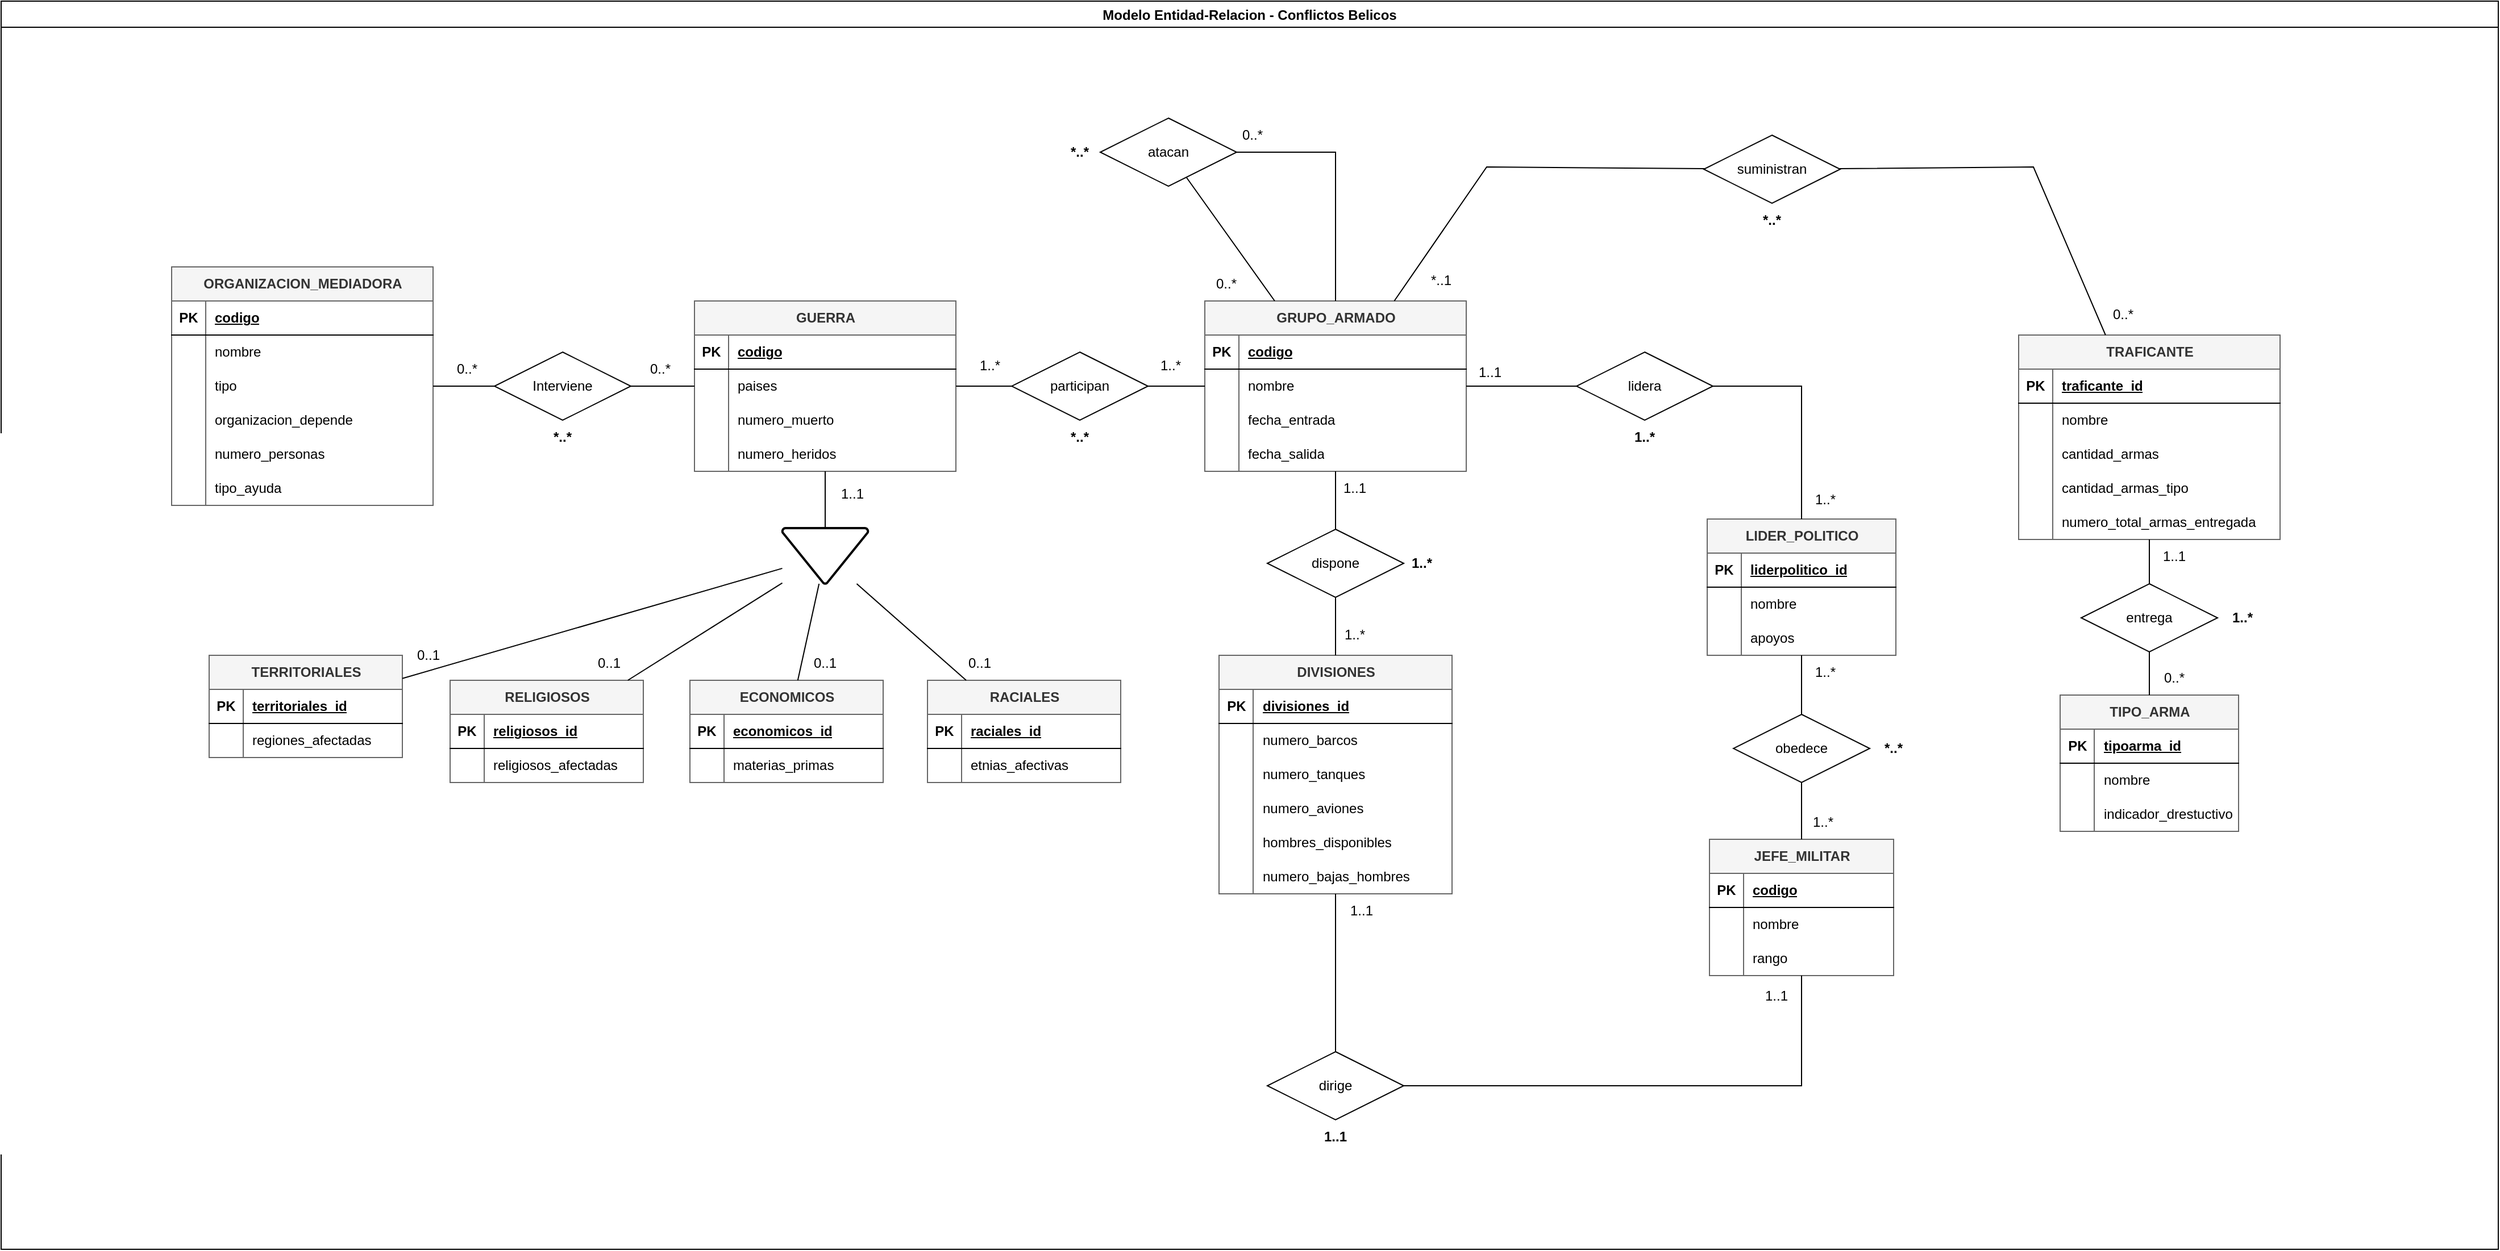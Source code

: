 <mxfile version="21.1.2" type="device" pages="2">
  <diagram name="MER - Conflictos Belicos" id="9tu2aWAhcrsyFYzl2Rc_">
    <mxGraphModel dx="596" dy="363" grid="0" gridSize="10" guides="1" tooltips="1" connect="1" arrows="1" fold="1" page="1" pageScale="1" pageWidth="4681" pageHeight="3300" math="0" shadow="0">
      <root>
        <mxCell id="0" />
        <mxCell id="1" parent="0" />
        <mxCell id="pfsLzflEvpy_COVPCp8V-2" value="Modelo Entidad-Relacion - Conflictos Belicos" style="swimlane;fillColor=default;" vertex="1" parent="1">
          <mxGeometry x="1286" y="894" width="2197" height="1099" as="geometry" />
        </mxCell>
        <mxCell id="pfsLzflEvpy_COVPCp8V-3" value="ORGANIZACION_MEDIADORA" style="shape=table;startSize=30;container=1;collapsible=1;childLayout=tableLayout;fixedRows=1;rowLines=0;fontStyle=1;align=center;resizeLast=1;html=1;fillColor=#f5f5f5;fontColor=#333333;strokeColor=#666666;" vertex="1" parent="pfsLzflEvpy_COVPCp8V-2">
          <mxGeometry x="150" y="234" width="230" height="210" as="geometry" />
        </mxCell>
        <mxCell id="pfsLzflEvpy_COVPCp8V-4" value="" style="shape=tableRow;horizontal=0;startSize=0;swimlaneHead=0;swimlaneBody=0;fillColor=none;collapsible=0;dropTarget=0;points=[[0,0.5],[1,0.5]];portConstraint=eastwest;top=0;left=0;right=0;bottom=1;" vertex="1" parent="pfsLzflEvpy_COVPCp8V-3">
          <mxGeometry y="30" width="230" height="30" as="geometry" />
        </mxCell>
        <mxCell id="pfsLzflEvpy_COVPCp8V-5" value="PK" style="shape=partialRectangle;connectable=0;fillColor=none;top=0;left=0;bottom=0;right=0;fontStyle=1;overflow=hidden;whiteSpace=wrap;html=1;" vertex="1" parent="pfsLzflEvpy_COVPCp8V-4">
          <mxGeometry width="30" height="30" as="geometry">
            <mxRectangle width="30" height="30" as="alternateBounds" />
          </mxGeometry>
        </mxCell>
        <mxCell id="pfsLzflEvpy_COVPCp8V-6" value="codigo" style="shape=partialRectangle;connectable=0;fillColor=none;top=0;left=0;bottom=0;right=0;align=left;spacingLeft=6;fontStyle=5;overflow=hidden;whiteSpace=wrap;html=1;" vertex="1" parent="pfsLzflEvpy_COVPCp8V-4">
          <mxGeometry x="30" width="200" height="30" as="geometry">
            <mxRectangle width="200" height="30" as="alternateBounds" />
          </mxGeometry>
        </mxCell>
        <mxCell id="pfsLzflEvpy_COVPCp8V-7" value="" style="shape=tableRow;horizontal=0;startSize=0;swimlaneHead=0;swimlaneBody=0;fillColor=none;collapsible=0;dropTarget=0;points=[[0,0.5],[1,0.5]];portConstraint=eastwest;top=0;left=0;right=0;bottom=0;" vertex="1" parent="pfsLzflEvpy_COVPCp8V-3">
          <mxGeometry y="60" width="230" height="30" as="geometry" />
        </mxCell>
        <mxCell id="pfsLzflEvpy_COVPCp8V-8" value="" style="shape=partialRectangle;connectable=0;fillColor=none;top=0;left=0;bottom=0;right=0;editable=1;overflow=hidden;whiteSpace=wrap;html=1;" vertex="1" parent="pfsLzflEvpy_COVPCp8V-7">
          <mxGeometry width="30" height="30" as="geometry">
            <mxRectangle width="30" height="30" as="alternateBounds" />
          </mxGeometry>
        </mxCell>
        <mxCell id="pfsLzflEvpy_COVPCp8V-9" value="nombre" style="shape=partialRectangle;connectable=0;fillColor=none;top=0;left=0;bottom=0;right=0;align=left;spacingLeft=6;overflow=hidden;whiteSpace=wrap;html=1;" vertex="1" parent="pfsLzflEvpy_COVPCp8V-7">
          <mxGeometry x="30" width="200" height="30" as="geometry">
            <mxRectangle width="200" height="30" as="alternateBounds" />
          </mxGeometry>
        </mxCell>
        <mxCell id="pfsLzflEvpy_COVPCp8V-10" value="" style="shape=tableRow;horizontal=0;startSize=0;swimlaneHead=0;swimlaneBody=0;fillColor=none;collapsible=0;dropTarget=0;points=[[0,0.5],[1,0.5]];portConstraint=eastwest;top=0;left=0;right=0;bottom=0;" vertex="1" parent="pfsLzflEvpy_COVPCp8V-3">
          <mxGeometry y="90" width="230" height="30" as="geometry" />
        </mxCell>
        <mxCell id="pfsLzflEvpy_COVPCp8V-11" value="" style="shape=partialRectangle;connectable=0;fillColor=none;top=0;left=0;bottom=0;right=0;editable=1;overflow=hidden;whiteSpace=wrap;html=1;" vertex="1" parent="pfsLzflEvpy_COVPCp8V-10">
          <mxGeometry width="30" height="30" as="geometry">
            <mxRectangle width="30" height="30" as="alternateBounds" />
          </mxGeometry>
        </mxCell>
        <mxCell id="pfsLzflEvpy_COVPCp8V-12" value="tipo" style="shape=partialRectangle;connectable=0;fillColor=none;top=0;left=0;bottom=0;right=0;align=left;spacingLeft=6;overflow=hidden;whiteSpace=wrap;html=1;" vertex="1" parent="pfsLzflEvpy_COVPCp8V-10">
          <mxGeometry x="30" width="200" height="30" as="geometry">
            <mxRectangle width="200" height="30" as="alternateBounds" />
          </mxGeometry>
        </mxCell>
        <mxCell id="pfsLzflEvpy_COVPCp8V-13" value="" style="shape=tableRow;horizontal=0;startSize=0;swimlaneHead=0;swimlaneBody=0;fillColor=none;collapsible=0;dropTarget=0;points=[[0,0.5],[1,0.5]];portConstraint=eastwest;top=0;left=0;right=0;bottom=0;" vertex="1" parent="pfsLzflEvpy_COVPCp8V-3">
          <mxGeometry y="120" width="230" height="30" as="geometry" />
        </mxCell>
        <mxCell id="pfsLzflEvpy_COVPCp8V-14" value="" style="shape=partialRectangle;connectable=0;fillColor=none;top=0;left=0;bottom=0;right=0;editable=1;overflow=hidden;whiteSpace=wrap;html=1;" vertex="1" parent="pfsLzflEvpy_COVPCp8V-13">
          <mxGeometry width="30" height="30" as="geometry">
            <mxRectangle width="30" height="30" as="alternateBounds" />
          </mxGeometry>
        </mxCell>
        <mxCell id="pfsLzflEvpy_COVPCp8V-15" value="organizacion_depende" style="shape=partialRectangle;connectable=0;fillColor=none;top=0;left=0;bottom=0;right=0;align=left;spacingLeft=6;overflow=hidden;whiteSpace=wrap;html=1;" vertex="1" parent="pfsLzflEvpy_COVPCp8V-13">
          <mxGeometry x="30" width="200" height="30" as="geometry">
            <mxRectangle width="200" height="30" as="alternateBounds" />
          </mxGeometry>
        </mxCell>
        <mxCell id="pfsLzflEvpy_COVPCp8V-67" value="" style="shape=tableRow;horizontal=0;startSize=0;swimlaneHead=0;swimlaneBody=0;fillColor=none;collapsible=0;dropTarget=0;points=[[0,0.5],[1,0.5]];portConstraint=eastwest;top=0;left=0;right=0;bottom=0;" vertex="1" parent="pfsLzflEvpy_COVPCp8V-3">
          <mxGeometry y="150" width="230" height="30" as="geometry" />
        </mxCell>
        <mxCell id="pfsLzflEvpy_COVPCp8V-68" value="" style="shape=partialRectangle;connectable=0;fillColor=none;top=0;left=0;bottom=0;right=0;editable=1;overflow=hidden;whiteSpace=wrap;html=1;" vertex="1" parent="pfsLzflEvpy_COVPCp8V-67">
          <mxGeometry width="30" height="30" as="geometry">
            <mxRectangle width="30" height="30" as="alternateBounds" />
          </mxGeometry>
        </mxCell>
        <mxCell id="pfsLzflEvpy_COVPCp8V-69" value="numero_personas" style="shape=partialRectangle;connectable=0;fillColor=none;top=0;left=0;bottom=0;right=0;align=left;spacingLeft=6;overflow=hidden;whiteSpace=wrap;html=1;" vertex="1" parent="pfsLzflEvpy_COVPCp8V-67">
          <mxGeometry x="30" width="200" height="30" as="geometry">
            <mxRectangle width="200" height="30" as="alternateBounds" />
          </mxGeometry>
        </mxCell>
        <mxCell id="pfsLzflEvpy_COVPCp8V-70" value="" style="shape=tableRow;horizontal=0;startSize=0;swimlaneHead=0;swimlaneBody=0;fillColor=none;collapsible=0;dropTarget=0;points=[[0,0.5],[1,0.5]];portConstraint=eastwest;top=0;left=0;right=0;bottom=0;" vertex="1" parent="pfsLzflEvpy_COVPCp8V-3">
          <mxGeometry y="180" width="230" height="30" as="geometry" />
        </mxCell>
        <mxCell id="pfsLzflEvpy_COVPCp8V-71" value="" style="shape=partialRectangle;connectable=0;fillColor=none;top=0;left=0;bottom=0;right=0;editable=1;overflow=hidden;whiteSpace=wrap;html=1;" vertex="1" parent="pfsLzflEvpy_COVPCp8V-70">
          <mxGeometry width="30" height="30" as="geometry">
            <mxRectangle width="30" height="30" as="alternateBounds" />
          </mxGeometry>
        </mxCell>
        <mxCell id="pfsLzflEvpy_COVPCp8V-72" value="tipo_ayuda" style="shape=partialRectangle;connectable=0;fillColor=none;top=0;left=0;bottom=0;right=0;align=left;spacingLeft=6;overflow=hidden;whiteSpace=wrap;html=1;" vertex="1" parent="pfsLzflEvpy_COVPCp8V-70">
          <mxGeometry x="30" width="200" height="30" as="geometry">
            <mxRectangle width="200" height="30" as="alternateBounds" />
          </mxGeometry>
        </mxCell>
        <mxCell id="pfsLzflEvpy_COVPCp8V-73" value="Interviene" style="shape=rhombus;perimeter=rhombusPerimeter;whiteSpace=wrap;html=1;align=center;" vertex="1" parent="pfsLzflEvpy_COVPCp8V-2">
          <mxGeometry x="434" y="309" width="120" height="60" as="geometry" />
        </mxCell>
        <mxCell id="pfsLzflEvpy_COVPCp8V-74" value="GUERRA" style="shape=table;startSize=30;container=1;collapsible=1;childLayout=tableLayout;fixedRows=1;rowLines=0;fontStyle=1;align=center;resizeLast=1;html=1;fillColor=#f5f5f5;fontColor=#333333;strokeColor=#666666;" vertex="1" parent="pfsLzflEvpy_COVPCp8V-2">
          <mxGeometry x="610" y="264" width="230" height="150" as="geometry" />
        </mxCell>
        <mxCell id="pfsLzflEvpy_COVPCp8V-75" value="" style="shape=tableRow;horizontal=0;startSize=0;swimlaneHead=0;swimlaneBody=0;fillColor=none;collapsible=0;dropTarget=0;points=[[0,0.5],[1,0.5]];portConstraint=eastwest;top=0;left=0;right=0;bottom=1;" vertex="1" parent="pfsLzflEvpy_COVPCp8V-74">
          <mxGeometry y="30" width="230" height="30" as="geometry" />
        </mxCell>
        <mxCell id="pfsLzflEvpy_COVPCp8V-76" value="PK" style="shape=partialRectangle;connectable=0;fillColor=none;top=0;left=0;bottom=0;right=0;fontStyle=1;overflow=hidden;whiteSpace=wrap;html=1;" vertex="1" parent="pfsLzflEvpy_COVPCp8V-75">
          <mxGeometry width="30" height="30" as="geometry">
            <mxRectangle width="30" height="30" as="alternateBounds" />
          </mxGeometry>
        </mxCell>
        <mxCell id="pfsLzflEvpy_COVPCp8V-77" value="codigo" style="shape=partialRectangle;connectable=0;fillColor=none;top=0;left=0;bottom=0;right=0;align=left;spacingLeft=6;fontStyle=5;overflow=hidden;whiteSpace=wrap;html=1;" vertex="1" parent="pfsLzflEvpy_COVPCp8V-75">
          <mxGeometry x="30" width="200" height="30" as="geometry">
            <mxRectangle width="200" height="30" as="alternateBounds" />
          </mxGeometry>
        </mxCell>
        <mxCell id="pfsLzflEvpy_COVPCp8V-78" value="" style="shape=tableRow;horizontal=0;startSize=0;swimlaneHead=0;swimlaneBody=0;fillColor=none;collapsible=0;dropTarget=0;points=[[0,0.5],[1,0.5]];portConstraint=eastwest;top=0;left=0;right=0;bottom=0;" vertex="1" parent="pfsLzflEvpy_COVPCp8V-74">
          <mxGeometry y="60" width="230" height="30" as="geometry" />
        </mxCell>
        <mxCell id="pfsLzflEvpy_COVPCp8V-79" value="" style="shape=partialRectangle;connectable=0;fillColor=none;top=0;left=0;bottom=0;right=0;editable=1;overflow=hidden;whiteSpace=wrap;html=1;" vertex="1" parent="pfsLzflEvpy_COVPCp8V-78">
          <mxGeometry width="30" height="30" as="geometry">
            <mxRectangle width="30" height="30" as="alternateBounds" />
          </mxGeometry>
        </mxCell>
        <mxCell id="pfsLzflEvpy_COVPCp8V-80" value="paises" style="shape=partialRectangle;connectable=0;fillColor=none;top=0;left=0;bottom=0;right=0;align=left;spacingLeft=6;overflow=hidden;whiteSpace=wrap;html=1;" vertex="1" parent="pfsLzflEvpy_COVPCp8V-78">
          <mxGeometry x="30" width="200" height="30" as="geometry">
            <mxRectangle width="200" height="30" as="alternateBounds" />
          </mxGeometry>
        </mxCell>
        <mxCell id="pfsLzflEvpy_COVPCp8V-81" value="" style="shape=tableRow;horizontal=0;startSize=0;swimlaneHead=0;swimlaneBody=0;fillColor=none;collapsible=0;dropTarget=0;points=[[0,0.5],[1,0.5]];portConstraint=eastwest;top=0;left=0;right=0;bottom=0;" vertex="1" parent="pfsLzflEvpy_COVPCp8V-74">
          <mxGeometry y="90" width="230" height="30" as="geometry" />
        </mxCell>
        <mxCell id="pfsLzflEvpy_COVPCp8V-82" value="" style="shape=partialRectangle;connectable=0;fillColor=none;top=0;left=0;bottom=0;right=0;editable=1;overflow=hidden;whiteSpace=wrap;html=1;" vertex="1" parent="pfsLzflEvpy_COVPCp8V-81">
          <mxGeometry width="30" height="30" as="geometry">
            <mxRectangle width="30" height="30" as="alternateBounds" />
          </mxGeometry>
        </mxCell>
        <mxCell id="pfsLzflEvpy_COVPCp8V-83" value="numero_muerto" style="shape=partialRectangle;connectable=0;fillColor=none;top=0;left=0;bottom=0;right=0;align=left;spacingLeft=6;overflow=hidden;whiteSpace=wrap;html=1;" vertex="1" parent="pfsLzflEvpy_COVPCp8V-81">
          <mxGeometry x="30" width="200" height="30" as="geometry">
            <mxRectangle width="200" height="30" as="alternateBounds" />
          </mxGeometry>
        </mxCell>
        <mxCell id="pfsLzflEvpy_COVPCp8V-84" value="" style="shape=tableRow;horizontal=0;startSize=0;swimlaneHead=0;swimlaneBody=0;fillColor=none;collapsible=0;dropTarget=0;points=[[0,0.5],[1,0.5]];portConstraint=eastwest;top=0;left=0;right=0;bottom=0;" vertex="1" parent="pfsLzflEvpy_COVPCp8V-74">
          <mxGeometry y="120" width="230" height="30" as="geometry" />
        </mxCell>
        <mxCell id="pfsLzflEvpy_COVPCp8V-85" value="" style="shape=partialRectangle;connectable=0;fillColor=none;top=0;left=0;bottom=0;right=0;editable=1;overflow=hidden;whiteSpace=wrap;html=1;" vertex="1" parent="pfsLzflEvpy_COVPCp8V-84">
          <mxGeometry width="30" height="30" as="geometry">
            <mxRectangle width="30" height="30" as="alternateBounds" />
          </mxGeometry>
        </mxCell>
        <mxCell id="pfsLzflEvpy_COVPCp8V-86" value="numero_heridos" style="shape=partialRectangle;connectable=0;fillColor=none;top=0;left=0;bottom=0;right=0;align=left;spacingLeft=6;overflow=hidden;whiteSpace=wrap;html=1;" vertex="1" parent="pfsLzflEvpy_COVPCp8V-84">
          <mxGeometry x="30" width="200" height="30" as="geometry">
            <mxRectangle width="200" height="30" as="alternateBounds" />
          </mxGeometry>
        </mxCell>
        <mxCell id="pfsLzflEvpy_COVPCp8V-93" value="" style="endArrow=none;html=1;rounded=0;" edge="1" parent="pfsLzflEvpy_COVPCp8V-2" source="pfsLzflEvpy_COVPCp8V-3" target="pfsLzflEvpy_COVPCp8V-73">
          <mxGeometry relative="1" as="geometry">
            <mxPoint x="545" y="446" as="sourcePoint" />
            <mxPoint x="705" y="446" as="targetPoint" />
          </mxGeometry>
        </mxCell>
        <mxCell id="pfsLzflEvpy_COVPCp8V-94" value="" style="endArrow=none;html=1;rounded=0;" edge="1" parent="pfsLzflEvpy_COVPCp8V-2" source="pfsLzflEvpy_COVPCp8V-73" target="pfsLzflEvpy_COVPCp8V-74">
          <mxGeometry relative="1" as="geometry">
            <mxPoint x="545" y="446" as="sourcePoint" />
            <mxPoint x="705" y="446" as="targetPoint" />
          </mxGeometry>
        </mxCell>
        <mxCell id="pfsLzflEvpy_COVPCp8V-95" value="0..*" style="text;html=1;strokeColor=none;fillColor=none;align=center;verticalAlign=middle;whiteSpace=wrap;rounded=0;" vertex="1" parent="pfsLzflEvpy_COVPCp8V-2">
          <mxGeometry x="380" y="309" width="60" height="30" as="geometry" />
        </mxCell>
        <mxCell id="pfsLzflEvpy_COVPCp8V-96" value="0..*" style="text;html=1;strokeColor=none;fillColor=none;align=center;verticalAlign=middle;whiteSpace=wrap;rounded=0;" vertex="1" parent="pfsLzflEvpy_COVPCp8V-2">
          <mxGeometry x="550" y="309" width="60" height="30" as="geometry" />
        </mxCell>
        <mxCell id="pfsLzflEvpy_COVPCp8V-135" value="*..*" style="text;html=1;strokeColor=none;fillColor=none;align=center;verticalAlign=middle;whiteSpace=wrap;rounded=0;fontStyle=1" vertex="1" parent="pfsLzflEvpy_COVPCp8V-2">
          <mxGeometry x="464" y="369" width="60" height="30" as="geometry" />
        </mxCell>
        <mxCell id="pfsLzflEvpy_COVPCp8V-136" value="participan" style="shape=rhombus;perimeter=rhombusPerimeter;whiteSpace=wrap;html=1;align=center;" vertex="1" parent="pfsLzflEvpy_COVPCp8V-2">
          <mxGeometry x="889" y="309" width="120" height="60" as="geometry" />
        </mxCell>
        <mxCell id="r8-AH_PD3RdEjuG5o-or-2" value="GRUPO_ARMADO" style="shape=table;startSize=30;container=1;collapsible=1;childLayout=tableLayout;fixedRows=1;rowLines=0;fontStyle=1;align=center;resizeLast=1;html=1;fillColor=#f5f5f5;fontColor=#333333;strokeColor=#666666;" vertex="1" parent="pfsLzflEvpy_COVPCp8V-2">
          <mxGeometry x="1059" y="264" width="230" height="150" as="geometry" />
        </mxCell>
        <mxCell id="r8-AH_PD3RdEjuG5o-or-3" value="" style="shape=tableRow;horizontal=0;startSize=0;swimlaneHead=0;swimlaneBody=0;fillColor=none;collapsible=0;dropTarget=0;points=[[0,0.5],[1,0.5]];portConstraint=eastwest;top=0;left=0;right=0;bottom=1;" vertex="1" parent="r8-AH_PD3RdEjuG5o-or-2">
          <mxGeometry y="30" width="230" height="30" as="geometry" />
        </mxCell>
        <mxCell id="r8-AH_PD3RdEjuG5o-or-4" value="PK" style="shape=partialRectangle;connectable=0;fillColor=none;top=0;left=0;bottom=0;right=0;fontStyle=1;overflow=hidden;whiteSpace=wrap;html=1;" vertex="1" parent="r8-AH_PD3RdEjuG5o-or-3">
          <mxGeometry width="30" height="30" as="geometry">
            <mxRectangle width="30" height="30" as="alternateBounds" />
          </mxGeometry>
        </mxCell>
        <mxCell id="r8-AH_PD3RdEjuG5o-or-5" value="codigo" style="shape=partialRectangle;connectable=0;fillColor=none;top=0;left=0;bottom=0;right=0;align=left;spacingLeft=6;fontStyle=5;overflow=hidden;whiteSpace=wrap;html=1;" vertex="1" parent="r8-AH_PD3RdEjuG5o-or-3">
          <mxGeometry x="30" width="200" height="30" as="geometry">
            <mxRectangle width="200" height="30" as="alternateBounds" />
          </mxGeometry>
        </mxCell>
        <mxCell id="r8-AH_PD3RdEjuG5o-or-6" value="" style="shape=tableRow;horizontal=0;startSize=0;swimlaneHead=0;swimlaneBody=0;fillColor=none;collapsible=0;dropTarget=0;points=[[0,0.5],[1,0.5]];portConstraint=eastwest;top=0;left=0;right=0;bottom=0;" vertex="1" parent="r8-AH_PD3RdEjuG5o-or-2">
          <mxGeometry y="60" width="230" height="30" as="geometry" />
        </mxCell>
        <mxCell id="r8-AH_PD3RdEjuG5o-or-7" value="" style="shape=partialRectangle;connectable=0;fillColor=none;top=0;left=0;bottom=0;right=0;editable=1;overflow=hidden;whiteSpace=wrap;html=1;" vertex="1" parent="r8-AH_PD3RdEjuG5o-or-6">
          <mxGeometry width="30" height="30" as="geometry">
            <mxRectangle width="30" height="30" as="alternateBounds" />
          </mxGeometry>
        </mxCell>
        <mxCell id="r8-AH_PD3RdEjuG5o-or-8" value="nombre" style="shape=partialRectangle;connectable=0;fillColor=none;top=0;left=0;bottom=0;right=0;align=left;spacingLeft=6;overflow=hidden;whiteSpace=wrap;html=1;" vertex="1" parent="r8-AH_PD3RdEjuG5o-or-6">
          <mxGeometry x="30" width="200" height="30" as="geometry">
            <mxRectangle width="200" height="30" as="alternateBounds" />
          </mxGeometry>
        </mxCell>
        <mxCell id="r8-AH_PD3RdEjuG5o-or-9" value="" style="shape=tableRow;horizontal=0;startSize=0;swimlaneHead=0;swimlaneBody=0;fillColor=none;collapsible=0;dropTarget=0;points=[[0,0.5],[1,0.5]];portConstraint=eastwest;top=0;left=0;right=0;bottom=0;" vertex="1" parent="r8-AH_PD3RdEjuG5o-or-2">
          <mxGeometry y="90" width="230" height="30" as="geometry" />
        </mxCell>
        <mxCell id="r8-AH_PD3RdEjuG5o-or-10" value="" style="shape=partialRectangle;connectable=0;fillColor=none;top=0;left=0;bottom=0;right=0;editable=1;overflow=hidden;whiteSpace=wrap;html=1;" vertex="1" parent="r8-AH_PD3RdEjuG5o-or-9">
          <mxGeometry width="30" height="30" as="geometry">
            <mxRectangle width="30" height="30" as="alternateBounds" />
          </mxGeometry>
        </mxCell>
        <mxCell id="r8-AH_PD3RdEjuG5o-or-11" value="fecha_entrada" style="shape=partialRectangle;connectable=0;fillColor=none;top=0;left=0;bottom=0;right=0;align=left;spacingLeft=6;overflow=hidden;whiteSpace=wrap;html=1;" vertex="1" parent="r8-AH_PD3RdEjuG5o-or-9">
          <mxGeometry x="30" width="200" height="30" as="geometry">
            <mxRectangle width="200" height="30" as="alternateBounds" />
          </mxGeometry>
        </mxCell>
        <mxCell id="r8-AH_PD3RdEjuG5o-or-12" value="" style="shape=tableRow;horizontal=0;startSize=0;swimlaneHead=0;swimlaneBody=0;fillColor=none;collapsible=0;dropTarget=0;points=[[0,0.5],[1,0.5]];portConstraint=eastwest;top=0;left=0;right=0;bottom=0;" vertex="1" parent="r8-AH_PD3RdEjuG5o-or-2">
          <mxGeometry y="120" width="230" height="30" as="geometry" />
        </mxCell>
        <mxCell id="r8-AH_PD3RdEjuG5o-or-13" value="" style="shape=partialRectangle;connectable=0;fillColor=none;top=0;left=0;bottom=0;right=0;editable=1;overflow=hidden;whiteSpace=wrap;html=1;" vertex="1" parent="r8-AH_PD3RdEjuG5o-or-12">
          <mxGeometry width="30" height="30" as="geometry">
            <mxRectangle width="30" height="30" as="alternateBounds" />
          </mxGeometry>
        </mxCell>
        <mxCell id="r8-AH_PD3RdEjuG5o-or-14" value="fecha_salida" style="shape=partialRectangle;connectable=0;fillColor=none;top=0;left=0;bottom=0;right=0;align=left;spacingLeft=6;overflow=hidden;whiteSpace=wrap;html=1;" vertex="1" parent="r8-AH_PD3RdEjuG5o-or-12">
          <mxGeometry x="30" width="200" height="30" as="geometry">
            <mxRectangle width="200" height="30" as="alternateBounds" />
          </mxGeometry>
        </mxCell>
        <mxCell id="r8-AH_PD3RdEjuG5o-or-15" value="" style="endArrow=none;html=1;rounded=0;" edge="1" parent="pfsLzflEvpy_COVPCp8V-2" source="pfsLzflEvpy_COVPCp8V-74" target="pfsLzflEvpy_COVPCp8V-136">
          <mxGeometry relative="1" as="geometry">
            <mxPoint x="880" y="295" as="sourcePoint" />
            <mxPoint x="1040" y="295" as="targetPoint" />
          </mxGeometry>
        </mxCell>
        <mxCell id="r8-AH_PD3RdEjuG5o-or-16" value="" style="endArrow=none;html=1;rounded=0;" edge="1" parent="pfsLzflEvpy_COVPCp8V-2" source="pfsLzflEvpy_COVPCp8V-136" target="r8-AH_PD3RdEjuG5o-or-2">
          <mxGeometry relative="1" as="geometry">
            <mxPoint x="880" y="295" as="sourcePoint" />
            <mxPoint x="1040" y="295" as="targetPoint" />
          </mxGeometry>
        </mxCell>
        <mxCell id="r8-AH_PD3RdEjuG5o-or-17" value="1..*" style="text;html=1;strokeColor=none;fillColor=none;align=center;verticalAlign=middle;whiteSpace=wrap;rounded=0;" vertex="1" parent="pfsLzflEvpy_COVPCp8V-2">
          <mxGeometry x="840" y="306" width="60" height="30" as="geometry" />
        </mxCell>
        <mxCell id="r8-AH_PD3RdEjuG5o-or-18" value="1..*" style="text;html=1;strokeColor=none;fillColor=none;align=center;verticalAlign=middle;whiteSpace=wrap;rounded=0;" vertex="1" parent="pfsLzflEvpy_COVPCp8V-2">
          <mxGeometry x="999" y="306" width="60" height="30" as="geometry" />
        </mxCell>
        <mxCell id="r8-AH_PD3RdEjuG5o-or-19" value="*..*" style="text;html=1;strokeColor=none;fillColor=none;align=center;verticalAlign=middle;whiteSpace=wrap;rounded=0;fontStyle=1" vertex="1" parent="pfsLzflEvpy_COVPCp8V-2">
          <mxGeometry x="919" y="369" width="60" height="30" as="geometry" />
        </mxCell>
        <mxCell id="r8-AH_PD3RdEjuG5o-or-20" value="lidera" style="shape=rhombus;perimeter=rhombusPerimeter;whiteSpace=wrap;html=1;align=center;" vertex="1" parent="pfsLzflEvpy_COVPCp8V-2">
          <mxGeometry x="1386" y="309" width="120" height="60" as="geometry" />
        </mxCell>
        <mxCell id="r8-AH_PD3RdEjuG5o-or-21" value="TRAFICANTE" style="shape=table;startSize=30;container=1;collapsible=1;childLayout=tableLayout;fixedRows=1;rowLines=0;fontStyle=1;align=center;resizeLast=1;html=1;fillColor=#f5f5f5;fontColor=#333333;strokeColor=#666666;" vertex="1" parent="pfsLzflEvpy_COVPCp8V-2">
          <mxGeometry x="1775" y="294" width="230" height="180" as="geometry" />
        </mxCell>
        <mxCell id="r8-AH_PD3RdEjuG5o-or-22" value="" style="shape=tableRow;horizontal=0;startSize=0;swimlaneHead=0;swimlaneBody=0;fillColor=none;collapsible=0;dropTarget=0;points=[[0,0.5],[1,0.5]];portConstraint=eastwest;top=0;left=0;right=0;bottom=1;" vertex="1" parent="r8-AH_PD3RdEjuG5o-or-21">
          <mxGeometry y="30" width="230" height="30" as="geometry" />
        </mxCell>
        <mxCell id="r8-AH_PD3RdEjuG5o-or-23" value="PK" style="shape=partialRectangle;connectable=0;fillColor=none;top=0;left=0;bottom=0;right=0;fontStyle=1;overflow=hidden;whiteSpace=wrap;html=1;" vertex="1" parent="r8-AH_PD3RdEjuG5o-or-22">
          <mxGeometry width="30" height="30" as="geometry">
            <mxRectangle width="30" height="30" as="alternateBounds" />
          </mxGeometry>
        </mxCell>
        <mxCell id="r8-AH_PD3RdEjuG5o-or-24" value="traficante_id" style="shape=partialRectangle;connectable=0;fillColor=none;top=0;left=0;bottom=0;right=0;align=left;spacingLeft=6;fontStyle=5;overflow=hidden;whiteSpace=wrap;html=1;" vertex="1" parent="r8-AH_PD3RdEjuG5o-or-22">
          <mxGeometry x="30" width="200" height="30" as="geometry">
            <mxRectangle width="200" height="30" as="alternateBounds" />
          </mxGeometry>
        </mxCell>
        <mxCell id="r8-AH_PD3RdEjuG5o-or-25" value="" style="shape=tableRow;horizontal=0;startSize=0;swimlaneHead=0;swimlaneBody=0;fillColor=none;collapsible=0;dropTarget=0;points=[[0,0.5],[1,0.5]];portConstraint=eastwest;top=0;left=0;right=0;bottom=0;" vertex="1" parent="r8-AH_PD3RdEjuG5o-or-21">
          <mxGeometry y="60" width="230" height="30" as="geometry" />
        </mxCell>
        <mxCell id="r8-AH_PD3RdEjuG5o-or-26" value="" style="shape=partialRectangle;connectable=0;fillColor=none;top=0;left=0;bottom=0;right=0;editable=1;overflow=hidden;whiteSpace=wrap;html=1;" vertex="1" parent="r8-AH_PD3RdEjuG5o-or-25">
          <mxGeometry width="30" height="30" as="geometry">
            <mxRectangle width="30" height="30" as="alternateBounds" />
          </mxGeometry>
        </mxCell>
        <mxCell id="r8-AH_PD3RdEjuG5o-or-27" value="nombre" style="shape=partialRectangle;connectable=0;fillColor=none;top=0;left=0;bottom=0;right=0;align=left;spacingLeft=6;overflow=hidden;whiteSpace=wrap;html=1;" vertex="1" parent="r8-AH_PD3RdEjuG5o-or-25">
          <mxGeometry x="30" width="200" height="30" as="geometry">
            <mxRectangle width="200" height="30" as="alternateBounds" />
          </mxGeometry>
        </mxCell>
        <mxCell id="r8-AH_PD3RdEjuG5o-or-28" value="" style="shape=tableRow;horizontal=0;startSize=0;swimlaneHead=0;swimlaneBody=0;fillColor=none;collapsible=0;dropTarget=0;points=[[0,0.5],[1,0.5]];portConstraint=eastwest;top=0;left=0;right=0;bottom=0;" vertex="1" parent="r8-AH_PD3RdEjuG5o-or-21">
          <mxGeometry y="90" width="230" height="30" as="geometry" />
        </mxCell>
        <mxCell id="r8-AH_PD3RdEjuG5o-or-29" value="" style="shape=partialRectangle;connectable=0;fillColor=none;top=0;left=0;bottom=0;right=0;editable=1;overflow=hidden;whiteSpace=wrap;html=1;" vertex="1" parent="r8-AH_PD3RdEjuG5o-or-28">
          <mxGeometry width="30" height="30" as="geometry">
            <mxRectangle width="30" height="30" as="alternateBounds" />
          </mxGeometry>
        </mxCell>
        <mxCell id="r8-AH_PD3RdEjuG5o-or-30" value="cantidad_armas" style="shape=partialRectangle;connectable=0;fillColor=none;top=0;left=0;bottom=0;right=0;align=left;spacingLeft=6;overflow=hidden;whiteSpace=wrap;html=1;" vertex="1" parent="r8-AH_PD3RdEjuG5o-or-28">
          <mxGeometry x="30" width="200" height="30" as="geometry">
            <mxRectangle width="200" height="30" as="alternateBounds" />
          </mxGeometry>
        </mxCell>
        <mxCell id="r8-AH_PD3RdEjuG5o-or-31" value="" style="shape=tableRow;horizontal=0;startSize=0;swimlaneHead=0;swimlaneBody=0;fillColor=none;collapsible=0;dropTarget=0;points=[[0,0.5],[1,0.5]];portConstraint=eastwest;top=0;left=0;right=0;bottom=0;" vertex="1" parent="r8-AH_PD3RdEjuG5o-or-21">
          <mxGeometry y="120" width="230" height="30" as="geometry" />
        </mxCell>
        <mxCell id="r8-AH_PD3RdEjuG5o-or-32" value="" style="shape=partialRectangle;connectable=0;fillColor=none;top=0;left=0;bottom=0;right=0;editable=1;overflow=hidden;whiteSpace=wrap;html=1;" vertex="1" parent="r8-AH_PD3RdEjuG5o-or-31">
          <mxGeometry width="30" height="30" as="geometry">
            <mxRectangle width="30" height="30" as="alternateBounds" />
          </mxGeometry>
        </mxCell>
        <mxCell id="r8-AH_PD3RdEjuG5o-or-33" value="cantidad_armas_tipo" style="shape=partialRectangle;connectable=0;fillColor=none;top=0;left=0;bottom=0;right=0;align=left;spacingLeft=6;overflow=hidden;whiteSpace=wrap;html=1;" vertex="1" parent="r8-AH_PD3RdEjuG5o-or-31">
          <mxGeometry x="30" width="200" height="30" as="geometry">
            <mxRectangle width="200" height="30" as="alternateBounds" />
          </mxGeometry>
        </mxCell>
        <mxCell id="r8-AH_PD3RdEjuG5o-or-35" value="" style="shape=tableRow;horizontal=0;startSize=0;swimlaneHead=0;swimlaneBody=0;fillColor=none;collapsible=0;dropTarget=0;points=[[0,0.5],[1,0.5]];portConstraint=eastwest;top=0;left=0;right=0;bottom=0;" vertex="1" parent="r8-AH_PD3RdEjuG5o-or-21">
          <mxGeometry y="150" width="230" height="30" as="geometry" />
        </mxCell>
        <mxCell id="r8-AH_PD3RdEjuG5o-or-36" value="" style="shape=partialRectangle;connectable=0;fillColor=none;top=0;left=0;bottom=0;right=0;editable=1;overflow=hidden;whiteSpace=wrap;html=1;" vertex="1" parent="r8-AH_PD3RdEjuG5o-or-35">
          <mxGeometry width="30" height="30" as="geometry">
            <mxRectangle width="30" height="30" as="alternateBounds" />
          </mxGeometry>
        </mxCell>
        <mxCell id="r8-AH_PD3RdEjuG5o-or-37" value="numero_total_armas_entregada" style="shape=partialRectangle;connectable=0;fillColor=none;top=0;left=0;bottom=0;right=0;align=left;spacingLeft=6;overflow=hidden;whiteSpace=wrap;html=1;" vertex="1" parent="r8-AH_PD3RdEjuG5o-or-35">
          <mxGeometry x="30" width="200" height="30" as="geometry">
            <mxRectangle width="200" height="30" as="alternateBounds" />
          </mxGeometry>
        </mxCell>
        <mxCell id="r8-AH_PD3RdEjuG5o-or-38" value="" style="endArrow=none;html=1;rounded=0;" edge="1" parent="pfsLzflEvpy_COVPCp8V-2" source="r8-AH_PD3RdEjuG5o-or-2" target="r8-AH_PD3RdEjuG5o-or-20">
          <mxGeometry relative="1" as="geometry">
            <mxPoint x="1210" y="287" as="sourcePoint" />
            <mxPoint x="1370" y="287" as="targetPoint" />
          </mxGeometry>
        </mxCell>
        <mxCell id="r8-AH_PD3RdEjuG5o-or-39" value="1..1" style="text;html=1;strokeColor=none;fillColor=none;align=center;verticalAlign=middle;whiteSpace=wrap;rounded=0;" vertex="1" parent="pfsLzflEvpy_COVPCp8V-2">
          <mxGeometry x="1280" y="312" width="60" height="30" as="geometry" />
        </mxCell>
        <mxCell id="r8-AH_PD3RdEjuG5o-or-40" value="atacan" style="shape=rhombus;perimeter=rhombusPerimeter;whiteSpace=wrap;html=1;align=center;" vertex="1" parent="pfsLzflEvpy_COVPCp8V-2">
          <mxGeometry x="967" y="103" width="120" height="60" as="geometry" />
        </mxCell>
        <mxCell id="r8-AH_PD3RdEjuG5o-or-41" value="" style="endArrow=none;html=1;rounded=0;" edge="1" parent="pfsLzflEvpy_COVPCp8V-2" source="r8-AH_PD3RdEjuG5o-or-40" target="r8-AH_PD3RdEjuG5o-or-2">
          <mxGeometry relative="1" as="geometry">
            <mxPoint x="1151" y="161" as="sourcePoint" />
            <mxPoint x="1311" y="161" as="targetPoint" />
            <Array as="points">
              <mxPoint x="1174" y="133" />
            </Array>
          </mxGeometry>
        </mxCell>
        <mxCell id="r8-AH_PD3RdEjuG5o-or-42" value="" style="endArrow=none;html=1;rounded=0;" edge="1" parent="pfsLzflEvpy_COVPCp8V-2" source="r8-AH_PD3RdEjuG5o-or-40" target="r8-AH_PD3RdEjuG5o-or-2">
          <mxGeometry relative="1" as="geometry">
            <mxPoint x="974" y="190" as="sourcePoint" />
            <mxPoint x="1134" y="190" as="targetPoint" />
          </mxGeometry>
        </mxCell>
        <mxCell id="r8-AH_PD3RdEjuG5o-or-43" value="0..*" style="text;html=1;strokeColor=none;fillColor=none;align=center;verticalAlign=middle;whiteSpace=wrap;rounded=0;" vertex="1" parent="pfsLzflEvpy_COVPCp8V-2">
          <mxGeometry x="1071" y="103" width="60" height="30" as="geometry" />
        </mxCell>
        <mxCell id="r8-AH_PD3RdEjuG5o-or-44" value="0..*" style="text;html=1;strokeColor=none;fillColor=none;align=center;verticalAlign=middle;whiteSpace=wrap;rounded=0;" vertex="1" parent="pfsLzflEvpy_COVPCp8V-2">
          <mxGeometry x="1048" y="234" width="60" height="30" as="geometry" />
        </mxCell>
        <mxCell id="r8-AH_PD3RdEjuG5o-or-45" value="*..*" style="text;html=1;strokeColor=none;fillColor=none;align=center;verticalAlign=middle;whiteSpace=wrap;rounded=0;fontStyle=1" vertex="1" parent="pfsLzflEvpy_COVPCp8V-2">
          <mxGeometry x="919" y="118" width="60" height="30" as="geometry" />
        </mxCell>
        <mxCell id="r8-AH_PD3RdEjuG5o-or-46" value="1..*" style="text;html=1;strokeColor=none;fillColor=none;align=center;verticalAlign=middle;whiteSpace=wrap;rounded=0;fontStyle=1" vertex="1" parent="pfsLzflEvpy_COVPCp8V-2">
          <mxGeometry x="1416" y="369" width="60" height="30" as="geometry" />
        </mxCell>
        <mxCell id="r8-AH_PD3RdEjuG5o-or-47" value="suministran" style="shape=rhombus;perimeter=rhombusPerimeter;whiteSpace=wrap;html=1;align=center;" vertex="1" parent="pfsLzflEvpy_COVPCp8V-2">
          <mxGeometry x="1498" y="118" width="120" height="60" as="geometry" />
        </mxCell>
        <mxCell id="r8-AH_PD3RdEjuG5o-or-48" value="" style="endArrow=none;html=1;rounded=0;" edge="1" parent="pfsLzflEvpy_COVPCp8V-2" source="r8-AH_PD3RdEjuG5o-or-2" target="r8-AH_PD3RdEjuG5o-or-47">
          <mxGeometry relative="1" as="geometry">
            <mxPoint x="1411" y="239" as="sourcePoint" />
            <mxPoint x="1571" y="239" as="targetPoint" />
            <Array as="points">
              <mxPoint x="1307" y="146" />
            </Array>
          </mxGeometry>
        </mxCell>
        <mxCell id="r8-AH_PD3RdEjuG5o-or-49" value="" style="endArrow=none;html=1;rounded=0;" edge="1" parent="pfsLzflEvpy_COVPCp8V-2" source="r8-AH_PD3RdEjuG5o-or-47" target="r8-AH_PD3RdEjuG5o-or-21">
          <mxGeometry relative="1" as="geometry">
            <mxPoint x="1411" y="239" as="sourcePoint" />
            <mxPoint x="1571" y="239" as="targetPoint" />
            <Array as="points">
              <mxPoint x="1788" y="146" />
            </Array>
          </mxGeometry>
        </mxCell>
        <mxCell id="r8-AH_PD3RdEjuG5o-or-50" value="*..1" style="text;html=1;strokeColor=none;fillColor=none;align=center;verticalAlign=middle;whiteSpace=wrap;rounded=0;" vertex="1" parent="pfsLzflEvpy_COVPCp8V-2">
          <mxGeometry x="1237" y="231" width="60" height="30" as="geometry" />
        </mxCell>
        <mxCell id="r8-AH_PD3RdEjuG5o-or-52" value="*..*" style="text;html=1;strokeColor=none;fillColor=none;align=center;verticalAlign=middle;whiteSpace=wrap;rounded=0;fontStyle=1" vertex="1" parent="pfsLzflEvpy_COVPCp8V-2">
          <mxGeometry x="1528" y="178" width="60" height="30" as="geometry" />
        </mxCell>
        <mxCell id="r8-AH_PD3RdEjuG5o-or-53" value="0..*" style="text;html=1;strokeColor=none;fillColor=none;align=center;verticalAlign=middle;whiteSpace=wrap;rounded=0;" vertex="1" parent="pfsLzflEvpy_COVPCp8V-2">
          <mxGeometry x="1837" y="261" width="60" height="30" as="geometry" />
        </mxCell>
        <mxCell id="r8-AH_PD3RdEjuG5o-or-54" value="entrega" style="shape=rhombus;perimeter=rhombusPerimeter;whiteSpace=wrap;html=1;align=center;" vertex="1" parent="pfsLzflEvpy_COVPCp8V-2">
          <mxGeometry x="1830" y="513" width="120" height="60" as="geometry" />
        </mxCell>
        <mxCell id="r8-AH_PD3RdEjuG5o-or-55" value="" style="endArrow=none;html=1;rounded=0;" edge="1" parent="pfsLzflEvpy_COVPCp8V-2" source="r8-AH_PD3RdEjuG5o-or-54" target="r8-AH_PD3RdEjuG5o-or-21">
          <mxGeometry relative="1" as="geometry">
            <mxPoint x="1735" y="443" as="sourcePoint" />
            <mxPoint x="1895" y="443" as="targetPoint" />
          </mxGeometry>
        </mxCell>
        <mxCell id="r8-AH_PD3RdEjuG5o-or-57" value="1..1" style="text;html=1;strokeColor=none;fillColor=none;align=center;verticalAlign=middle;whiteSpace=wrap;rounded=0;" vertex="1" parent="pfsLzflEvpy_COVPCp8V-2">
          <mxGeometry x="1882" y="474" width="60" height="30" as="geometry" />
        </mxCell>
        <mxCell id="r8-AH_PD3RdEjuG5o-or-58" value="TIPO_ARMA" style="shape=table;startSize=30;container=1;collapsible=1;childLayout=tableLayout;fixedRows=1;rowLines=0;fontStyle=1;align=center;resizeLast=1;html=1;fillColor=#f5f5f5;fontColor=#333333;strokeColor=#666666;" vertex="1" parent="pfsLzflEvpy_COVPCp8V-2">
          <mxGeometry x="1811.5" y="611" width="157" height="120" as="geometry" />
        </mxCell>
        <mxCell id="r8-AH_PD3RdEjuG5o-or-59" value="" style="shape=tableRow;horizontal=0;startSize=0;swimlaneHead=0;swimlaneBody=0;fillColor=none;collapsible=0;dropTarget=0;points=[[0,0.5],[1,0.5]];portConstraint=eastwest;top=0;left=0;right=0;bottom=1;" vertex="1" parent="r8-AH_PD3RdEjuG5o-or-58">
          <mxGeometry y="30" width="157" height="30" as="geometry" />
        </mxCell>
        <mxCell id="r8-AH_PD3RdEjuG5o-or-60" value="PK" style="shape=partialRectangle;connectable=0;fillColor=none;top=0;left=0;bottom=0;right=0;fontStyle=1;overflow=hidden;whiteSpace=wrap;html=1;" vertex="1" parent="r8-AH_PD3RdEjuG5o-or-59">
          <mxGeometry width="30" height="30" as="geometry">
            <mxRectangle width="30" height="30" as="alternateBounds" />
          </mxGeometry>
        </mxCell>
        <mxCell id="r8-AH_PD3RdEjuG5o-or-61" value="tipoarma_id" style="shape=partialRectangle;connectable=0;fillColor=none;top=0;left=0;bottom=0;right=0;align=left;spacingLeft=6;fontStyle=5;overflow=hidden;whiteSpace=wrap;html=1;" vertex="1" parent="r8-AH_PD3RdEjuG5o-or-59">
          <mxGeometry x="30" width="127" height="30" as="geometry">
            <mxRectangle width="127" height="30" as="alternateBounds" />
          </mxGeometry>
        </mxCell>
        <mxCell id="r8-AH_PD3RdEjuG5o-or-62" value="" style="shape=tableRow;horizontal=0;startSize=0;swimlaneHead=0;swimlaneBody=0;fillColor=none;collapsible=0;dropTarget=0;points=[[0,0.5],[1,0.5]];portConstraint=eastwest;top=0;left=0;right=0;bottom=0;" vertex="1" parent="r8-AH_PD3RdEjuG5o-or-58">
          <mxGeometry y="60" width="157" height="30" as="geometry" />
        </mxCell>
        <mxCell id="r8-AH_PD3RdEjuG5o-or-63" value="" style="shape=partialRectangle;connectable=0;fillColor=none;top=0;left=0;bottom=0;right=0;editable=1;overflow=hidden;whiteSpace=wrap;html=1;" vertex="1" parent="r8-AH_PD3RdEjuG5o-or-62">
          <mxGeometry width="30" height="30" as="geometry">
            <mxRectangle width="30" height="30" as="alternateBounds" />
          </mxGeometry>
        </mxCell>
        <mxCell id="r8-AH_PD3RdEjuG5o-or-64" value="nombre" style="shape=partialRectangle;connectable=0;fillColor=none;top=0;left=0;bottom=0;right=0;align=left;spacingLeft=6;overflow=hidden;whiteSpace=wrap;html=1;" vertex="1" parent="r8-AH_PD3RdEjuG5o-or-62">
          <mxGeometry x="30" width="127" height="30" as="geometry">
            <mxRectangle width="127" height="30" as="alternateBounds" />
          </mxGeometry>
        </mxCell>
        <mxCell id="r8-AH_PD3RdEjuG5o-or-65" value="" style="shape=tableRow;horizontal=0;startSize=0;swimlaneHead=0;swimlaneBody=0;fillColor=none;collapsible=0;dropTarget=0;points=[[0,0.5],[1,0.5]];portConstraint=eastwest;top=0;left=0;right=0;bottom=0;" vertex="1" parent="r8-AH_PD3RdEjuG5o-or-58">
          <mxGeometry y="90" width="157" height="30" as="geometry" />
        </mxCell>
        <mxCell id="r8-AH_PD3RdEjuG5o-or-66" value="" style="shape=partialRectangle;connectable=0;fillColor=none;top=0;left=0;bottom=0;right=0;editable=1;overflow=hidden;whiteSpace=wrap;html=1;" vertex="1" parent="r8-AH_PD3RdEjuG5o-or-65">
          <mxGeometry width="30" height="30" as="geometry">
            <mxRectangle width="30" height="30" as="alternateBounds" />
          </mxGeometry>
        </mxCell>
        <mxCell id="r8-AH_PD3RdEjuG5o-or-67" value="indicador_drestuctivo" style="shape=partialRectangle;connectable=0;fillColor=none;top=0;left=0;bottom=0;right=0;align=left;spacingLeft=6;overflow=hidden;whiteSpace=wrap;html=1;" vertex="1" parent="r8-AH_PD3RdEjuG5o-or-65">
          <mxGeometry x="30" width="127" height="30" as="geometry">
            <mxRectangle width="127" height="30" as="alternateBounds" />
          </mxGeometry>
        </mxCell>
        <mxCell id="r8-AH_PD3RdEjuG5o-or-74" value="" style="endArrow=none;html=1;rounded=0;" edge="1" parent="pfsLzflEvpy_COVPCp8V-2" source="r8-AH_PD3RdEjuG5o-or-54" target="r8-AH_PD3RdEjuG5o-or-58">
          <mxGeometry relative="1" as="geometry">
            <mxPoint x="1732" y="634" as="sourcePoint" />
            <mxPoint x="1892" y="634" as="targetPoint" />
          </mxGeometry>
        </mxCell>
        <mxCell id="r8-AH_PD3RdEjuG5o-or-75" value="0..*" style="text;html=1;strokeColor=none;fillColor=none;align=center;verticalAlign=middle;whiteSpace=wrap;rounded=0;" vertex="1" parent="pfsLzflEvpy_COVPCp8V-2">
          <mxGeometry x="1882" y="581" width="60" height="30" as="geometry" />
        </mxCell>
        <mxCell id="r8-AH_PD3RdEjuG5o-or-76" value="1..*" style="text;html=1;strokeColor=none;fillColor=none;align=center;verticalAlign=middle;whiteSpace=wrap;rounded=0;fontStyle=1" vertex="1" parent="pfsLzflEvpy_COVPCp8V-2">
          <mxGeometry x="1942" y="528" width="60" height="30" as="geometry" />
        </mxCell>
        <mxCell id="r8-AH_PD3RdEjuG5o-or-183" value="LIDER_POLITICO" style="shape=table;startSize=30;container=1;collapsible=1;childLayout=tableLayout;fixedRows=1;rowLines=0;fontStyle=1;align=center;resizeLast=1;html=1;fillColor=#f5f5f5;fontColor=#333333;strokeColor=#666666;" vertex="1" parent="pfsLzflEvpy_COVPCp8V-2">
          <mxGeometry x="1501" y="456" width="166" height="120" as="geometry" />
        </mxCell>
        <mxCell id="r8-AH_PD3RdEjuG5o-or-184" value="" style="shape=tableRow;horizontal=0;startSize=0;swimlaneHead=0;swimlaneBody=0;fillColor=none;collapsible=0;dropTarget=0;points=[[0,0.5],[1,0.5]];portConstraint=eastwest;top=0;left=0;right=0;bottom=1;" vertex="1" parent="r8-AH_PD3RdEjuG5o-or-183">
          <mxGeometry y="30" width="166" height="30" as="geometry" />
        </mxCell>
        <mxCell id="r8-AH_PD3RdEjuG5o-or-185" value="PK" style="shape=partialRectangle;connectable=0;fillColor=none;top=0;left=0;bottom=0;right=0;fontStyle=1;overflow=hidden;whiteSpace=wrap;html=1;" vertex="1" parent="r8-AH_PD3RdEjuG5o-or-184">
          <mxGeometry width="30" height="30" as="geometry">
            <mxRectangle width="30" height="30" as="alternateBounds" />
          </mxGeometry>
        </mxCell>
        <mxCell id="r8-AH_PD3RdEjuG5o-or-186" value="liderpolitico_id" style="shape=partialRectangle;connectable=0;fillColor=none;top=0;left=0;bottom=0;right=0;align=left;spacingLeft=6;fontStyle=5;overflow=hidden;whiteSpace=wrap;html=1;" vertex="1" parent="r8-AH_PD3RdEjuG5o-or-184">
          <mxGeometry x="30" width="136" height="30" as="geometry">
            <mxRectangle width="136" height="30" as="alternateBounds" />
          </mxGeometry>
        </mxCell>
        <mxCell id="r8-AH_PD3RdEjuG5o-or-187" value="" style="shape=tableRow;horizontal=0;startSize=0;swimlaneHead=0;swimlaneBody=0;fillColor=none;collapsible=0;dropTarget=0;points=[[0,0.5],[1,0.5]];portConstraint=eastwest;top=0;left=0;right=0;bottom=0;" vertex="1" parent="r8-AH_PD3RdEjuG5o-or-183">
          <mxGeometry y="60" width="166" height="30" as="geometry" />
        </mxCell>
        <mxCell id="r8-AH_PD3RdEjuG5o-or-188" value="" style="shape=partialRectangle;connectable=0;fillColor=none;top=0;left=0;bottom=0;right=0;editable=1;overflow=hidden;whiteSpace=wrap;html=1;" vertex="1" parent="r8-AH_PD3RdEjuG5o-or-187">
          <mxGeometry width="30" height="30" as="geometry">
            <mxRectangle width="30" height="30" as="alternateBounds" />
          </mxGeometry>
        </mxCell>
        <mxCell id="r8-AH_PD3RdEjuG5o-or-189" value="nombre" style="shape=partialRectangle;connectable=0;fillColor=none;top=0;left=0;bottom=0;right=0;align=left;spacingLeft=6;overflow=hidden;whiteSpace=wrap;html=1;" vertex="1" parent="r8-AH_PD3RdEjuG5o-or-187">
          <mxGeometry x="30" width="136" height="30" as="geometry">
            <mxRectangle width="136" height="30" as="alternateBounds" />
          </mxGeometry>
        </mxCell>
        <mxCell id="r8-AH_PD3RdEjuG5o-or-190" value="" style="shape=tableRow;horizontal=0;startSize=0;swimlaneHead=0;swimlaneBody=0;fillColor=none;collapsible=0;dropTarget=0;points=[[0,0.5],[1,0.5]];portConstraint=eastwest;top=0;left=0;right=0;bottom=0;" vertex="1" parent="r8-AH_PD3RdEjuG5o-or-183">
          <mxGeometry y="90" width="166" height="30" as="geometry" />
        </mxCell>
        <mxCell id="r8-AH_PD3RdEjuG5o-or-191" value="" style="shape=partialRectangle;connectable=0;fillColor=none;top=0;left=0;bottom=0;right=0;editable=1;overflow=hidden;whiteSpace=wrap;html=1;" vertex="1" parent="r8-AH_PD3RdEjuG5o-or-190">
          <mxGeometry width="30" height="30" as="geometry">
            <mxRectangle width="30" height="30" as="alternateBounds" />
          </mxGeometry>
        </mxCell>
        <mxCell id="r8-AH_PD3RdEjuG5o-or-192" value="apoyos" style="shape=partialRectangle;connectable=0;fillColor=none;top=0;left=0;bottom=0;right=0;align=left;spacingLeft=6;overflow=hidden;whiteSpace=wrap;html=1;" vertex="1" parent="r8-AH_PD3RdEjuG5o-or-190">
          <mxGeometry x="30" width="136" height="30" as="geometry">
            <mxRectangle width="136" height="30" as="alternateBounds" />
          </mxGeometry>
        </mxCell>
        <mxCell id="r8-AH_PD3RdEjuG5o-or-193" value="JEFE_MILITAR" style="shape=table;startSize=30;container=1;collapsible=1;childLayout=tableLayout;fixedRows=1;rowLines=0;fontStyle=1;align=center;resizeLast=1;html=1;fillColor=#f5f5f5;fontColor=#333333;strokeColor=#666666;" vertex="1" parent="pfsLzflEvpy_COVPCp8V-2">
          <mxGeometry x="1503" y="738" width="162" height="120" as="geometry" />
        </mxCell>
        <mxCell id="r8-AH_PD3RdEjuG5o-or-194" value="" style="shape=tableRow;horizontal=0;startSize=0;swimlaneHead=0;swimlaneBody=0;fillColor=none;collapsible=0;dropTarget=0;points=[[0,0.5],[1,0.5]];portConstraint=eastwest;top=0;left=0;right=0;bottom=1;" vertex="1" parent="r8-AH_PD3RdEjuG5o-or-193">
          <mxGeometry y="30" width="162" height="30" as="geometry" />
        </mxCell>
        <mxCell id="r8-AH_PD3RdEjuG5o-or-195" value="PK" style="shape=partialRectangle;connectable=0;fillColor=none;top=0;left=0;bottom=0;right=0;fontStyle=1;overflow=hidden;whiteSpace=wrap;html=1;" vertex="1" parent="r8-AH_PD3RdEjuG5o-or-194">
          <mxGeometry width="30" height="30" as="geometry">
            <mxRectangle width="30" height="30" as="alternateBounds" />
          </mxGeometry>
        </mxCell>
        <mxCell id="r8-AH_PD3RdEjuG5o-or-196" value="codigo" style="shape=partialRectangle;connectable=0;fillColor=none;top=0;left=0;bottom=0;right=0;align=left;spacingLeft=6;fontStyle=5;overflow=hidden;whiteSpace=wrap;html=1;" vertex="1" parent="r8-AH_PD3RdEjuG5o-or-194">
          <mxGeometry x="30" width="132" height="30" as="geometry">
            <mxRectangle width="132" height="30" as="alternateBounds" />
          </mxGeometry>
        </mxCell>
        <mxCell id="r8-AH_PD3RdEjuG5o-or-197" value="" style="shape=tableRow;horizontal=0;startSize=0;swimlaneHead=0;swimlaneBody=0;fillColor=none;collapsible=0;dropTarget=0;points=[[0,0.5],[1,0.5]];portConstraint=eastwest;top=0;left=0;right=0;bottom=0;" vertex="1" parent="r8-AH_PD3RdEjuG5o-or-193">
          <mxGeometry y="60" width="162" height="30" as="geometry" />
        </mxCell>
        <mxCell id="r8-AH_PD3RdEjuG5o-or-198" value="" style="shape=partialRectangle;connectable=0;fillColor=none;top=0;left=0;bottom=0;right=0;editable=1;overflow=hidden;whiteSpace=wrap;html=1;" vertex="1" parent="r8-AH_PD3RdEjuG5o-or-197">
          <mxGeometry width="30" height="30" as="geometry">
            <mxRectangle width="30" height="30" as="alternateBounds" />
          </mxGeometry>
        </mxCell>
        <mxCell id="r8-AH_PD3RdEjuG5o-or-199" value="nombre" style="shape=partialRectangle;connectable=0;fillColor=none;top=0;left=0;bottom=0;right=0;align=left;spacingLeft=6;overflow=hidden;whiteSpace=wrap;html=1;" vertex="1" parent="r8-AH_PD3RdEjuG5o-or-197">
          <mxGeometry x="30" width="132" height="30" as="geometry">
            <mxRectangle width="132" height="30" as="alternateBounds" />
          </mxGeometry>
        </mxCell>
        <mxCell id="r8-AH_PD3RdEjuG5o-or-200" value="" style="shape=tableRow;horizontal=0;startSize=0;swimlaneHead=0;swimlaneBody=0;fillColor=none;collapsible=0;dropTarget=0;points=[[0,0.5],[1,0.5]];portConstraint=eastwest;top=0;left=0;right=0;bottom=0;" vertex="1" parent="r8-AH_PD3RdEjuG5o-or-193">
          <mxGeometry y="90" width="162" height="30" as="geometry" />
        </mxCell>
        <mxCell id="r8-AH_PD3RdEjuG5o-or-201" value="" style="shape=partialRectangle;connectable=0;fillColor=none;top=0;left=0;bottom=0;right=0;editable=1;overflow=hidden;whiteSpace=wrap;html=1;" vertex="1" parent="r8-AH_PD3RdEjuG5o-or-200">
          <mxGeometry width="30" height="30" as="geometry">
            <mxRectangle width="30" height="30" as="alternateBounds" />
          </mxGeometry>
        </mxCell>
        <mxCell id="r8-AH_PD3RdEjuG5o-or-202" value="rango" style="shape=partialRectangle;connectable=0;fillColor=none;top=0;left=0;bottom=0;right=0;align=left;spacingLeft=6;overflow=hidden;whiteSpace=wrap;html=1;" vertex="1" parent="r8-AH_PD3RdEjuG5o-or-200">
          <mxGeometry x="30" width="132" height="30" as="geometry">
            <mxRectangle width="132" height="30" as="alternateBounds" />
          </mxGeometry>
        </mxCell>
        <mxCell id="r8-AH_PD3RdEjuG5o-or-203" value="obedece" style="shape=rhombus;perimeter=rhombusPerimeter;whiteSpace=wrap;html=1;align=center;" vertex="1" parent="pfsLzflEvpy_COVPCp8V-2">
          <mxGeometry x="1524" y="628" width="120" height="60" as="geometry" />
        </mxCell>
        <mxCell id="r8-AH_PD3RdEjuG5o-or-204" value="" style="endArrow=none;html=1;rounded=0;" edge="1" parent="pfsLzflEvpy_COVPCp8V-2" source="r8-AH_PD3RdEjuG5o-or-20" target="r8-AH_PD3RdEjuG5o-or-183">
          <mxGeometry relative="1" as="geometry">
            <mxPoint x="1521.0" y="342" as="sourcePoint" />
            <mxPoint x="1708" y="366" as="targetPoint" />
            <Array as="points">
              <mxPoint x="1584" y="339" />
            </Array>
          </mxGeometry>
        </mxCell>
        <mxCell id="r8-AH_PD3RdEjuG5o-or-205" value="1..*" style="text;html=1;strokeColor=none;fillColor=none;align=center;verticalAlign=middle;whiteSpace=wrap;rounded=0;" vertex="1" parent="pfsLzflEvpy_COVPCp8V-2">
          <mxGeometry x="1575" y="424" width="60" height="30" as="geometry" />
        </mxCell>
        <mxCell id="r8-AH_PD3RdEjuG5o-or-206" value="" style="endArrow=none;html=1;rounded=0;" edge="1" parent="pfsLzflEvpy_COVPCp8V-2" source="r8-AH_PD3RdEjuG5o-or-183" target="r8-AH_PD3RdEjuG5o-or-203">
          <mxGeometry relative="1" as="geometry">
            <mxPoint x="1402" y="718" as="sourcePoint" />
            <mxPoint x="1562" y="718" as="targetPoint" />
          </mxGeometry>
        </mxCell>
        <mxCell id="r8-AH_PD3RdEjuG5o-or-207" value="" style="endArrow=none;html=1;rounded=0;" edge="1" parent="pfsLzflEvpy_COVPCp8V-2" source="r8-AH_PD3RdEjuG5o-or-203" target="r8-AH_PD3RdEjuG5o-or-193">
          <mxGeometry relative="1" as="geometry">
            <mxPoint x="1402" y="718" as="sourcePoint" />
            <mxPoint x="1562" y="718" as="targetPoint" />
          </mxGeometry>
        </mxCell>
        <mxCell id="r8-AH_PD3RdEjuG5o-or-208" value="*..*" style="text;html=1;strokeColor=none;fillColor=none;align=center;verticalAlign=middle;whiteSpace=wrap;rounded=0;fontStyle=1" vertex="1" parent="pfsLzflEvpy_COVPCp8V-2">
          <mxGeometry x="1635" y="643" width="60" height="30" as="geometry" />
        </mxCell>
        <mxCell id="r8-AH_PD3RdEjuG5o-or-209" value="1..*" style="text;html=1;strokeColor=none;fillColor=none;align=center;verticalAlign=middle;whiteSpace=wrap;rounded=0;" vertex="1" parent="pfsLzflEvpy_COVPCp8V-2">
          <mxGeometry x="1575" y="576" width="60" height="30" as="geometry" />
        </mxCell>
        <mxCell id="r8-AH_PD3RdEjuG5o-or-210" value="1..*" style="text;html=1;strokeColor=none;fillColor=none;align=center;verticalAlign=middle;whiteSpace=wrap;rounded=0;" vertex="1" parent="pfsLzflEvpy_COVPCp8V-2">
          <mxGeometry x="1573" y="708" width="60" height="30" as="geometry" />
        </mxCell>
        <mxCell id="r8-AH_PD3RdEjuG5o-or-211" value="dispone" style="shape=rhombus;perimeter=rhombusPerimeter;whiteSpace=wrap;html=1;align=center;" vertex="1" parent="pfsLzflEvpy_COVPCp8V-2">
          <mxGeometry x="1114" y="465" width="120" height="60" as="geometry" />
        </mxCell>
        <mxCell id="r8-AH_PD3RdEjuG5o-or-212" value="" style="endArrow=none;html=1;rounded=0;" edge="1" parent="pfsLzflEvpy_COVPCp8V-2" source="r8-AH_PD3RdEjuG5o-or-2" target="r8-AH_PD3RdEjuG5o-or-211">
          <mxGeometry relative="1" as="geometry">
            <mxPoint x="986" y="398" as="sourcePoint" />
            <mxPoint x="1146" y="398" as="targetPoint" />
          </mxGeometry>
        </mxCell>
        <mxCell id="r8-AH_PD3RdEjuG5o-or-213" value="DIVISIONES" style="shape=table;startSize=30;container=1;collapsible=1;childLayout=tableLayout;fixedRows=1;rowLines=0;fontStyle=1;align=center;resizeLast=1;html=1;fillColor=#f5f5f5;fontColor=#333333;strokeColor=#666666;" vertex="1" parent="pfsLzflEvpy_COVPCp8V-2">
          <mxGeometry x="1071.5" y="576" width="205" height="210" as="geometry" />
        </mxCell>
        <mxCell id="r8-AH_PD3RdEjuG5o-or-214" value="" style="shape=tableRow;horizontal=0;startSize=0;swimlaneHead=0;swimlaneBody=0;fillColor=none;collapsible=0;dropTarget=0;points=[[0,0.5],[1,0.5]];portConstraint=eastwest;top=0;left=0;right=0;bottom=1;" vertex="1" parent="r8-AH_PD3RdEjuG5o-or-213">
          <mxGeometry y="30" width="205" height="30" as="geometry" />
        </mxCell>
        <mxCell id="r8-AH_PD3RdEjuG5o-or-215" value="PK" style="shape=partialRectangle;connectable=0;fillColor=none;top=0;left=0;bottom=0;right=0;fontStyle=1;overflow=hidden;whiteSpace=wrap;html=1;" vertex="1" parent="r8-AH_PD3RdEjuG5o-or-214">
          <mxGeometry width="30" height="30" as="geometry">
            <mxRectangle width="30" height="30" as="alternateBounds" />
          </mxGeometry>
        </mxCell>
        <mxCell id="r8-AH_PD3RdEjuG5o-or-216" value="divisiones_id" style="shape=partialRectangle;connectable=0;fillColor=none;top=0;left=0;bottom=0;right=0;align=left;spacingLeft=6;fontStyle=5;overflow=hidden;whiteSpace=wrap;html=1;" vertex="1" parent="r8-AH_PD3RdEjuG5o-or-214">
          <mxGeometry x="30" width="175" height="30" as="geometry">
            <mxRectangle width="175" height="30" as="alternateBounds" />
          </mxGeometry>
        </mxCell>
        <mxCell id="r8-AH_PD3RdEjuG5o-or-217" value="" style="shape=tableRow;horizontal=0;startSize=0;swimlaneHead=0;swimlaneBody=0;fillColor=none;collapsible=0;dropTarget=0;points=[[0,0.5],[1,0.5]];portConstraint=eastwest;top=0;left=0;right=0;bottom=0;" vertex="1" parent="r8-AH_PD3RdEjuG5o-or-213">
          <mxGeometry y="60" width="205" height="30" as="geometry" />
        </mxCell>
        <mxCell id="r8-AH_PD3RdEjuG5o-or-218" value="" style="shape=partialRectangle;connectable=0;fillColor=none;top=0;left=0;bottom=0;right=0;editable=1;overflow=hidden;whiteSpace=wrap;html=1;" vertex="1" parent="r8-AH_PD3RdEjuG5o-or-217">
          <mxGeometry width="30" height="30" as="geometry">
            <mxRectangle width="30" height="30" as="alternateBounds" />
          </mxGeometry>
        </mxCell>
        <mxCell id="r8-AH_PD3RdEjuG5o-or-219" value="numero_barcos" style="shape=partialRectangle;connectable=0;fillColor=none;top=0;left=0;bottom=0;right=0;align=left;spacingLeft=6;overflow=hidden;whiteSpace=wrap;html=1;" vertex="1" parent="r8-AH_PD3RdEjuG5o-or-217">
          <mxGeometry x="30" width="175" height="30" as="geometry">
            <mxRectangle width="175" height="30" as="alternateBounds" />
          </mxGeometry>
        </mxCell>
        <mxCell id="r8-AH_PD3RdEjuG5o-or-220" value="" style="shape=tableRow;horizontal=0;startSize=0;swimlaneHead=0;swimlaneBody=0;fillColor=none;collapsible=0;dropTarget=0;points=[[0,0.5],[1,0.5]];portConstraint=eastwest;top=0;left=0;right=0;bottom=0;" vertex="1" parent="r8-AH_PD3RdEjuG5o-or-213">
          <mxGeometry y="90" width="205" height="30" as="geometry" />
        </mxCell>
        <mxCell id="r8-AH_PD3RdEjuG5o-or-221" value="" style="shape=partialRectangle;connectable=0;fillColor=none;top=0;left=0;bottom=0;right=0;editable=1;overflow=hidden;whiteSpace=wrap;html=1;" vertex="1" parent="r8-AH_PD3RdEjuG5o-or-220">
          <mxGeometry width="30" height="30" as="geometry">
            <mxRectangle width="30" height="30" as="alternateBounds" />
          </mxGeometry>
        </mxCell>
        <mxCell id="r8-AH_PD3RdEjuG5o-or-222" value="numero_tanques" style="shape=partialRectangle;connectable=0;fillColor=none;top=0;left=0;bottom=0;right=0;align=left;spacingLeft=6;overflow=hidden;whiteSpace=wrap;html=1;" vertex="1" parent="r8-AH_PD3RdEjuG5o-or-220">
          <mxGeometry x="30" width="175" height="30" as="geometry">
            <mxRectangle width="175" height="30" as="alternateBounds" />
          </mxGeometry>
        </mxCell>
        <mxCell id="r8-AH_PD3RdEjuG5o-or-223" value="" style="shape=tableRow;horizontal=0;startSize=0;swimlaneHead=0;swimlaneBody=0;fillColor=none;collapsible=0;dropTarget=0;points=[[0,0.5],[1,0.5]];portConstraint=eastwest;top=0;left=0;right=0;bottom=0;" vertex="1" parent="r8-AH_PD3RdEjuG5o-or-213">
          <mxGeometry y="120" width="205" height="30" as="geometry" />
        </mxCell>
        <mxCell id="r8-AH_PD3RdEjuG5o-or-224" value="" style="shape=partialRectangle;connectable=0;fillColor=none;top=0;left=0;bottom=0;right=0;editable=1;overflow=hidden;whiteSpace=wrap;html=1;" vertex="1" parent="r8-AH_PD3RdEjuG5o-or-223">
          <mxGeometry width="30" height="30" as="geometry">
            <mxRectangle width="30" height="30" as="alternateBounds" />
          </mxGeometry>
        </mxCell>
        <mxCell id="r8-AH_PD3RdEjuG5o-or-225" value="numero_aviones" style="shape=partialRectangle;connectable=0;fillColor=none;top=0;left=0;bottom=0;right=0;align=left;spacingLeft=6;overflow=hidden;whiteSpace=wrap;html=1;" vertex="1" parent="r8-AH_PD3RdEjuG5o-or-223">
          <mxGeometry x="30" width="175" height="30" as="geometry">
            <mxRectangle width="175" height="30" as="alternateBounds" />
          </mxGeometry>
        </mxCell>
        <mxCell id="r8-AH_PD3RdEjuG5o-or-226" value="" style="shape=tableRow;horizontal=0;startSize=0;swimlaneHead=0;swimlaneBody=0;fillColor=none;collapsible=0;dropTarget=0;points=[[0,0.5],[1,0.5]];portConstraint=eastwest;top=0;left=0;right=0;bottom=0;" vertex="1" parent="r8-AH_PD3RdEjuG5o-or-213">
          <mxGeometry y="150" width="205" height="30" as="geometry" />
        </mxCell>
        <mxCell id="r8-AH_PD3RdEjuG5o-or-227" value="" style="shape=partialRectangle;connectable=0;fillColor=none;top=0;left=0;bottom=0;right=0;editable=1;overflow=hidden;whiteSpace=wrap;html=1;" vertex="1" parent="r8-AH_PD3RdEjuG5o-or-226">
          <mxGeometry width="30" height="30" as="geometry">
            <mxRectangle width="30" height="30" as="alternateBounds" />
          </mxGeometry>
        </mxCell>
        <mxCell id="r8-AH_PD3RdEjuG5o-or-228" value="hombres_disponibles" style="shape=partialRectangle;connectable=0;fillColor=none;top=0;left=0;bottom=0;right=0;align=left;spacingLeft=6;overflow=hidden;whiteSpace=wrap;html=1;" vertex="1" parent="r8-AH_PD3RdEjuG5o-or-226">
          <mxGeometry x="30" width="175" height="30" as="geometry">
            <mxRectangle width="175" height="30" as="alternateBounds" />
          </mxGeometry>
        </mxCell>
        <mxCell id="r8-AH_PD3RdEjuG5o-or-229" value="" style="shape=tableRow;horizontal=0;startSize=0;swimlaneHead=0;swimlaneBody=0;fillColor=none;collapsible=0;dropTarget=0;points=[[0,0.5],[1,0.5]];portConstraint=eastwest;top=0;left=0;right=0;bottom=0;" vertex="1" parent="r8-AH_PD3RdEjuG5o-or-213">
          <mxGeometry y="180" width="205" height="30" as="geometry" />
        </mxCell>
        <mxCell id="r8-AH_PD3RdEjuG5o-or-230" value="" style="shape=partialRectangle;connectable=0;fillColor=none;top=0;left=0;bottom=0;right=0;editable=1;overflow=hidden;whiteSpace=wrap;html=1;" vertex="1" parent="r8-AH_PD3RdEjuG5o-or-229">
          <mxGeometry width="30" height="30" as="geometry">
            <mxRectangle width="30" height="30" as="alternateBounds" />
          </mxGeometry>
        </mxCell>
        <mxCell id="r8-AH_PD3RdEjuG5o-or-231" value="numero_bajas_hombres" style="shape=partialRectangle;connectable=0;fillColor=none;top=0;left=0;bottom=0;right=0;align=left;spacingLeft=6;overflow=hidden;whiteSpace=wrap;html=1;" vertex="1" parent="r8-AH_PD3RdEjuG5o-or-229">
          <mxGeometry x="30" width="175" height="30" as="geometry">
            <mxRectangle width="175" height="30" as="alternateBounds" />
          </mxGeometry>
        </mxCell>
        <mxCell id="r8-AH_PD3RdEjuG5o-or-232" value="" style="endArrow=none;html=1;rounded=0;" edge="1" parent="pfsLzflEvpy_COVPCp8V-2" source="r8-AH_PD3RdEjuG5o-or-211" target="r8-AH_PD3RdEjuG5o-or-213">
          <mxGeometry relative="1" as="geometry">
            <mxPoint x="1148" y="617" as="sourcePoint" />
            <mxPoint x="1308" y="617" as="targetPoint" />
          </mxGeometry>
        </mxCell>
        <mxCell id="r8-AH_PD3RdEjuG5o-or-233" value="1..1" style="text;html=1;strokeColor=none;fillColor=none;align=center;verticalAlign=middle;whiteSpace=wrap;rounded=0;" vertex="1" parent="pfsLzflEvpy_COVPCp8V-2">
          <mxGeometry x="1161" y="414" width="60" height="30" as="geometry" />
        </mxCell>
        <mxCell id="r8-AH_PD3RdEjuG5o-or-234" value="1..*" style="text;html=1;strokeColor=none;fillColor=none;align=center;verticalAlign=middle;whiteSpace=wrap;rounded=0;" vertex="1" parent="pfsLzflEvpy_COVPCp8V-2">
          <mxGeometry x="1161" y="543" width="60" height="30" as="geometry" />
        </mxCell>
        <mxCell id="r8-AH_PD3RdEjuG5o-or-235" value="1..*" style="text;html=1;strokeColor=none;fillColor=none;align=center;verticalAlign=middle;whiteSpace=wrap;rounded=0;fontStyle=1" vertex="1" parent="pfsLzflEvpy_COVPCp8V-2">
          <mxGeometry x="1220" y="480" width="60" height="30" as="geometry" />
        </mxCell>
        <mxCell id="r8-AH_PD3RdEjuG5o-or-236" value="dirige" style="shape=rhombus;perimeter=rhombusPerimeter;whiteSpace=wrap;html=1;align=center;" vertex="1" parent="pfsLzflEvpy_COVPCp8V-2">
          <mxGeometry x="1114" y="925" width="120" height="60" as="geometry" />
        </mxCell>
        <mxCell id="r8-AH_PD3RdEjuG5o-or-237" value="" style="endArrow=none;html=1;rounded=0;" edge="1" parent="pfsLzflEvpy_COVPCp8V-2" source="r8-AH_PD3RdEjuG5o-or-213" target="r8-AH_PD3RdEjuG5o-or-236">
          <mxGeometry relative="1" as="geometry">
            <mxPoint x="1145" y="848" as="sourcePoint" />
            <mxPoint x="1305" y="848" as="targetPoint" />
          </mxGeometry>
        </mxCell>
        <mxCell id="r8-AH_PD3RdEjuG5o-or-238" value="" style="endArrow=none;html=1;rounded=0;" edge="1" parent="pfsLzflEvpy_COVPCp8V-2" source="r8-AH_PD3RdEjuG5o-or-236" target="r8-AH_PD3RdEjuG5o-or-193">
          <mxGeometry relative="1" as="geometry">
            <mxPoint x="1145" y="848" as="sourcePoint" />
            <mxPoint x="1305" y="848" as="targetPoint" />
            <Array as="points">
              <mxPoint x="1584" y="955" />
            </Array>
          </mxGeometry>
        </mxCell>
        <mxCell id="r8-AH_PD3RdEjuG5o-or-239" value="1..1" style="text;html=1;strokeColor=none;fillColor=none;align=center;verticalAlign=middle;whiteSpace=wrap;rounded=0;" vertex="1" parent="pfsLzflEvpy_COVPCp8V-2">
          <mxGeometry x="1167" y="786" width="60" height="30" as="geometry" />
        </mxCell>
        <mxCell id="r8-AH_PD3RdEjuG5o-or-240" value="1..1" style="text;html=1;strokeColor=none;fillColor=none;align=center;verticalAlign=middle;whiteSpace=wrap;rounded=0;" vertex="1" parent="pfsLzflEvpy_COVPCp8V-2">
          <mxGeometry x="1532" y="861" width="60" height="30" as="geometry" />
        </mxCell>
        <mxCell id="r8-AH_PD3RdEjuG5o-or-241" value="1..1" style="text;html=1;strokeColor=none;fillColor=none;align=center;verticalAlign=middle;whiteSpace=wrap;rounded=0;fontStyle=1" vertex="1" parent="pfsLzflEvpy_COVPCp8V-2">
          <mxGeometry x="1144" y="985" width="60" height="30" as="geometry" />
        </mxCell>
        <mxCell id="r8-AH_PD3RdEjuG5o-or-242" value="RACIALES" style="shape=table;startSize=30;container=1;collapsible=1;childLayout=tableLayout;fixedRows=1;rowLines=0;fontStyle=1;align=center;resizeLast=1;html=1;fillColor=#f5f5f5;fontColor=#333333;strokeColor=#666666;" vertex="1" parent="pfsLzflEvpy_COVPCp8V-2">
          <mxGeometry x="815" y="598" width="170" height="90" as="geometry" />
        </mxCell>
        <mxCell id="r8-AH_PD3RdEjuG5o-or-243" value="" style="shape=tableRow;horizontal=0;startSize=0;swimlaneHead=0;swimlaneBody=0;fillColor=none;collapsible=0;dropTarget=0;points=[[0,0.5],[1,0.5]];portConstraint=eastwest;top=0;left=0;right=0;bottom=1;" vertex="1" parent="r8-AH_PD3RdEjuG5o-or-242">
          <mxGeometry y="30" width="170" height="30" as="geometry" />
        </mxCell>
        <mxCell id="r8-AH_PD3RdEjuG5o-or-244" value="PK" style="shape=partialRectangle;connectable=0;fillColor=none;top=0;left=0;bottom=0;right=0;fontStyle=1;overflow=hidden;whiteSpace=wrap;html=1;" vertex="1" parent="r8-AH_PD3RdEjuG5o-or-243">
          <mxGeometry width="30" height="30" as="geometry">
            <mxRectangle width="30" height="30" as="alternateBounds" />
          </mxGeometry>
        </mxCell>
        <mxCell id="r8-AH_PD3RdEjuG5o-or-245" value="raciales_id" style="shape=partialRectangle;connectable=0;fillColor=none;top=0;left=0;bottom=0;right=0;align=left;spacingLeft=6;fontStyle=5;overflow=hidden;whiteSpace=wrap;html=1;" vertex="1" parent="r8-AH_PD3RdEjuG5o-or-243">
          <mxGeometry x="30" width="140" height="30" as="geometry">
            <mxRectangle width="140" height="30" as="alternateBounds" />
          </mxGeometry>
        </mxCell>
        <mxCell id="r8-AH_PD3RdEjuG5o-or-246" value="" style="shape=tableRow;horizontal=0;startSize=0;swimlaneHead=0;swimlaneBody=0;fillColor=none;collapsible=0;dropTarget=0;points=[[0,0.5],[1,0.5]];portConstraint=eastwest;top=0;left=0;right=0;bottom=0;" vertex="1" parent="r8-AH_PD3RdEjuG5o-or-242">
          <mxGeometry y="60" width="170" height="30" as="geometry" />
        </mxCell>
        <mxCell id="r8-AH_PD3RdEjuG5o-or-247" value="" style="shape=partialRectangle;connectable=0;fillColor=none;top=0;left=0;bottom=0;right=0;editable=1;overflow=hidden;whiteSpace=wrap;html=1;" vertex="1" parent="r8-AH_PD3RdEjuG5o-or-246">
          <mxGeometry width="30" height="30" as="geometry">
            <mxRectangle width="30" height="30" as="alternateBounds" />
          </mxGeometry>
        </mxCell>
        <mxCell id="r8-AH_PD3RdEjuG5o-or-248" value="etnias_afectivas" style="shape=partialRectangle;connectable=0;fillColor=none;top=0;left=0;bottom=0;right=0;align=left;spacingLeft=6;overflow=hidden;whiteSpace=wrap;html=1;" vertex="1" parent="r8-AH_PD3RdEjuG5o-or-246">
          <mxGeometry x="30" width="140" height="30" as="geometry">
            <mxRectangle width="140" height="30" as="alternateBounds" />
          </mxGeometry>
        </mxCell>
        <mxCell id="r8-AH_PD3RdEjuG5o-or-255" value="TERRITORIALES" style="shape=table;startSize=30;container=1;collapsible=1;childLayout=tableLayout;fixedRows=1;rowLines=0;fontStyle=1;align=center;resizeLast=1;html=1;fillColor=#f5f5f5;fontColor=#333333;strokeColor=#666666;" vertex="1" parent="pfsLzflEvpy_COVPCp8V-2">
          <mxGeometry x="183" y="576" width="170" height="90" as="geometry" />
        </mxCell>
        <mxCell id="r8-AH_PD3RdEjuG5o-or-256" value="" style="shape=tableRow;horizontal=0;startSize=0;swimlaneHead=0;swimlaneBody=0;fillColor=none;collapsible=0;dropTarget=0;points=[[0,0.5],[1,0.5]];portConstraint=eastwest;top=0;left=0;right=0;bottom=1;" vertex="1" parent="r8-AH_PD3RdEjuG5o-or-255">
          <mxGeometry y="30" width="170" height="30" as="geometry" />
        </mxCell>
        <mxCell id="r8-AH_PD3RdEjuG5o-or-257" value="PK" style="shape=partialRectangle;connectable=0;fillColor=none;top=0;left=0;bottom=0;right=0;fontStyle=1;overflow=hidden;whiteSpace=wrap;html=1;" vertex="1" parent="r8-AH_PD3RdEjuG5o-or-256">
          <mxGeometry width="30" height="30" as="geometry">
            <mxRectangle width="30" height="30" as="alternateBounds" />
          </mxGeometry>
        </mxCell>
        <mxCell id="r8-AH_PD3RdEjuG5o-or-258" value="territoriales_id" style="shape=partialRectangle;connectable=0;fillColor=none;top=0;left=0;bottom=0;right=0;align=left;spacingLeft=6;fontStyle=5;overflow=hidden;whiteSpace=wrap;html=1;" vertex="1" parent="r8-AH_PD3RdEjuG5o-or-256">
          <mxGeometry x="30" width="140" height="30" as="geometry">
            <mxRectangle width="140" height="30" as="alternateBounds" />
          </mxGeometry>
        </mxCell>
        <mxCell id="r8-AH_PD3RdEjuG5o-or-259" value="" style="shape=tableRow;horizontal=0;startSize=0;swimlaneHead=0;swimlaneBody=0;fillColor=none;collapsible=0;dropTarget=0;points=[[0,0.5],[1,0.5]];portConstraint=eastwest;top=0;left=0;right=0;bottom=0;" vertex="1" parent="r8-AH_PD3RdEjuG5o-or-255">
          <mxGeometry y="60" width="170" height="30" as="geometry" />
        </mxCell>
        <mxCell id="r8-AH_PD3RdEjuG5o-or-260" value="" style="shape=partialRectangle;connectable=0;fillColor=none;top=0;left=0;bottom=0;right=0;editable=1;overflow=hidden;whiteSpace=wrap;html=1;" vertex="1" parent="r8-AH_PD3RdEjuG5o-or-259">
          <mxGeometry width="30" height="30" as="geometry">
            <mxRectangle width="30" height="30" as="alternateBounds" />
          </mxGeometry>
        </mxCell>
        <mxCell id="r8-AH_PD3RdEjuG5o-or-261" value="regiones_afectadas" style="shape=partialRectangle;connectable=0;fillColor=none;top=0;left=0;bottom=0;right=0;align=left;spacingLeft=6;overflow=hidden;whiteSpace=wrap;html=1;" vertex="1" parent="r8-AH_PD3RdEjuG5o-or-259">
          <mxGeometry x="30" width="140" height="30" as="geometry">
            <mxRectangle width="140" height="30" as="alternateBounds" />
          </mxGeometry>
        </mxCell>
        <mxCell id="r8-AH_PD3RdEjuG5o-or-262" value="ECONOMICOS" style="shape=table;startSize=30;container=1;collapsible=1;childLayout=tableLayout;fixedRows=1;rowLines=0;fontStyle=1;align=center;resizeLast=1;html=1;fillColor=#f5f5f5;fontColor=#333333;strokeColor=#666666;" vertex="1" parent="pfsLzflEvpy_COVPCp8V-2">
          <mxGeometry x="606" y="598" width="170" height="90" as="geometry" />
        </mxCell>
        <mxCell id="r8-AH_PD3RdEjuG5o-or-263" value="" style="shape=tableRow;horizontal=0;startSize=0;swimlaneHead=0;swimlaneBody=0;fillColor=none;collapsible=0;dropTarget=0;points=[[0,0.5],[1,0.5]];portConstraint=eastwest;top=0;left=0;right=0;bottom=1;" vertex="1" parent="r8-AH_PD3RdEjuG5o-or-262">
          <mxGeometry y="30" width="170" height="30" as="geometry" />
        </mxCell>
        <mxCell id="r8-AH_PD3RdEjuG5o-or-264" value="PK" style="shape=partialRectangle;connectable=0;fillColor=none;top=0;left=0;bottom=0;right=0;fontStyle=1;overflow=hidden;whiteSpace=wrap;html=1;" vertex="1" parent="r8-AH_PD3RdEjuG5o-or-263">
          <mxGeometry width="30" height="30" as="geometry">
            <mxRectangle width="30" height="30" as="alternateBounds" />
          </mxGeometry>
        </mxCell>
        <mxCell id="r8-AH_PD3RdEjuG5o-or-265" value="economicos_id" style="shape=partialRectangle;connectable=0;fillColor=none;top=0;left=0;bottom=0;right=0;align=left;spacingLeft=6;fontStyle=5;overflow=hidden;whiteSpace=wrap;html=1;" vertex="1" parent="r8-AH_PD3RdEjuG5o-or-263">
          <mxGeometry x="30" width="140" height="30" as="geometry">
            <mxRectangle width="140" height="30" as="alternateBounds" />
          </mxGeometry>
        </mxCell>
        <mxCell id="r8-AH_PD3RdEjuG5o-or-266" value="" style="shape=tableRow;horizontal=0;startSize=0;swimlaneHead=0;swimlaneBody=0;fillColor=none;collapsible=0;dropTarget=0;points=[[0,0.5],[1,0.5]];portConstraint=eastwest;top=0;left=0;right=0;bottom=0;" vertex="1" parent="r8-AH_PD3RdEjuG5o-or-262">
          <mxGeometry y="60" width="170" height="30" as="geometry" />
        </mxCell>
        <mxCell id="r8-AH_PD3RdEjuG5o-or-267" value="" style="shape=partialRectangle;connectable=0;fillColor=none;top=0;left=0;bottom=0;right=0;editable=1;overflow=hidden;whiteSpace=wrap;html=1;" vertex="1" parent="r8-AH_PD3RdEjuG5o-or-266">
          <mxGeometry width="30" height="30" as="geometry">
            <mxRectangle width="30" height="30" as="alternateBounds" />
          </mxGeometry>
        </mxCell>
        <mxCell id="r8-AH_PD3RdEjuG5o-or-268" value="materias_primas" style="shape=partialRectangle;connectable=0;fillColor=none;top=0;left=0;bottom=0;right=0;align=left;spacingLeft=6;overflow=hidden;whiteSpace=wrap;html=1;" vertex="1" parent="r8-AH_PD3RdEjuG5o-or-266">
          <mxGeometry x="30" width="140" height="30" as="geometry">
            <mxRectangle width="140" height="30" as="alternateBounds" />
          </mxGeometry>
        </mxCell>
        <mxCell id="r8-AH_PD3RdEjuG5o-or-269" value="RELIGIOSOS" style="shape=table;startSize=30;container=1;collapsible=1;childLayout=tableLayout;fixedRows=1;rowLines=0;fontStyle=1;align=center;resizeLast=1;html=1;fillColor=#f5f5f5;fontColor=#333333;strokeColor=#666666;" vertex="1" parent="pfsLzflEvpy_COVPCp8V-2">
          <mxGeometry x="395" y="598" width="170" height="90" as="geometry" />
        </mxCell>
        <mxCell id="r8-AH_PD3RdEjuG5o-or-270" value="" style="shape=tableRow;horizontal=0;startSize=0;swimlaneHead=0;swimlaneBody=0;fillColor=none;collapsible=0;dropTarget=0;points=[[0,0.5],[1,0.5]];portConstraint=eastwest;top=0;left=0;right=0;bottom=1;" vertex="1" parent="r8-AH_PD3RdEjuG5o-or-269">
          <mxGeometry y="30" width="170" height="30" as="geometry" />
        </mxCell>
        <mxCell id="r8-AH_PD3RdEjuG5o-or-271" value="PK" style="shape=partialRectangle;connectable=0;fillColor=none;top=0;left=0;bottom=0;right=0;fontStyle=1;overflow=hidden;whiteSpace=wrap;html=1;" vertex="1" parent="r8-AH_PD3RdEjuG5o-or-270">
          <mxGeometry width="30" height="30" as="geometry">
            <mxRectangle width="30" height="30" as="alternateBounds" />
          </mxGeometry>
        </mxCell>
        <mxCell id="r8-AH_PD3RdEjuG5o-or-272" value="religiosos_id" style="shape=partialRectangle;connectable=0;fillColor=none;top=0;left=0;bottom=0;right=0;align=left;spacingLeft=6;fontStyle=5;overflow=hidden;whiteSpace=wrap;html=1;" vertex="1" parent="r8-AH_PD3RdEjuG5o-or-270">
          <mxGeometry x="30" width="140" height="30" as="geometry">
            <mxRectangle width="140" height="30" as="alternateBounds" />
          </mxGeometry>
        </mxCell>
        <mxCell id="r8-AH_PD3RdEjuG5o-or-273" value="" style="shape=tableRow;horizontal=0;startSize=0;swimlaneHead=0;swimlaneBody=0;fillColor=none;collapsible=0;dropTarget=0;points=[[0,0.5],[1,0.5]];portConstraint=eastwest;top=0;left=0;right=0;bottom=0;" vertex="1" parent="r8-AH_PD3RdEjuG5o-or-269">
          <mxGeometry y="60" width="170" height="30" as="geometry" />
        </mxCell>
        <mxCell id="r8-AH_PD3RdEjuG5o-or-274" value="" style="shape=partialRectangle;connectable=0;fillColor=none;top=0;left=0;bottom=0;right=0;editable=1;overflow=hidden;whiteSpace=wrap;html=1;" vertex="1" parent="r8-AH_PD3RdEjuG5o-or-273">
          <mxGeometry width="30" height="30" as="geometry">
            <mxRectangle width="30" height="30" as="alternateBounds" />
          </mxGeometry>
        </mxCell>
        <mxCell id="r8-AH_PD3RdEjuG5o-or-275" value="religiosos_afectadas" style="shape=partialRectangle;connectable=0;fillColor=none;top=0;left=0;bottom=0;right=0;align=left;spacingLeft=6;overflow=hidden;whiteSpace=wrap;html=1;" vertex="1" parent="r8-AH_PD3RdEjuG5o-or-273">
          <mxGeometry x="30" width="140" height="30" as="geometry">
            <mxRectangle width="140" height="30" as="alternateBounds" />
          </mxGeometry>
        </mxCell>
        <mxCell id="r8-AH_PD3RdEjuG5o-or-276" value="" style="strokeWidth=2;html=1;shape=mxgraph.flowchart.merge_or_storage;whiteSpace=wrap;" vertex="1" parent="pfsLzflEvpy_COVPCp8V-2">
          <mxGeometry x="687.25" y="464" width="75.5" height="49" as="geometry" />
        </mxCell>
        <mxCell id="r8-AH_PD3RdEjuG5o-or-277" value="" style="endArrow=none;html=1;rounded=0;" edge="1" parent="pfsLzflEvpy_COVPCp8V-2" source="pfsLzflEvpy_COVPCp8V-74" target="r8-AH_PD3RdEjuG5o-or-276">
          <mxGeometry relative="1" as="geometry">
            <mxPoint x="768" y="512" as="sourcePoint" />
            <mxPoint x="928" y="512" as="targetPoint" />
          </mxGeometry>
        </mxCell>
        <mxCell id="r8-AH_PD3RdEjuG5o-or-278" value="" style="endArrow=none;html=1;rounded=0;" edge="1" parent="pfsLzflEvpy_COVPCp8V-2" source="r8-AH_PD3RdEjuG5o-or-276" target="r8-AH_PD3RdEjuG5o-or-242">
          <mxGeometry relative="1" as="geometry">
            <mxPoint x="671" y="531" as="sourcePoint" />
            <mxPoint x="831" y="531" as="targetPoint" />
          </mxGeometry>
        </mxCell>
        <mxCell id="r8-AH_PD3RdEjuG5o-or-279" value="" style="endArrow=none;html=1;rounded=0;" edge="1" parent="pfsLzflEvpy_COVPCp8V-2" source="r8-AH_PD3RdEjuG5o-or-276" target="r8-AH_PD3RdEjuG5o-or-262">
          <mxGeometry relative="1" as="geometry">
            <mxPoint x="671" y="531" as="sourcePoint" />
            <mxPoint x="831" y="531" as="targetPoint" />
          </mxGeometry>
        </mxCell>
        <mxCell id="r8-AH_PD3RdEjuG5o-or-280" value="" style="endArrow=none;html=1;rounded=0;" edge="1" parent="pfsLzflEvpy_COVPCp8V-2" source="r8-AH_PD3RdEjuG5o-or-276" target="r8-AH_PD3RdEjuG5o-or-269">
          <mxGeometry relative="1" as="geometry">
            <mxPoint x="671" y="531" as="sourcePoint" />
            <mxPoint x="831" y="531" as="targetPoint" />
          </mxGeometry>
        </mxCell>
        <mxCell id="r8-AH_PD3RdEjuG5o-or-281" value="" style="endArrow=none;html=1;rounded=0;" edge="1" parent="pfsLzflEvpy_COVPCp8V-2" source="r8-AH_PD3RdEjuG5o-or-276" target="r8-AH_PD3RdEjuG5o-or-255">
          <mxGeometry relative="1" as="geometry">
            <mxPoint x="671" y="531" as="sourcePoint" />
            <mxPoint x="831" y="531" as="targetPoint" />
          </mxGeometry>
        </mxCell>
        <mxCell id="r8-AH_PD3RdEjuG5o-or-282" value="0..1" style="text;html=1;strokeColor=none;fillColor=none;align=center;verticalAlign=middle;whiteSpace=wrap;rounded=0;" vertex="1" parent="pfsLzflEvpy_COVPCp8V-2">
          <mxGeometry x="831" y="568" width="60" height="30" as="geometry" />
        </mxCell>
        <mxCell id="r8-AH_PD3RdEjuG5o-or-283" value="0..1" style="text;html=1;strokeColor=none;fillColor=none;align=center;verticalAlign=middle;whiteSpace=wrap;rounded=0;" vertex="1" parent="pfsLzflEvpy_COVPCp8V-2">
          <mxGeometry x="695" y="568" width="60" height="30" as="geometry" />
        </mxCell>
        <mxCell id="r8-AH_PD3RdEjuG5o-or-284" value="0..1" style="text;html=1;strokeColor=none;fillColor=none;align=center;verticalAlign=middle;whiteSpace=wrap;rounded=0;" vertex="1" parent="pfsLzflEvpy_COVPCp8V-2">
          <mxGeometry x="505" y="568" width="60" height="30" as="geometry" />
        </mxCell>
        <mxCell id="r8-AH_PD3RdEjuG5o-or-285" value="0..1" style="text;html=1;strokeColor=none;fillColor=none;align=center;verticalAlign=middle;whiteSpace=wrap;rounded=0;" vertex="1" parent="pfsLzflEvpy_COVPCp8V-2">
          <mxGeometry x="346" y="561" width="60" height="30" as="geometry" />
        </mxCell>
        <mxCell id="r8-AH_PD3RdEjuG5o-or-286" value="1..1" style="text;html=1;strokeColor=none;fillColor=none;align=center;verticalAlign=middle;whiteSpace=wrap;rounded=0;" vertex="1" parent="pfsLzflEvpy_COVPCp8V-2">
          <mxGeometry x="719" y="419" width="60" height="30" as="geometry" />
        </mxCell>
      </root>
    </mxGraphModel>
  </diagram>
  <diagram id="6rT0f1ov5DKYUhGy8sn1" name="MR - Conflictos Belicos">
    <mxGraphModel dx="864" dy="526" grid="0" gridSize="10" guides="1" tooltips="1" connect="1" arrows="1" fold="1" page="1" pageScale="1" pageWidth="4681" pageHeight="3300" math="0" shadow="0">
      <root>
        <mxCell id="0" />
        <mxCell id="1" parent="0" />
        <mxCell id="jG5rlI16JcRpgyXDeCqa-1" value="Modelo Relacional - Conflictos Belicos" style="swimlane;" vertex="1" parent="1">
          <mxGeometry x="876" y="979" width="2526" height="1164" as="geometry" />
        </mxCell>
        <mxCell id="Oiaz88_2rTuqnrP84bDs-1" value="ORGANIZACION_MEDIADORA" style="shape=table;startSize=30;container=1;collapsible=1;childLayout=tableLayout;fixedRows=1;rowLines=0;fontStyle=1;align=center;resizeLast=1;html=1;" vertex="1" parent="jG5rlI16JcRpgyXDeCqa-1">
          <mxGeometry x="193" y="157" width="211" height="210" as="geometry" />
        </mxCell>
        <mxCell id="Oiaz88_2rTuqnrP84bDs-2" value="" style="shape=tableRow;horizontal=0;startSize=0;swimlaneHead=0;swimlaneBody=0;fillColor=none;collapsible=0;dropTarget=0;points=[[0,0.5],[1,0.5]];portConstraint=eastwest;top=0;left=0;right=0;bottom=1;" vertex="1" parent="Oiaz88_2rTuqnrP84bDs-1">
          <mxGeometry y="30" width="211" height="30" as="geometry" />
        </mxCell>
        <mxCell id="Oiaz88_2rTuqnrP84bDs-3" value="PK" style="shape=partialRectangle;connectable=0;fillColor=none;top=0;left=0;bottom=0;right=0;fontStyle=1;overflow=hidden;whiteSpace=wrap;html=1;" vertex="1" parent="Oiaz88_2rTuqnrP84bDs-2">
          <mxGeometry width="30" height="30" as="geometry">
            <mxRectangle width="30" height="30" as="alternateBounds" />
          </mxGeometry>
        </mxCell>
        <mxCell id="Oiaz88_2rTuqnrP84bDs-4" value="codigo" style="shape=partialRectangle;connectable=0;fillColor=none;top=0;left=0;bottom=0;right=0;align=left;spacingLeft=6;fontStyle=5;overflow=hidden;whiteSpace=wrap;html=1;" vertex="1" parent="Oiaz88_2rTuqnrP84bDs-2">
          <mxGeometry x="30" width="181" height="30" as="geometry">
            <mxRectangle width="181" height="30" as="alternateBounds" />
          </mxGeometry>
        </mxCell>
        <mxCell id="Oiaz88_2rTuqnrP84bDs-5" value="" style="shape=tableRow;horizontal=0;startSize=0;swimlaneHead=0;swimlaneBody=0;fillColor=none;collapsible=0;dropTarget=0;points=[[0,0.5],[1,0.5]];portConstraint=eastwest;top=0;left=0;right=0;bottom=0;" vertex="1" parent="Oiaz88_2rTuqnrP84bDs-1">
          <mxGeometry y="60" width="211" height="30" as="geometry" />
        </mxCell>
        <mxCell id="Oiaz88_2rTuqnrP84bDs-6" value="" style="shape=partialRectangle;connectable=0;fillColor=none;top=0;left=0;bottom=0;right=0;editable=1;overflow=hidden;whiteSpace=wrap;html=1;" vertex="1" parent="Oiaz88_2rTuqnrP84bDs-5">
          <mxGeometry width="30" height="30" as="geometry">
            <mxRectangle width="30" height="30" as="alternateBounds" />
          </mxGeometry>
        </mxCell>
        <mxCell id="Oiaz88_2rTuqnrP84bDs-7" value="nombre" style="shape=partialRectangle;connectable=0;fillColor=none;top=0;left=0;bottom=0;right=0;align=left;spacingLeft=6;overflow=hidden;whiteSpace=wrap;html=1;" vertex="1" parent="Oiaz88_2rTuqnrP84bDs-5">
          <mxGeometry x="30" width="181" height="30" as="geometry">
            <mxRectangle width="181" height="30" as="alternateBounds" />
          </mxGeometry>
        </mxCell>
        <mxCell id="Oiaz88_2rTuqnrP84bDs-8" value="" style="shape=tableRow;horizontal=0;startSize=0;swimlaneHead=0;swimlaneBody=0;fillColor=none;collapsible=0;dropTarget=0;points=[[0,0.5],[1,0.5]];portConstraint=eastwest;top=0;left=0;right=0;bottom=0;" vertex="1" parent="Oiaz88_2rTuqnrP84bDs-1">
          <mxGeometry y="90" width="211" height="30" as="geometry" />
        </mxCell>
        <mxCell id="Oiaz88_2rTuqnrP84bDs-9" value="" style="shape=partialRectangle;connectable=0;fillColor=none;top=0;left=0;bottom=0;right=0;editable=1;overflow=hidden;whiteSpace=wrap;html=1;" vertex="1" parent="Oiaz88_2rTuqnrP84bDs-8">
          <mxGeometry width="30" height="30" as="geometry">
            <mxRectangle width="30" height="30" as="alternateBounds" />
          </mxGeometry>
        </mxCell>
        <mxCell id="Oiaz88_2rTuqnrP84bDs-10" value="tipo" style="shape=partialRectangle;connectable=0;fillColor=none;top=0;left=0;bottom=0;right=0;align=left;spacingLeft=6;overflow=hidden;whiteSpace=wrap;html=1;" vertex="1" parent="Oiaz88_2rTuqnrP84bDs-8">
          <mxGeometry x="30" width="181" height="30" as="geometry">
            <mxRectangle width="181" height="30" as="alternateBounds" />
          </mxGeometry>
        </mxCell>
        <mxCell id="Oiaz88_2rTuqnrP84bDs-11" value="" style="shape=tableRow;horizontal=0;startSize=0;swimlaneHead=0;swimlaneBody=0;fillColor=none;collapsible=0;dropTarget=0;points=[[0,0.5],[1,0.5]];portConstraint=eastwest;top=0;left=0;right=0;bottom=0;" vertex="1" parent="Oiaz88_2rTuqnrP84bDs-1">
          <mxGeometry y="120" width="211" height="30" as="geometry" />
        </mxCell>
        <mxCell id="Oiaz88_2rTuqnrP84bDs-12" value="" style="shape=partialRectangle;connectable=0;fillColor=none;top=0;left=0;bottom=0;right=0;editable=1;overflow=hidden;whiteSpace=wrap;html=1;" vertex="1" parent="Oiaz88_2rTuqnrP84bDs-11">
          <mxGeometry width="30" height="30" as="geometry">
            <mxRectangle width="30" height="30" as="alternateBounds" />
          </mxGeometry>
        </mxCell>
        <mxCell id="Oiaz88_2rTuqnrP84bDs-13" value="organizacion_depende" style="shape=partialRectangle;connectable=0;fillColor=none;top=0;left=0;bottom=0;right=0;align=left;spacingLeft=6;overflow=hidden;whiteSpace=wrap;html=1;" vertex="1" parent="Oiaz88_2rTuqnrP84bDs-11">
          <mxGeometry x="30" width="181" height="30" as="geometry">
            <mxRectangle width="181" height="30" as="alternateBounds" />
          </mxGeometry>
        </mxCell>
        <mxCell id="Oiaz88_2rTuqnrP84bDs-14" value="" style="shape=tableRow;horizontal=0;startSize=0;swimlaneHead=0;swimlaneBody=0;fillColor=none;collapsible=0;dropTarget=0;points=[[0,0.5],[1,0.5]];portConstraint=eastwest;top=0;left=0;right=0;bottom=0;" vertex="1" parent="Oiaz88_2rTuqnrP84bDs-1">
          <mxGeometry y="150" width="211" height="30" as="geometry" />
        </mxCell>
        <mxCell id="Oiaz88_2rTuqnrP84bDs-15" value="" style="shape=partialRectangle;connectable=0;fillColor=none;top=0;left=0;bottom=0;right=0;editable=1;overflow=hidden;whiteSpace=wrap;html=1;" vertex="1" parent="Oiaz88_2rTuqnrP84bDs-14">
          <mxGeometry width="30" height="30" as="geometry">
            <mxRectangle width="30" height="30" as="alternateBounds" />
          </mxGeometry>
        </mxCell>
        <mxCell id="Oiaz88_2rTuqnrP84bDs-16" value="numero_personas" style="shape=partialRectangle;connectable=0;fillColor=none;top=0;left=0;bottom=0;right=0;align=left;spacingLeft=6;overflow=hidden;whiteSpace=wrap;html=1;" vertex="1" parent="Oiaz88_2rTuqnrP84bDs-14">
          <mxGeometry x="30" width="181" height="30" as="geometry">
            <mxRectangle width="181" height="30" as="alternateBounds" />
          </mxGeometry>
        </mxCell>
        <mxCell id="Oiaz88_2rTuqnrP84bDs-17" value="" style="shape=tableRow;horizontal=0;startSize=0;swimlaneHead=0;swimlaneBody=0;fillColor=none;collapsible=0;dropTarget=0;points=[[0,0.5],[1,0.5]];portConstraint=eastwest;top=0;left=0;right=0;bottom=0;" vertex="1" parent="Oiaz88_2rTuqnrP84bDs-1">
          <mxGeometry y="180" width="211" height="30" as="geometry" />
        </mxCell>
        <mxCell id="Oiaz88_2rTuqnrP84bDs-18" value="" style="shape=partialRectangle;connectable=0;fillColor=none;top=0;left=0;bottom=0;right=0;editable=1;overflow=hidden;whiteSpace=wrap;html=1;" vertex="1" parent="Oiaz88_2rTuqnrP84bDs-17">
          <mxGeometry width="30" height="30" as="geometry">
            <mxRectangle width="30" height="30" as="alternateBounds" />
          </mxGeometry>
        </mxCell>
        <mxCell id="Oiaz88_2rTuqnrP84bDs-19" value="tipo_ayuda" style="shape=partialRectangle;connectable=0;fillColor=none;top=0;left=0;bottom=0;right=0;align=left;spacingLeft=6;overflow=hidden;whiteSpace=wrap;html=1;" vertex="1" parent="Oiaz88_2rTuqnrP84bDs-17">
          <mxGeometry x="30" width="181" height="30" as="geometry">
            <mxRectangle width="181" height="30" as="alternateBounds" />
          </mxGeometry>
        </mxCell>
        <mxCell id="Oiaz88_2rTuqnrP84bDs-20" value="ORGANIZACION_MEDIADORA_has_GUERRA" style="shape=table;startSize=30;container=1;collapsible=1;childLayout=tableLayout;fixedRows=1;rowLines=0;fontStyle=1;align=center;resizeLast=1;html=1;" vertex="1" parent="jG5rlI16JcRpgyXDeCqa-1">
          <mxGeometry x="575" y="139" width="332" height="120" as="geometry" />
        </mxCell>
        <mxCell id="Oiaz88_2rTuqnrP84bDs-21" value="" style="shape=tableRow;horizontal=0;startSize=0;swimlaneHead=0;swimlaneBody=0;fillColor=none;collapsible=0;dropTarget=0;points=[[0,0.5],[1,0.5]];portConstraint=eastwest;top=0;left=0;right=0;bottom=1;" vertex="1" parent="Oiaz88_2rTuqnrP84bDs-20">
          <mxGeometry y="30" width="332" height="30" as="geometry" />
        </mxCell>
        <mxCell id="Oiaz88_2rTuqnrP84bDs-22" value="PK" style="shape=partialRectangle;connectable=0;fillColor=none;top=0;left=0;bottom=0;right=0;fontStyle=1;overflow=hidden;whiteSpace=wrap;html=1;" vertex="1" parent="Oiaz88_2rTuqnrP84bDs-21">
          <mxGeometry width="30" height="30" as="geometry">
            <mxRectangle width="30" height="30" as="alternateBounds" />
          </mxGeometry>
        </mxCell>
        <mxCell id="Oiaz88_2rTuqnrP84bDs-23" value="id" style="shape=partialRectangle;connectable=0;fillColor=none;top=0;left=0;bottom=0;right=0;align=left;spacingLeft=6;fontStyle=5;overflow=hidden;whiteSpace=wrap;html=1;" vertex="1" parent="Oiaz88_2rTuqnrP84bDs-21">
          <mxGeometry x="30" width="302" height="30" as="geometry">
            <mxRectangle width="302" height="30" as="alternateBounds" />
          </mxGeometry>
        </mxCell>
        <mxCell id="Oiaz88_2rTuqnrP84bDs-24" value="" style="shape=tableRow;horizontal=0;startSize=0;swimlaneHead=0;swimlaneBody=0;fillColor=none;collapsible=0;dropTarget=0;points=[[0,0.5],[1,0.5]];portConstraint=eastwest;top=0;left=0;right=0;bottom=0;" vertex="1" parent="Oiaz88_2rTuqnrP84bDs-20">
          <mxGeometry y="60" width="332" height="30" as="geometry" />
        </mxCell>
        <mxCell id="Oiaz88_2rTuqnrP84bDs-25" value="FK" style="shape=partialRectangle;connectable=0;fillColor=none;top=0;left=0;bottom=0;right=0;editable=1;overflow=hidden;whiteSpace=wrap;html=1;fontColor=#FF0000;fontStyle=1" vertex="1" parent="Oiaz88_2rTuqnrP84bDs-24">
          <mxGeometry width="30" height="30" as="geometry">
            <mxRectangle width="30" height="30" as="alternateBounds" />
          </mxGeometry>
        </mxCell>
        <mxCell id="Oiaz88_2rTuqnrP84bDs-26" value="org_med_codigo" style="shape=partialRectangle;connectable=0;fillColor=none;top=0;left=0;bottom=0;right=0;align=left;spacingLeft=6;overflow=hidden;whiteSpace=wrap;html=1;" vertex="1" parent="Oiaz88_2rTuqnrP84bDs-24">
          <mxGeometry x="30" width="302" height="30" as="geometry">
            <mxRectangle width="302" height="30" as="alternateBounds" />
          </mxGeometry>
        </mxCell>
        <mxCell id="Oiaz88_2rTuqnrP84bDs-27" value="" style="shape=tableRow;horizontal=0;startSize=0;swimlaneHead=0;swimlaneBody=0;fillColor=none;collapsible=0;dropTarget=0;points=[[0,0.5],[1,0.5]];portConstraint=eastwest;top=0;left=0;right=0;bottom=0;" vertex="1" parent="Oiaz88_2rTuqnrP84bDs-20">
          <mxGeometry y="90" width="332" height="30" as="geometry" />
        </mxCell>
        <mxCell id="Oiaz88_2rTuqnrP84bDs-28" value="FK" style="shape=partialRectangle;connectable=0;fillColor=none;top=0;left=0;bottom=0;right=0;editable=1;overflow=hidden;whiteSpace=wrap;html=1;fontColor=#FF0000;fontStyle=1" vertex="1" parent="Oiaz88_2rTuqnrP84bDs-27">
          <mxGeometry width="30" height="30" as="geometry">
            <mxRectangle width="30" height="30" as="alternateBounds" />
          </mxGeometry>
        </mxCell>
        <mxCell id="Oiaz88_2rTuqnrP84bDs-29" value="gue_codigo" style="shape=partialRectangle;connectable=0;fillColor=none;top=0;left=0;bottom=0;right=0;align=left;spacingLeft=6;overflow=hidden;whiteSpace=wrap;html=1;" vertex="1" parent="Oiaz88_2rTuqnrP84bDs-27">
          <mxGeometry x="30" width="302" height="30" as="geometry">
            <mxRectangle width="302" height="30" as="alternateBounds" />
          </mxGeometry>
        </mxCell>
        <mxCell id="Oiaz88_2rTuqnrP84bDs-39" value="GUERRA" style="shape=table;startSize=30;container=1;collapsible=1;childLayout=tableLayout;fixedRows=1;rowLines=0;fontStyle=1;align=center;resizeLast=1;html=1;" vertex="1" parent="jG5rlI16JcRpgyXDeCqa-1">
          <mxGeometry x="583" y="346" width="211" height="149" as="geometry" />
        </mxCell>
        <mxCell id="Oiaz88_2rTuqnrP84bDs-40" value="" style="shape=tableRow;horizontal=0;startSize=0;swimlaneHead=0;swimlaneBody=0;fillColor=none;collapsible=0;dropTarget=0;points=[[0,0.5],[1,0.5]];portConstraint=eastwest;top=0;left=0;right=0;bottom=1;" vertex="1" parent="Oiaz88_2rTuqnrP84bDs-39">
          <mxGeometry y="30" width="211" height="30" as="geometry" />
        </mxCell>
        <mxCell id="Oiaz88_2rTuqnrP84bDs-41" value="PK" style="shape=partialRectangle;connectable=0;fillColor=none;top=0;left=0;bottom=0;right=0;fontStyle=1;overflow=hidden;whiteSpace=wrap;html=1;" vertex="1" parent="Oiaz88_2rTuqnrP84bDs-40">
          <mxGeometry width="30" height="30" as="geometry">
            <mxRectangle width="30" height="30" as="alternateBounds" />
          </mxGeometry>
        </mxCell>
        <mxCell id="Oiaz88_2rTuqnrP84bDs-42" value="codigo" style="shape=partialRectangle;connectable=0;fillColor=none;top=0;left=0;bottom=0;right=0;align=left;spacingLeft=6;fontStyle=5;overflow=hidden;whiteSpace=wrap;html=1;" vertex="1" parent="Oiaz88_2rTuqnrP84bDs-40">
          <mxGeometry x="30" width="181" height="30" as="geometry">
            <mxRectangle width="181" height="30" as="alternateBounds" />
          </mxGeometry>
        </mxCell>
        <mxCell id="Oiaz88_2rTuqnrP84bDs-43" value="" style="shape=tableRow;horizontal=0;startSize=0;swimlaneHead=0;swimlaneBody=0;fillColor=none;collapsible=0;dropTarget=0;points=[[0,0.5],[1,0.5]];portConstraint=eastwest;top=0;left=0;right=0;bottom=0;" vertex="1" parent="Oiaz88_2rTuqnrP84bDs-39">
          <mxGeometry y="60" width="211" height="29" as="geometry" />
        </mxCell>
        <mxCell id="Oiaz88_2rTuqnrP84bDs-44" value="" style="shape=partialRectangle;connectable=0;fillColor=none;top=0;left=0;bottom=0;right=0;editable=1;overflow=hidden;whiteSpace=wrap;html=1;" vertex="1" parent="Oiaz88_2rTuqnrP84bDs-43">
          <mxGeometry width="30" height="29" as="geometry">
            <mxRectangle width="30" height="29" as="alternateBounds" />
          </mxGeometry>
        </mxCell>
        <mxCell id="Oiaz88_2rTuqnrP84bDs-45" value="paises" style="shape=partialRectangle;connectable=0;fillColor=none;top=0;left=0;bottom=0;right=0;align=left;spacingLeft=6;overflow=hidden;whiteSpace=wrap;html=1;" vertex="1" parent="Oiaz88_2rTuqnrP84bDs-43">
          <mxGeometry x="30" width="181" height="29" as="geometry">
            <mxRectangle width="181" height="29" as="alternateBounds" />
          </mxGeometry>
        </mxCell>
        <mxCell id="Oiaz88_2rTuqnrP84bDs-46" value="" style="shape=tableRow;horizontal=0;startSize=0;swimlaneHead=0;swimlaneBody=0;fillColor=none;collapsible=0;dropTarget=0;points=[[0,0.5],[1,0.5]];portConstraint=eastwest;top=0;left=0;right=0;bottom=0;" vertex="1" parent="Oiaz88_2rTuqnrP84bDs-39">
          <mxGeometry y="89" width="211" height="30" as="geometry" />
        </mxCell>
        <mxCell id="Oiaz88_2rTuqnrP84bDs-47" value="" style="shape=partialRectangle;connectable=0;fillColor=none;top=0;left=0;bottom=0;right=0;editable=1;overflow=hidden;whiteSpace=wrap;html=1;" vertex="1" parent="Oiaz88_2rTuqnrP84bDs-46">
          <mxGeometry width="30" height="30" as="geometry">
            <mxRectangle width="30" height="30" as="alternateBounds" />
          </mxGeometry>
        </mxCell>
        <mxCell id="Oiaz88_2rTuqnrP84bDs-48" value="numero_muertos" style="shape=partialRectangle;connectable=0;fillColor=none;top=0;left=0;bottom=0;right=0;align=left;spacingLeft=6;overflow=hidden;whiteSpace=wrap;html=1;" vertex="1" parent="Oiaz88_2rTuqnrP84bDs-46">
          <mxGeometry x="30" width="181" height="30" as="geometry">
            <mxRectangle width="181" height="30" as="alternateBounds" />
          </mxGeometry>
        </mxCell>
        <mxCell id="Oiaz88_2rTuqnrP84bDs-49" value="" style="shape=tableRow;horizontal=0;startSize=0;swimlaneHead=0;swimlaneBody=0;fillColor=none;collapsible=0;dropTarget=0;points=[[0,0.5],[1,0.5]];portConstraint=eastwest;top=0;left=0;right=0;bottom=0;" vertex="1" parent="Oiaz88_2rTuqnrP84bDs-39">
          <mxGeometry y="119" width="211" height="30" as="geometry" />
        </mxCell>
        <mxCell id="Oiaz88_2rTuqnrP84bDs-50" value="" style="shape=partialRectangle;connectable=0;fillColor=none;top=0;left=0;bottom=0;right=0;editable=1;overflow=hidden;whiteSpace=wrap;html=1;" vertex="1" parent="Oiaz88_2rTuqnrP84bDs-49">
          <mxGeometry width="30" height="30" as="geometry">
            <mxRectangle width="30" height="30" as="alternateBounds" />
          </mxGeometry>
        </mxCell>
        <mxCell id="Oiaz88_2rTuqnrP84bDs-51" value="numero_heridos" style="shape=partialRectangle;connectable=0;fillColor=none;top=0;left=0;bottom=0;right=0;align=left;spacingLeft=6;overflow=hidden;whiteSpace=wrap;html=1;" vertex="1" parent="Oiaz88_2rTuqnrP84bDs-49">
          <mxGeometry x="30" width="181" height="30" as="geometry">
            <mxRectangle width="181" height="30" as="alternateBounds" />
          </mxGeometry>
        </mxCell>
        <mxCell id="Oiaz88_2rTuqnrP84bDs-58" value="" style="edgeStyle=entityRelationEdgeStyle;fontSize=12;html=1;endArrow=ERoneToMany;startArrow=ERmandOne;rounded=0;" edge="1" parent="jG5rlI16JcRpgyXDeCqa-1" source="Oiaz88_2rTuqnrP84bDs-40" target="Oiaz88_2rTuqnrP84bDs-20">
          <mxGeometry width="100" height="100" relative="1" as="geometry">
            <mxPoint x="611" y="314" as="sourcePoint" />
            <mxPoint x="711" y="214" as="targetPoint" />
          </mxGeometry>
        </mxCell>
        <mxCell id="Oiaz88_2rTuqnrP84bDs-59" value="" style="edgeStyle=entityRelationEdgeStyle;fontSize=12;html=1;endArrow=ERoneToMany;startArrow=ERmandOne;rounded=0;" edge="1" parent="jG5rlI16JcRpgyXDeCqa-1" source="Oiaz88_2rTuqnrP84bDs-1" target="Oiaz88_2rTuqnrP84bDs-20">
          <mxGeometry width="100" height="100" relative="1" as="geometry">
            <mxPoint x="611" y="314" as="sourcePoint" />
            <mxPoint x="711" y="214" as="targetPoint" />
          </mxGeometry>
        </mxCell>
        <mxCell id="Oiaz88_2rTuqnrP84bDs-73" value="" style="edgeStyle=entityRelationEdgeStyle;fontSize=12;html=1;endArrow=ERoneToMany;rounded=0;" edge="1" parent="jG5rlI16JcRpgyXDeCqa-1" source="Oiaz88_2rTuqnrP84bDs-40" target="Oiaz88_2rTuqnrP84bDs-60">
          <mxGeometry width="100" height="100" relative="1" as="geometry">
            <mxPoint x="865" y="408" as="sourcePoint" />
            <mxPoint x="965" y="308" as="targetPoint" />
          </mxGeometry>
        </mxCell>
        <mxCell id="Oiaz88_2rTuqnrP84bDs-60" value="TERRITORIALES" style="shape=table;startSize=30;container=1;collapsible=1;childLayout=tableLayout;fixedRows=1;rowLines=0;fontStyle=1;align=center;resizeLast=1;html=1;" vertex="1" parent="jG5rlI16JcRpgyXDeCqa-1">
          <mxGeometry x="193" y="413" width="211" height="119" as="geometry" />
        </mxCell>
        <mxCell id="Oiaz88_2rTuqnrP84bDs-61" value="" style="shape=tableRow;horizontal=0;startSize=0;swimlaneHead=0;swimlaneBody=0;fillColor=none;collapsible=0;dropTarget=0;points=[[0,0.5],[1,0.5]];portConstraint=eastwest;top=0;left=0;right=0;bottom=1;" vertex="1" parent="Oiaz88_2rTuqnrP84bDs-60">
          <mxGeometry y="30" width="211" height="30" as="geometry" />
        </mxCell>
        <mxCell id="Oiaz88_2rTuqnrP84bDs-62" value="PK" style="shape=partialRectangle;connectable=0;fillColor=none;top=0;left=0;bottom=0;right=0;fontStyle=1;overflow=hidden;whiteSpace=wrap;html=1;" vertex="1" parent="Oiaz88_2rTuqnrP84bDs-61">
          <mxGeometry width="30" height="30" as="geometry">
            <mxRectangle width="30" height="30" as="alternateBounds" />
          </mxGeometry>
        </mxCell>
        <mxCell id="Oiaz88_2rTuqnrP84bDs-63" value="territoriales_id" style="shape=partialRectangle;connectable=0;fillColor=none;top=0;left=0;bottom=0;right=0;align=left;spacingLeft=6;fontStyle=5;overflow=hidden;whiteSpace=wrap;html=1;" vertex="1" parent="Oiaz88_2rTuqnrP84bDs-61">
          <mxGeometry x="30" width="181" height="30" as="geometry">
            <mxRectangle width="181" height="30" as="alternateBounds" />
          </mxGeometry>
        </mxCell>
        <mxCell id="Oiaz88_2rTuqnrP84bDs-64" value="" style="shape=tableRow;horizontal=0;startSize=0;swimlaneHead=0;swimlaneBody=0;fillColor=none;collapsible=0;dropTarget=0;points=[[0,0.5],[1,0.5]];portConstraint=eastwest;top=0;left=0;right=0;bottom=0;" vertex="1" parent="Oiaz88_2rTuqnrP84bDs-60">
          <mxGeometry y="60" width="211" height="29" as="geometry" />
        </mxCell>
        <mxCell id="Oiaz88_2rTuqnrP84bDs-65" value="" style="shape=partialRectangle;connectable=0;fillColor=none;top=0;left=0;bottom=0;right=0;editable=1;overflow=hidden;whiteSpace=wrap;html=1;" vertex="1" parent="Oiaz88_2rTuqnrP84bDs-64">
          <mxGeometry width="30" height="29" as="geometry">
            <mxRectangle width="30" height="29" as="alternateBounds" />
          </mxGeometry>
        </mxCell>
        <mxCell id="Oiaz88_2rTuqnrP84bDs-66" value="regiones_afectadas" style="shape=partialRectangle;connectable=0;fillColor=none;top=0;left=0;bottom=0;right=0;align=left;spacingLeft=6;overflow=hidden;whiteSpace=wrap;html=1;" vertex="1" parent="Oiaz88_2rTuqnrP84bDs-64">
          <mxGeometry x="30" width="181" height="29" as="geometry">
            <mxRectangle width="181" height="29" as="alternateBounds" />
          </mxGeometry>
        </mxCell>
        <mxCell id="Oiaz88_2rTuqnrP84bDs-67" value="" style="shape=tableRow;horizontal=0;startSize=0;swimlaneHead=0;swimlaneBody=0;fillColor=none;collapsible=0;dropTarget=0;points=[[0,0.5],[1,0.5]];portConstraint=eastwest;top=0;left=0;right=0;bottom=0;" vertex="1" parent="Oiaz88_2rTuqnrP84bDs-60">
          <mxGeometry y="89" width="211" height="30" as="geometry" />
        </mxCell>
        <mxCell id="Oiaz88_2rTuqnrP84bDs-68" value="&lt;font color=&quot;#ff0000&quot;&gt;&lt;b&gt;FK&lt;/b&gt;&lt;/font&gt;" style="shape=partialRectangle;connectable=0;fillColor=none;top=0;left=0;bottom=0;right=0;editable=1;overflow=hidden;whiteSpace=wrap;html=1;" vertex="1" parent="Oiaz88_2rTuqnrP84bDs-67">
          <mxGeometry width="30" height="30" as="geometry">
            <mxRectangle width="30" height="30" as="alternateBounds" />
          </mxGeometry>
        </mxCell>
        <mxCell id="Oiaz88_2rTuqnrP84bDs-69" value="gue_codigo" style="shape=partialRectangle;connectable=0;fillColor=none;top=0;left=0;bottom=0;right=0;align=left;spacingLeft=6;overflow=hidden;whiteSpace=wrap;html=1;" vertex="1" parent="Oiaz88_2rTuqnrP84bDs-67">
          <mxGeometry x="30" width="181" height="30" as="geometry">
            <mxRectangle width="181" height="30" as="alternateBounds" />
          </mxGeometry>
        </mxCell>
        <mxCell id="Oiaz88_2rTuqnrP84bDs-74" value="RELIGIOSOS" style="shape=table;startSize=30;container=1;collapsible=1;childLayout=tableLayout;fixedRows=1;rowLines=0;fontStyle=1;align=center;resizeLast=1;html=1;" vertex="1" parent="jG5rlI16JcRpgyXDeCqa-1">
          <mxGeometry x="595" y="603" width="211" height="119" as="geometry" />
        </mxCell>
        <mxCell id="Oiaz88_2rTuqnrP84bDs-75" value="" style="shape=tableRow;horizontal=0;startSize=0;swimlaneHead=0;swimlaneBody=0;fillColor=none;collapsible=0;dropTarget=0;points=[[0,0.5],[1,0.5]];portConstraint=eastwest;top=0;left=0;right=0;bottom=1;" vertex="1" parent="Oiaz88_2rTuqnrP84bDs-74">
          <mxGeometry y="30" width="211" height="30" as="geometry" />
        </mxCell>
        <mxCell id="Oiaz88_2rTuqnrP84bDs-76" value="PK" style="shape=partialRectangle;connectable=0;fillColor=none;top=0;left=0;bottom=0;right=0;fontStyle=1;overflow=hidden;whiteSpace=wrap;html=1;" vertex="1" parent="Oiaz88_2rTuqnrP84bDs-75">
          <mxGeometry width="30" height="30" as="geometry">
            <mxRectangle width="30" height="30" as="alternateBounds" />
          </mxGeometry>
        </mxCell>
        <mxCell id="Oiaz88_2rTuqnrP84bDs-77" value="religiosos_id" style="shape=partialRectangle;connectable=0;fillColor=none;top=0;left=0;bottom=0;right=0;align=left;spacingLeft=6;fontStyle=5;overflow=hidden;whiteSpace=wrap;html=1;" vertex="1" parent="Oiaz88_2rTuqnrP84bDs-75">
          <mxGeometry x="30" width="181" height="30" as="geometry">
            <mxRectangle width="181" height="30" as="alternateBounds" />
          </mxGeometry>
        </mxCell>
        <mxCell id="Oiaz88_2rTuqnrP84bDs-78" value="" style="shape=tableRow;horizontal=0;startSize=0;swimlaneHead=0;swimlaneBody=0;fillColor=none;collapsible=0;dropTarget=0;points=[[0,0.5],[1,0.5]];portConstraint=eastwest;top=0;left=0;right=0;bottom=0;" vertex="1" parent="Oiaz88_2rTuqnrP84bDs-74">
          <mxGeometry y="60" width="211" height="29" as="geometry" />
        </mxCell>
        <mxCell id="Oiaz88_2rTuqnrP84bDs-79" value="" style="shape=partialRectangle;connectable=0;fillColor=none;top=0;left=0;bottom=0;right=0;editable=1;overflow=hidden;whiteSpace=wrap;html=1;" vertex="1" parent="Oiaz88_2rTuqnrP84bDs-78">
          <mxGeometry width="30" height="29" as="geometry">
            <mxRectangle width="30" height="29" as="alternateBounds" />
          </mxGeometry>
        </mxCell>
        <mxCell id="Oiaz88_2rTuqnrP84bDs-80" value="religiosos_afectadas" style="shape=partialRectangle;connectable=0;fillColor=none;top=0;left=0;bottom=0;right=0;align=left;spacingLeft=6;overflow=hidden;whiteSpace=wrap;html=1;" vertex="1" parent="Oiaz88_2rTuqnrP84bDs-78">
          <mxGeometry x="30" width="181" height="29" as="geometry">
            <mxRectangle width="181" height="29" as="alternateBounds" />
          </mxGeometry>
        </mxCell>
        <mxCell id="Oiaz88_2rTuqnrP84bDs-81" value="" style="shape=tableRow;horizontal=0;startSize=0;swimlaneHead=0;swimlaneBody=0;fillColor=none;collapsible=0;dropTarget=0;points=[[0,0.5],[1,0.5]];portConstraint=eastwest;top=0;left=0;right=0;bottom=0;" vertex="1" parent="Oiaz88_2rTuqnrP84bDs-74">
          <mxGeometry y="89" width="211" height="30" as="geometry" />
        </mxCell>
        <mxCell id="Oiaz88_2rTuqnrP84bDs-82" value="FK" style="shape=partialRectangle;connectable=0;fillColor=none;top=0;left=0;bottom=0;right=0;editable=1;overflow=hidden;whiteSpace=wrap;html=1;fontStyle=1;fontColor=#FF0000;" vertex="1" parent="Oiaz88_2rTuqnrP84bDs-81">
          <mxGeometry width="30" height="30" as="geometry">
            <mxRectangle width="30" height="30" as="alternateBounds" />
          </mxGeometry>
        </mxCell>
        <mxCell id="Oiaz88_2rTuqnrP84bDs-83" value="gue_codigo" style="shape=partialRectangle;connectable=0;fillColor=none;top=0;left=0;bottom=0;right=0;align=left;spacingLeft=6;overflow=hidden;whiteSpace=wrap;html=1;" vertex="1" parent="Oiaz88_2rTuqnrP84bDs-81">
          <mxGeometry x="30" width="181" height="30" as="geometry">
            <mxRectangle width="181" height="30" as="alternateBounds" />
          </mxGeometry>
        </mxCell>
        <mxCell id="Oiaz88_2rTuqnrP84bDs-90" value="RACIALES" style="shape=table;startSize=30;container=1;collapsible=1;childLayout=tableLayout;fixedRows=1;rowLines=0;fontStyle=1;align=center;resizeLast=1;html=1;" vertex="1" parent="jG5rlI16JcRpgyXDeCqa-1">
          <mxGeometry x="688" y="760" width="211" height="119" as="geometry" />
        </mxCell>
        <mxCell id="Oiaz88_2rTuqnrP84bDs-91" value="" style="shape=tableRow;horizontal=0;startSize=0;swimlaneHead=0;swimlaneBody=0;fillColor=none;collapsible=0;dropTarget=0;points=[[0,0.5],[1,0.5]];portConstraint=eastwest;top=0;left=0;right=0;bottom=1;" vertex="1" parent="Oiaz88_2rTuqnrP84bDs-90">
          <mxGeometry y="30" width="211" height="30" as="geometry" />
        </mxCell>
        <mxCell id="Oiaz88_2rTuqnrP84bDs-92" value="PK" style="shape=partialRectangle;connectable=0;fillColor=none;top=0;left=0;bottom=0;right=0;fontStyle=1;overflow=hidden;whiteSpace=wrap;html=1;" vertex="1" parent="Oiaz88_2rTuqnrP84bDs-91">
          <mxGeometry width="30" height="30" as="geometry">
            <mxRectangle width="30" height="30" as="alternateBounds" />
          </mxGeometry>
        </mxCell>
        <mxCell id="Oiaz88_2rTuqnrP84bDs-93" value="raciales_id" style="shape=partialRectangle;connectable=0;fillColor=none;top=0;left=0;bottom=0;right=0;align=left;spacingLeft=6;fontStyle=5;overflow=hidden;whiteSpace=wrap;html=1;" vertex="1" parent="Oiaz88_2rTuqnrP84bDs-91">
          <mxGeometry x="30" width="181" height="30" as="geometry">
            <mxRectangle width="181" height="30" as="alternateBounds" />
          </mxGeometry>
        </mxCell>
        <mxCell id="Oiaz88_2rTuqnrP84bDs-94" value="" style="shape=tableRow;horizontal=0;startSize=0;swimlaneHead=0;swimlaneBody=0;fillColor=none;collapsible=0;dropTarget=0;points=[[0,0.5],[1,0.5]];portConstraint=eastwest;top=0;left=0;right=0;bottom=0;" vertex="1" parent="Oiaz88_2rTuqnrP84bDs-90">
          <mxGeometry y="60" width="211" height="29" as="geometry" />
        </mxCell>
        <mxCell id="Oiaz88_2rTuqnrP84bDs-95" value="" style="shape=partialRectangle;connectable=0;fillColor=none;top=0;left=0;bottom=0;right=0;editable=1;overflow=hidden;whiteSpace=wrap;html=1;" vertex="1" parent="Oiaz88_2rTuqnrP84bDs-94">
          <mxGeometry width="30" height="29" as="geometry">
            <mxRectangle width="30" height="29" as="alternateBounds" />
          </mxGeometry>
        </mxCell>
        <mxCell id="Oiaz88_2rTuqnrP84bDs-96" value="etnias_afectadas" style="shape=partialRectangle;connectable=0;fillColor=none;top=0;left=0;bottom=0;right=0;align=left;spacingLeft=6;overflow=hidden;whiteSpace=wrap;html=1;" vertex="1" parent="Oiaz88_2rTuqnrP84bDs-94">
          <mxGeometry x="30" width="181" height="29" as="geometry">
            <mxRectangle width="181" height="29" as="alternateBounds" />
          </mxGeometry>
        </mxCell>
        <mxCell id="Oiaz88_2rTuqnrP84bDs-97" value="" style="shape=tableRow;horizontal=0;startSize=0;swimlaneHead=0;swimlaneBody=0;fillColor=none;collapsible=0;dropTarget=0;points=[[0,0.5],[1,0.5]];portConstraint=eastwest;top=0;left=0;right=0;bottom=0;" vertex="1" parent="Oiaz88_2rTuqnrP84bDs-90">
          <mxGeometry y="89" width="211" height="30" as="geometry" />
        </mxCell>
        <mxCell id="Oiaz88_2rTuqnrP84bDs-98" value="FK" style="shape=partialRectangle;connectable=0;fillColor=none;top=0;left=0;bottom=0;right=0;editable=1;overflow=hidden;whiteSpace=wrap;html=1;fontStyle=1;fontColor=#FF0000;" vertex="1" parent="Oiaz88_2rTuqnrP84bDs-97">
          <mxGeometry width="30" height="30" as="geometry">
            <mxRectangle width="30" height="30" as="alternateBounds" />
          </mxGeometry>
        </mxCell>
        <mxCell id="Oiaz88_2rTuqnrP84bDs-99" value="gue_codigo" style="shape=partialRectangle;connectable=0;fillColor=none;top=0;left=0;bottom=0;right=0;align=left;spacingLeft=6;overflow=hidden;whiteSpace=wrap;html=1;" vertex="1" parent="Oiaz88_2rTuqnrP84bDs-97">
          <mxGeometry x="30" width="181" height="30" as="geometry">
            <mxRectangle width="181" height="30" as="alternateBounds" />
          </mxGeometry>
        </mxCell>
        <mxCell id="Oiaz88_2rTuqnrP84bDs-100" value="ECONOMICOS" style="shape=table;startSize=30;container=1;collapsible=1;childLayout=tableLayout;fixedRows=1;rowLines=0;fontStyle=1;align=center;resizeLast=1;html=1;" vertex="1" parent="jG5rlI16JcRpgyXDeCqa-1">
          <mxGeometry x="193" y="578" width="211" height="119" as="geometry" />
        </mxCell>
        <mxCell id="Oiaz88_2rTuqnrP84bDs-101" value="" style="shape=tableRow;horizontal=0;startSize=0;swimlaneHead=0;swimlaneBody=0;fillColor=none;collapsible=0;dropTarget=0;points=[[0,0.5],[1,0.5]];portConstraint=eastwest;top=0;left=0;right=0;bottom=1;" vertex="1" parent="Oiaz88_2rTuqnrP84bDs-100">
          <mxGeometry y="30" width="211" height="30" as="geometry" />
        </mxCell>
        <mxCell id="Oiaz88_2rTuqnrP84bDs-102" value="PK" style="shape=partialRectangle;connectable=0;fillColor=none;top=0;left=0;bottom=0;right=0;fontStyle=1;overflow=hidden;whiteSpace=wrap;html=1;" vertex="1" parent="Oiaz88_2rTuqnrP84bDs-101">
          <mxGeometry width="30" height="30" as="geometry">
            <mxRectangle width="30" height="30" as="alternateBounds" />
          </mxGeometry>
        </mxCell>
        <mxCell id="Oiaz88_2rTuqnrP84bDs-103" value="economicos_id" style="shape=partialRectangle;connectable=0;fillColor=none;top=0;left=0;bottom=0;right=0;align=left;spacingLeft=6;fontStyle=5;overflow=hidden;whiteSpace=wrap;html=1;" vertex="1" parent="Oiaz88_2rTuqnrP84bDs-101">
          <mxGeometry x="30" width="181" height="30" as="geometry">
            <mxRectangle width="181" height="30" as="alternateBounds" />
          </mxGeometry>
        </mxCell>
        <mxCell id="Oiaz88_2rTuqnrP84bDs-104" value="" style="shape=tableRow;horizontal=0;startSize=0;swimlaneHead=0;swimlaneBody=0;fillColor=none;collapsible=0;dropTarget=0;points=[[0,0.5],[1,0.5]];portConstraint=eastwest;top=0;left=0;right=0;bottom=0;" vertex="1" parent="Oiaz88_2rTuqnrP84bDs-100">
          <mxGeometry y="60" width="211" height="29" as="geometry" />
        </mxCell>
        <mxCell id="Oiaz88_2rTuqnrP84bDs-105" value="" style="shape=partialRectangle;connectable=0;fillColor=none;top=0;left=0;bottom=0;right=0;editable=1;overflow=hidden;whiteSpace=wrap;html=1;" vertex="1" parent="Oiaz88_2rTuqnrP84bDs-104">
          <mxGeometry width="30" height="29" as="geometry">
            <mxRectangle width="30" height="29" as="alternateBounds" />
          </mxGeometry>
        </mxCell>
        <mxCell id="Oiaz88_2rTuqnrP84bDs-106" value="materias_primas" style="shape=partialRectangle;connectable=0;fillColor=none;top=0;left=0;bottom=0;right=0;align=left;spacingLeft=6;overflow=hidden;whiteSpace=wrap;html=1;" vertex="1" parent="Oiaz88_2rTuqnrP84bDs-104">
          <mxGeometry x="30" width="181" height="29" as="geometry">
            <mxRectangle width="181" height="29" as="alternateBounds" />
          </mxGeometry>
        </mxCell>
        <mxCell id="Oiaz88_2rTuqnrP84bDs-107" value="" style="shape=tableRow;horizontal=0;startSize=0;swimlaneHead=0;swimlaneBody=0;fillColor=none;collapsible=0;dropTarget=0;points=[[0,0.5],[1,0.5]];portConstraint=eastwest;top=0;left=0;right=0;bottom=0;" vertex="1" parent="Oiaz88_2rTuqnrP84bDs-100">
          <mxGeometry y="89" width="211" height="30" as="geometry" />
        </mxCell>
        <mxCell id="Oiaz88_2rTuqnrP84bDs-108" value="FK" style="shape=partialRectangle;connectable=0;fillColor=none;top=0;left=0;bottom=0;right=0;editable=1;overflow=hidden;whiteSpace=wrap;html=1;fontStyle=1;fontColor=#FF0000;" vertex="1" parent="Oiaz88_2rTuqnrP84bDs-107">
          <mxGeometry width="30" height="30" as="geometry">
            <mxRectangle width="30" height="30" as="alternateBounds" />
          </mxGeometry>
        </mxCell>
        <mxCell id="Oiaz88_2rTuqnrP84bDs-109" value="gue_codigo" style="shape=partialRectangle;connectable=0;fillColor=none;top=0;left=0;bottom=0;right=0;align=left;spacingLeft=6;overflow=hidden;whiteSpace=wrap;html=1;" vertex="1" parent="Oiaz88_2rTuqnrP84bDs-107">
          <mxGeometry x="30" width="181" height="30" as="geometry">
            <mxRectangle width="181" height="30" as="alternateBounds" />
          </mxGeometry>
        </mxCell>
        <mxCell id="Oiaz88_2rTuqnrP84bDs-112" value="" style="edgeStyle=entityRelationEdgeStyle;fontSize=12;html=1;endArrow=ERoneToMany;rounded=0;" edge="1" parent="jG5rlI16JcRpgyXDeCqa-1" source="Oiaz88_2rTuqnrP84bDs-46" target="Oiaz88_2rTuqnrP84bDs-90">
          <mxGeometry width="100" height="100" relative="1" as="geometry">
            <mxPoint x="671" y="426" as="sourcePoint" />
            <mxPoint x="771" y="326" as="targetPoint" />
          </mxGeometry>
        </mxCell>
        <mxCell id="Oiaz88_2rTuqnrP84bDs-111" value="" style="edgeStyle=entityRelationEdgeStyle;fontSize=12;html=1;endArrow=ERoneToMany;rounded=0;" edge="1" parent="jG5rlI16JcRpgyXDeCqa-1" source="Oiaz88_2rTuqnrP84bDs-43" target="Oiaz88_2rTuqnrP84bDs-100">
          <mxGeometry width="100" height="100" relative="1" as="geometry">
            <mxPoint x="588" y="413" as="sourcePoint" />
            <mxPoint x="688" y="313" as="targetPoint" />
          </mxGeometry>
        </mxCell>
        <mxCell id="Oiaz88_2rTuqnrP84bDs-110" value="" style="edgeStyle=entityRelationEdgeStyle;fontSize=12;html=1;endArrow=ERoneToMany;rounded=0;" edge="1" parent="jG5rlI16JcRpgyXDeCqa-1" source="Oiaz88_2rTuqnrP84bDs-49" target="Oiaz88_2rTuqnrP84bDs-74">
          <mxGeometry width="100" height="100" relative="1" as="geometry">
            <mxPoint x="659" y="438" as="sourcePoint" />
            <mxPoint x="759" y="338" as="targetPoint" />
          </mxGeometry>
        </mxCell>
        <mxCell id="Oiaz88_2rTuqnrP84bDs-114" value="GUERRA_has_GRUPO_ARMADO" style="shape=table;startSize=30;container=1;collapsible=1;childLayout=tableLayout;fixedRows=1;rowLines=0;fontStyle=1;align=center;resizeLast=1;html=1;" vertex="1" parent="jG5rlI16JcRpgyXDeCqa-1">
          <mxGeometry x="1188" y="361" width="254" height="119" as="geometry" />
        </mxCell>
        <mxCell id="Oiaz88_2rTuqnrP84bDs-115" value="" style="shape=tableRow;horizontal=0;startSize=0;swimlaneHead=0;swimlaneBody=0;fillColor=none;collapsible=0;dropTarget=0;points=[[0,0.5],[1,0.5]];portConstraint=eastwest;top=0;left=0;right=0;bottom=1;" vertex="1" parent="Oiaz88_2rTuqnrP84bDs-114">
          <mxGeometry y="30" width="254" height="30" as="geometry" />
        </mxCell>
        <mxCell id="Oiaz88_2rTuqnrP84bDs-116" value="PK" style="shape=partialRectangle;connectable=0;fillColor=none;top=0;left=0;bottom=0;right=0;fontStyle=1;overflow=hidden;whiteSpace=wrap;html=1;" vertex="1" parent="Oiaz88_2rTuqnrP84bDs-115">
          <mxGeometry width="30" height="30" as="geometry">
            <mxRectangle width="30" height="30" as="alternateBounds" />
          </mxGeometry>
        </mxCell>
        <mxCell id="Oiaz88_2rTuqnrP84bDs-117" value="id" style="shape=partialRectangle;connectable=0;fillColor=none;top=0;left=0;bottom=0;right=0;align=left;spacingLeft=6;fontStyle=5;overflow=hidden;whiteSpace=wrap;html=1;" vertex="1" parent="Oiaz88_2rTuqnrP84bDs-115">
          <mxGeometry x="30" width="224" height="30" as="geometry">
            <mxRectangle width="224" height="30" as="alternateBounds" />
          </mxGeometry>
        </mxCell>
        <mxCell id="Oiaz88_2rTuqnrP84bDs-118" value="" style="shape=tableRow;horizontal=0;startSize=0;swimlaneHead=0;swimlaneBody=0;fillColor=none;collapsible=0;dropTarget=0;points=[[0,0.5],[1,0.5]];portConstraint=eastwest;top=0;left=0;right=0;bottom=0;" vertex="1" parent="Oiaz88_2rTuqnrP84bDs-114">
          <mxGeometry y="60" width="254" height="29" as="geometry" />
        </mxCell>
        <mxCell id="Oiaz88_2rTuqnrP84bDs-119" value="FK" style="shape=partialRectangle;connectable=0;fillColor=none;top=0;left=0;bottom=0;right=0;editable=1;overflow=hidden;whiteSpace=wrap;html=1;fontStyle=1;fontColor=#FF0000;" vertex="1" parent="Oiaz88_2rTuqnrP84bDs-118">
          <mxGeometry width="30" height="29" as="geometry">
            <mxRectangle width="30" height="29" as="alternateBounds" />
          </mxGeometry>
        </mxCell>
        <mxCell id="Oiaz88_2rTuqnrP84bDs-120" value="gue_codigo" style="shape=partialRectangle;connectable=0;fillColor=none;top=0;left=0;bottom=0;right=0;align=left;spacingLeft=6;overflow=hidden;whiteSpace=wrap;html=1;" vertex="1" parent="Oiaz88_2rTuqnrP84bDs-118">
          <mxGeometry x="30" width="224" height="29" as="geometry">
            <mxRectangle width="224" height="29" as="alternateBounds" />
          </mxGeometry>
        </mxCell>
        <mxCell id="Oiaz88_2rTuqnrP84bDs-121" value="" style="shape=tableRow;horizontal=0;startSize=0;swimlaneHead=0;swimlaneBody=0;fillColor=none;collapsible=0;dropTarget=0;points=[[0,0.5],[1,0.5]];portConstraint=eastwest;top=0;left=0;right=0;bottom=0;" vertex="1" parent="Oiaz88_2rTuqnrP84bDs-114">
          <mxGeometry y="89" width="254" height="30" as="geometry" />
        </mxCell>
        <mxCell id="Oiaz88_2rTuqnrP84bDs-122" value="FK" style="shape=partialRectangle;connectable=0;fillColor=none;top=0;left=0;bottom=0;right=0;editable=1;overflow=hidden;whiteSpace=wrap;html=1;fontStyle=1;fontColor=#FF0000;" vertex="1" parent="Oiaz88_2rTuqnrP84bDs-121">
          <mxGeometry width="30" height="30" as="geometry">
            <mxRectangle width="30" height="30" as="alternateBounds" />
          </mxGeometry>
        </mxCell>
        <mxCell id="Oiaz88_2rTuqnrP84bDs-123" value="gru_arm_codigo" style="shape=partialRectangle;connectable=0;fillColor=none;top=0;left=0;bottom=0;right=0;align=left;spacingLeft=6;overflow=hidden;whiteSpace=wrap;html=1;" vertex="1" parent="Oiaz88_2rTuqnrP84bDs-121">
          <mxGeometry x="30" width="224" height="30" as="geometry">
            <mxRectangle width="224" height="30" as="alternateBounds" />
          </mxGeometry>
        </mxCell>
        <mxCell id="Oiaz88_2rTuqnrP84bDs-127" value="GRUPO_ARMADO" style="shape=table;startSize=30;container=1;collapsible=1;childLayout=tableLayout;fixedRows=1;rowLines=0;fontStyle=1;align=center;resizeLast=1;html=1;" vertex="1" parent="jG5rlI16JcRpgyXDeCqa-1">
          <mxGeometry x="1022" y="529" width="211" height="149" as="geometry" />
        </mxCell>
        <mxCell id="Oiaz88_2rTuqnrP84bDs-128" value="" style="shape=tableRow;horizontal=0;startSize=0;swimlaneHead=0;swimlaneBody=0;fillColor=none;collapsible=0;dropTarget=0;points=[[0,0.5],[1,0.5]];portConstraint=eastwest;top=0;left=0;right=0;bottom=1;" vertex="1" parent="Oiaz88_2rTuqnrP84bDs-127">
          <mxGeometry y="30" width="211" height="30" as="geometry" />
        </mxCell>
        <mxCell id="Oiaz88_2rTuqnrP84bDs-129" value="PK" style="shape=partialRectangle;connectable=0;fillColor=none;top=0;left=0;bottom=0;right=0;fontStyle=1;overflow=hidden;whiteSpace=wrap;html=1;" vertex="1" parent="Oiaz88_2rTuqnrP84bDs-128">
          <mxGeometry width="30" height="30" as="geometry">
            <mxRectangle width="30" height="30" as="alternateBounds" />
          </mxGeometry>
        </mxCell>
        <mxCell id="Oiaz88_2rTuqnrP84bDs-130" value="codigo" style="shape=partialRectangle;connectable=0;fillColor=none;top=0;left=0;bottom=0;right=0;align=left;spacingLeft=6;fontStyle=5;overflow=hidden;whiteSpace=wrap;html=1;" vertex="1" parent="Oiaz88_2rTuqnrP84bDs-128">
          <mxGeometry x="30" width="181" height="30" as="geometry">
            <mxRectangle width="181" height="30" as="alternateBounds" />
          </mxGeometry>
        </mxCell>
        <mxCell id="Oiaz88_2rTuqnrP84bDs-131" value="" style="shape=tableRow;horizontal=0;startSize=0;swimlaneHead=0;swimlaneBody=0;fillColor=none;collapsible=0;dropTarget=0;points=[[0,0.5],[1,0.5]];portConstraint=eastwest;top=0;left=0;right=0;bottom=0;" vertex="1" parent="Oiaz88_2rTuqnrP84bDs-127">
          <mxGeometry y="60" width="211" height="29" as="geometry" />
        </mxCell>
        <mxCell id="Oiaz88_2rTuqnrP84bDs-132" value="" style="shape=partialRectangle;connectable=0;fillColor=none;top=0;left=0;bottom=0;right=0;editable=1;overflow=hidden;whiteSpace=wrap;html=1;" vertex="1" parent="Oiaz88_2rTuqnrP84bDs-131">
          <mxGeometry width="30" height="29" as="geometry">
            <mxRectangle width="30" height="29" as="alternateBounds" />
          </mxGeometry>
        </mxCell>
        <mxCell id="Oiaz88_2rTuqnrP84bDs-133" value="nombre" style="shape=partialRectangle;connectable=0;fillColor=none;top=0;left=0;bottom=0;right=0;align=left;spacingLeft=6;overflow=hidden;whiteSpace=wrap;html=1;" vertex="1" parent="Oiaz88_2rTuqnrP84bDs-131">
          <mxGeometry x="30" width="181" height="29" as="geometry">
            <mxRectangle width="181" height="29" as="alternateBounds" />
          </mxGeometry>
        </mxCell>
        <mxCell id="Oiaz88_2rTuqnrP84bDs-134" value="" style="shape=tableRow;horizontal=0;startSize=0;swimlaneHead=0;swimlaneBody=0;fillColor=none;collapsible=0;dropTarget=0;points=[[0,0.5],[1,0.5]];portConstraint=eastwest;top=0;left=0;right=0;bottom=0;" vertex="1" parent="Oiaz88_2rTuqnrP84bDs-127">
          <mxGeometry y="89" width="211" height="30" as="geometry" />
        </mxCell>
        <mxCell id="Oiaz88_2rTuqnrP84bDs-135" value="" style="shape=partialRectangle;connectable=0;fillColor=none;top=0;left=0;bottom=0;right=0;editable=1;overflow=hidden;whiteSpace=wrap;html=1;" vertex="1" parent="Oiaz88_2rTuqnrP84bDs-134">
          <mxGeometry width="30" height="30" as="geometry">
            <mxRectangle width="30" height="30" as="alternateBounds" />
          </mxGeometry>
        </mxCell>
        <mxCell id="Oiaz88_2rTuqnrP84bDs-136" value="fecha_entrada" style="shape=partialRectangle;connectable=0;fillColor=none;top=0;left=0;bottom=0;right=0;align=left;spacingLeft=6;overflow=hidden;whiteSpace=wrap;html=1;" vertex="1" parent="Oiaz88_2rTuqnrP84bDs-134">
          <mxGeometry x="30" width="181" height="30" as="geometry">
            <mxRectangle width="181" height="30" as="alternateBounds" />
          </mxGeometry>
        </mxCell>
        <mxCell id="Oiaz88_2rTuqnrP84bDs-137" value="" style="shape=tableRow;horizontal=0;startSize=0;swimlaneHead=0;swimlaneBody=0;fillColor=none;collapsible=0;dropTarget=0;points=[[0,0.5],[1,0.5]];portConstraint=eastwest;top=0;left=0;right=0;bottom=0;" vertex="1" parent="Oiaz88_2rTuqnrP84bDs-127">
          <mxGeometry y="119" width="211" height="30" as="geometry" />
        </mxCell>
        <mxCell id="Oiaz88_2rTuqnrP84bDs-138" value="" style="shape=partialRectangle;connectable=0;fillColor=none;top=0;left=0;bottom=0;right=0;editable=1;overflow=hidden;whiteSpace=wrap;html=1;" vertex="1" parent="Oiaz88_2rTuqnrP84bDs-137">
          <mxGeometry width="30" height="30" as="geometry">
            <mxRectangle width="30" height="30" as="alternateBounds" />
          </mxGeometry>
        </mxCell>
        <mxCell id="Oiaz88_2rTuqnrP84bDs-139" value="fecha_salida" style="shape=partialRectangle;connectable=0;fillColor=none;top=0;left=0;bottom=0;right=0;align=left;spacingLeft=6;overflow=hidden;whiteSpace=wrap;html=1;" vertex="1" parent="Oiaz88_2rTuqnrP84bDs-137">
          <mxGeometry x="30" width="181" height="30" as="geometry">
            <mxRectangle width="181" height="30" as="alternateBounds" />
          </mxGeometry>
        </mxCell>
        <mxCell id="Oiaz88_2rTuqnrP84bDs-142" value="" style="edgeStyle=entityRelationEdgeStyle;fontSize=12;html=1;endArrow=ERoneToMany;startArrow=ERmandOne;rounded=0;" edge="1" parent="jG5rlI16JcRpgyXDeCqa-1" source="Oiaz88_2rTuqnrP84bDs-43" target="Oiaz88_2rTuqnrP84bDs-114">
          <mxGeometry width="100" height="100" relative="1" as="geometry">
            <mxPoint x="1104" y="451" as="sourcePoint" />
            <mxPoint x="1204" y="351" as="targetPoint" />
          </mxGeometry>
        </mxCell>
        <mxCell id="Oiaz88_2rTuqnrP84bDs-141" value="" style="edgeStyle=entityRelationEdgeStyle;fontSize=12;html=1;endArrow=ERoneToMany;startArrow=ERmandOne;rounded=0;" edge="1" parent="jG5rlI16JcRpgyXDeCqa-1" source="Oiaz88_2rTuqnrP84bDs-127" target="Oiaz88_2rTuqnrP84bDs-118">
          <mxGeometry width="100" height="100" relative="1" as="geometry">
            <mxPoint x="1106" y="466" as="sourcePoint" />
            <mxPoint x="1206" y="366" as="targetPoint" />
          </mxGeometry>
        </mxCell>
        <mxCell id="Oiaz88_2rTuqnrP84bDs-143" value="DIVISIONES" style="shape=table;startSize=30;container=1;collapsible=1;childLayout=tableLayout;fixedRows=1;rowLines=0;fontStyle=1;align=center;resizeLast=1;html=1;" vertex="1" parent="jG5rlI16JcRpgyXDeCqa-1">
          <mxGeometry x="1022" y="743" width="211" height="239" as="geometry" />
        </mxCell>
        <mxCell id="Oiaz88_2rTuqnrP84bDs-144" value="" style="shape=tableRow;horizontal=0;startSize=0;swimlaneHead=0;swimlaneBody=0;fillColor=none;collapsible=0;dropTarget=0;points=[[0,0.5],[1,0.5]];portConstraint=eastwest;top=0;left=0;right=0;bottom=1;" vertex="1" parent="Oiaz88_2rTuqnrP84bDs-143">
          <mxGeometry y="30" width="211" height="30" as="geometry" />
        </mxCell>
        <mxCell id="Oiaz88_2rTuqnrP84bDs-145" value="PK" style="shape=partialRectangle;connectable=0;fillColor=none;top=0;left=0;bottom=0;right=0;fontStyle=1;overflow=hidden;whiteSpace=wrap;html=1;" vertex="1" parent="Oiaz88_2rTuqnrP84bDs-144">
          <mxGeometry width="30" height="30" as="geometry">
            <mxRectangle width="30" height="30" as="alternateBounds" />
          </mxGeometry>
        </mxCell>
        <mxCell id="Oiaz88_2rTuqnrP84bDs-146" value="divisiones_id" style="shape=partialRectangle;connectable=0;fillColor=none;top=0;left=0;bottom=0;right=0;align=left;spacingLeft=6;fontStyle=5;overflow=hidden;whiteSpace=wrap;html=1;" vertex="1" parent="Oiaz88_2rTuqnrP84bDs-144">
          <mxGeometry x="30" width="181" height="30" as="geometry">
            <mxRectangle width="181" height="30" as="alternateBounds" />
          </mxGeometry>
        </mxCell>
        <mxCell id="Oiaz88_2rTuqnrP84bDs-147" value="" style="shape=tableRow;horizontal=0;startSize=0;swimlaneHead=0;swimlaneBody=0;fillColor=none;collapsible=0;dropTarget=0;points=[[0,0.5],[1,0.5]];portConstraint=eastwest;top=0;left=0;right=0;bottom=0;" vertex="1" parent="Oiaz88_2rTuqnrP84bDs-143">
          <mxGeometry y="60" width="211" height="29" as="geometry" />
        </mxCell>
        <mxCell id="Oiaz88_2rTuqnrP84bDs-148" value="" style="shape=partialRectangle;connectable=0;fillColor=none;top=0;left=0;bottom=0;right=0;editable=1;overflow=hidden;whiteSpace=wrap;html=1;" vertex="1" parent="Oiaz88_2rTuqnrP84bDs-147">
          <mxGeometry width="30" height="29" as="geometry">
            <mxRectangle width="30" height="29" as="alternateBounds" />
          </mxGeometry>
        </mxCell>
        <mxCell id="Oiaz88_2rTuqnrP84bDs-149" value="numero_barcos" style="shape=partialRectangle;connectable=0;fillColor=none;top=0;left=0;bottom=0;right=0;align=left;spacingLeft=6;overflow=hidden;whiteSpace=wrap;html=1;" vertex="1" parent="Oiaz88_2rTuqnrP84bDs-147">
          <mxGeometry x="30" width="181" height="29" as="geometry">
            <mxRectangle width="181" height="29" as="alternateBounds" />
          </mxGeometry>
        </mxCell>
        <mxCell id="Oiaz88_2rTuqnrP84bDs-150" value="" style="shape=tableRow;horizontal=0;startSize=0;swimlaneHead=0;swimlaneBody=0;fillColor=none;collapsible=0;dropTarget=0;points=[[0,0.5],[1,0.5]];portConstraint=eastwest;top=0;left=0;right=0;bottom=0;" vertex="1" parent="Oiaz88_2rTuqnrP84bDs-143">
          <mxGeometry y="89" width="211" height="30" as="geometry" />
        </mxCell>
        <mxCell id="Oiaz88_2rTuqnrP84bDs-151" value="" style="shape=partialRectangle;connectable=0;fillColor=none;top=0;left=0;bottom=0;right=0;editable=1;overflow=hidden;whiteSpace=wrap;html=1;" vertex="1" parent="Oiaz88_2rTuqnrP84bDs-150">
          <mxGeometry width="30" height="30" as="geometry">
            <mxRectangle width="30" height="30" as="alternateBounds" />
          </mxGeometry>
        </mxCell>
        <mxCell id="Oiaz88_2rTuqnrP84bDs-152" value="numero_tanques" style="shape=partialRectangle;connectable=0;fillColor=none;top=0;left=0;bottom=0;right=0;align=left;spacingLeft=6;overflow=hidden;whiteSpace=wrap;html=1;" vertex="1" parent="Oiaz88_2rTuqnrP84bDs-150">
          <mxGeometry x="30" width="181" height="30" as="geometry">
            <mxRectangle width="181" height="30" as="alternateBounds" />
          </mxGeometry>
        </mxCell>
        <mxCell id="Oiaz88_2rTuqnrP84bDs-153" value="" style="shape=tableRow;horizontal=0;startSize=0;swimlaneHead=0;swimlaneBody=0;fillColor=none;collapsible=0;dropTarget=0;points=[[0,0.5],[1,0.5]];portConstraint=eastwest;top=0;left=0;right=0;bottom=0;" vertex="1" parent="Oiaz88_2rTuqnrP84bDs-143">
          <mxGeometry y="119" width="211" height="30" as="geometry" />
        </mxCell>
        <mxCell id="Oiaz88_2rTuqnrP84bDs-154" value="" style="shape=partialRectangle;connectable=0;fillColor=none;top=0;left=0;bottom=0;right=0;editable=1;overflow=hidden;whiteSpace=wrap;html=1;" vertex="1" parent="Oiaz88_2rTuqnrP84bDs-153">
          <mxGeometry width="30" height="30" as="geometry">
            <mxRectangle width="30" height="30" as="alternateBounds" />
          </mxGeometry>
        </mxCell>
        <mxCell id="Oiaz88_2rTuqnrP84bDs-155" value="numero_aviones" style="shape=partialRectangle;connectable=0;fillColor=none;top=0;left=0;bottom=0;right=0;align=left;spacingLeft=6;overflow=hidden;whiteSpace=wrap;html=1;" vertex="1" parent="Oiaz88_2rTuqnrP84bDs-153">
          <mxGeometry x="30" width="181" height="30" as="geometry">
            <mxRectangle width="181" height="30" as="alternateBounds" />
          </mxGeometry>
        </mxCell>
        <mxCell id="Oiaz88_2rTuqnrP84bDs-156" value="" style="shape=tableRow;horizontal=0;startSize=0;swimlaneHead=0;swimlaneBody=0;fillColor=none;collapsible=0;dropTarget=0;points=[[0,0.5],[1,0.5]];portConstraint=eastwest;top=0;left=0;right=0;bottom=0;" vertex="1" parent="Oiaz88_2rTuqnrP84bDs-143">
          <mxGeometry y="149" width="211" height="30" as="geometry" />
        </mxCell>
        <mxCell id="Oiaz88_2rTuqnrP84bDs-157" value="" style="shape=partialRectangle;connectable=0;fillColor=none;top=0;left=0;bottom=0;right=0;editable=1;overflow=hidden;whiteSpace=wrap;html=1;" vertex="1" parent="Oiaz88_2rTuqnrP84bDs-156">
          <mxGeometry width="30" height="30" as="geometry">
            <mxRectangle width="30" height="30" as="alternateBounds" />
          </mxGeometry>
        </mxCell>
        <mxCell id="Oiaz88_2rTuqnrP84bDs-158" value="hombre_disponibles" style="shape=partialRectangle;connectable=0;fillColor=none;top=0;left=0;bottom=0;right=0;align=left;spacingLeft=6;overflow=hidden;whiteSpace=wrap;html=1;" vertex="1" parent="Oiaz88_2rTuqnrP84bDs-156">
          <mxGeometry x="30" width="181" height="30" as="geometry">
            <mxRectangle width="181" height="30" as="alternateBounds" />
          </mxGeometry>
        </mxCell>
        <mxCell id="Oiaz88_2rTuqnrP84bDs-159" value="" style="shape=tableRow;horizontal=0;startSize=0;swimlaneHead=0;swimlaneBody=0;fillColor=none;collapsible=0;dropTarget=0;points=[[0,0.5],[1,0.5]];portConstraint=eastwest;top=0;left=0;right=0;bottom=0;" vertex="1" parent="Oiaz88_2rTuqnrP84bDs-143">
          <mxGeometry y="179" width="211" height="30" as="geometry" />
        </mxCell>
        <mxCell id="Oiaz88_2rTuqnrP84bDs-160" value="" style="shape=partialRectangle;connectable=0;fillColor=none;top=0;left=0;bottom=0;right=0;editable=1;overflow=hidden;whiteSpace=wrap;html=1;" vertex="1" parent="Oiaz88_2rTuqnrP84bDs-159">
          <mxGeometry width="30" height="30" as="geometry">
            <mxRectangle width="30" height="30" as="alternateBounds" />
          </mxGeometry>
        </mxCell>
        <mxCell id="Oiaz88_2rTuqnrP84bDs-161" value="numero_bajas_hombres" style="shape=partialRectangle;connectable=0;fillColor=none;top=0;left=0;bottom=0;right=0;align=left;spacingLeft=6;overflow=hidden;whiteSpace=wrap;html=1;" vertex="1" parent="Oiaz88_2rTuqnrP84bDs-159">
          <mxGeometry x="30" width="181" height="30" as="geometry">
            <mxRectangle width="181" height="30" as="alternateBounds" />
          </mxGeometry>
        </mxCell>
        <mxCell id="Oiaz88_2rTuqnrP84bDs-162" value="" style="shape=tableRow;horizontal=0;startSize=0;swimlaneHead=0;swimlaneBody=0;fillColor=none;collapsible=0;dropTarget=0;points=[[0,0.5],[1,0.5]];portConstraint=eastwest;top=0;left=0;right=0;bottom=0;" vertex="1" parent="Oiaz88_2rTuqnrP84bDs-143">
          <mxGeometry y="209" width="211" height="30" as="geometry" />
        </mxCell>
        <mxCell id="Oiaz88_2rTuqnrP84bDs-163" value="FK" style="shape=partialRectangle;connectable=0;fillColor=none;top=0;left=0;bottom=0;right=0;editable=1;overflow=hidden;whiteSpace=wrap;html=1;fontStyle=1;fontColor=#FF0000;" vertex="1" parent="Oiaz88_2rTuqnrP84bDs-162">
          <mxGeometry width="30" height="30" as="geometry">
            <mxRectangle width="30" height="30" as="alternateBounds" />
          </mxGeometry>
        </mxCell>
        <mxCell id="Oiaz88_2rTuqnrP84bDs-164" value="gru_arm_codigo" style="shape=partialRectangle;connectable=0;fillColor=none;top=0;left=0;bottom=0;right=0;align=left;spacingLeft=6;overflow=hidden;whiteSpace=wrap;html=1;" vertex="1" parent="Oiaz88_2rTuqnrP84bDs-162">
          <mxGeometry x="30" width="181" height="30" as="geometry">
            <mxRectangle width="181" height="30" as="alternateBounds" />
          </mxGeometry>
        </mxCell>
        <mxCell id="Oiaz88_2rTuqnrP84bDs-165" value="" style="edgeStyle=entityRelationEdgeStyle;fontSize=12;html=1;endArrow=ERoneToMany;rounded=0;" edge="1" parent="jG5rlI16JcRpgyXDeCqa-1" source="Oiaz88_2rTuqnrP84bDs-134" target="Oiaz88_2rTuqnrP84bDs-144">
          <mxGeometry width="100" height="100" relative="1" as="geometry">
            <mxPoint x="1108" y="897" as="sourcePoint" />
            <mxPoint x="1208" y="797" as="targetPoint" />
          </mxGeometry>
        </mxCell>
        <mxCell id="Oiaz88_2rTuqnrP84bDs-166" value="LIDER_POLITICO" style="shape=table;startSize=30;container=1;collapsible=1;childLayout=tableLayout;fixedRows=1;rowLines=0;fontStyle=1;align=center;resizeLast=1;html=1;" vertex="1" parent="jG5rlI16JcRpgyXDeCqa-1">
          <mxGeometry x="1587" y="618" width="211" height="149" as="geometry" />
        </mxCell>
        <mxCell id="Oiaz88_2rTuqnrP84bDs-167" value="" style="shape=tableRow;horizontal=0;startSize=0;swimlaneHead=0;swimlaneBody=0;fillColor=none;collapsible=0;dropTarget=0;points=[[0,0.5],[1,0.5]];portConstraint=eastwest;top=0;left=0;right=0;bottom=1;" vertex="1" parent="Oiaz88_2rTuqnrP84bDs-166">
          <mxGeometry y="30" width="211" height="30" as="geometry" />
        </mxCell>
        <mxCell id="Oiaz88_2rTuqnrP84bDs-168" value="PK" style="shape=partialRectangle;connectable=0;fillColor=none;top=0;left=0;bottom=0;right=0;fontStyle=1;overflow=hidden;whiteSpace=wrap;html=1;" vertex="1" parent="Oiaz88_2rTuqnrP84bDs-167">
          <mxGeometry width="30" height="30" as="geometry">
            <mxRectangle width="30" height="30" as="alternateBounds" />
          </mxGeometry>
        </mxCell>
        <mxCell id="Oiaz88_2rTuqnrP84bDs-169" value="liderpolitico_id" style="shape=partialRectangle;connectable=0;fillColor=none;top=0;left=0;bottom=0;right=0;align=left;spacingLeft=6;fontStyle=5;overflow=hidden;whiteSpace=wrap;html=1;" vertex="1" parent="Oiaz88_2rTuqnrP84bDs-167">
          <mxGeometry x="30" width="181" height="30" as="geometry">
            <mxRectangle width="181" height="30" as="alternateBounds" />
          </mxGeometry>
        </mxCell>
        <mxCell id="Oiaz88_2rTuqnrP84bDs-170" value="" style="shape=tableRow;horizontal=0;startSize=0;swimlaneHead=0;swimlaneBody=0;fillColor=none;collapsible=0;dropTarget=0;points=[[0,0.5],[1,0.5]];portConstraint=eastwest;top=0;left=0;right=0;bottom=0;" vertex="1" parent="Oiaz88_2rTuqnrP84bDs-166">
          <mxGeometry y="60" width="211" height="29" as="geometry" />
        </mxCell>
        <mxCell id="Oiaz88_2rTuqnrP84bDs-171" value="" style="shape=partialRectangle;connectable=0;fillColor=none;top=0;left=0;bottom=0;right=0;editable=1;overflow=hidden;whiteSpace=wrap;html=1;" vertex="1" parent="Oiaz88_2rTuqnrP84bDs-170">
          <mxGeometry width="30" height="29" as="geometry">
            <mxRectangle width="30" height="29" as="alternateBounds" />
          </mxGeometry>
        </mxCell>
        <mxCell id="Oiaz88_2rTuqnrP84bDs-172" value="nombre" style="shape=partialRectangle;connectable=0;fillColor=none;top=0;left=0;bottom=0;right=0;align=left;spacingLeft=6;overflow=hidden;whiteSpace=wrap;html=1;" vertex="1" parent="Oiaz88_2rTuqnrP84bDs-170">
          <mxGeometry x="30" width="181" height="29" as="geometry">
            <mxRectangle width="181" height="29" as="alternateBounds" />
          </mxGeometry>
        </mxCell>
        <mxCell id="Oiaz88_2rTuqnrP84bDs-173" value="" style="shape=tableRow;horizontal=0;startSize=0;swimlaneHead=0;swimlaneBody=0;fillColor=none;collapsible=0;dropTarget=0;points=[[0,0.5],[1,0.5]];portConstraint=eastwest;top=0;left=0;right=0;bottom=0;" vertex="1" parent="Oiaz88_2rTuqnrP84bDs-166">
          <mxGeometry y="89" width="211" height="30" as="geometry" />
        </mxCell>
        <mxCell id="Oiaz88_2rTuqnrP84bDs-174" value="" style="shape=partialRectangle;connectable=0;fillColor=none;top=0;left=0;bottom=0;right=0;editable=1;overflow=hidden;whiteSpace=wrap;html=1;" vertex="1" parent="Oiaz88_2rTuqnrP84bDs-173">
          <mxGeometry width="30" height="30" as="geometry">
            <mxRectangle width="30" height="30" as="alternateBounds" />
          </mxGeometry>
        </mxCell>
        <mxCell id="Oiaz88_2rTuqnrP84bDs-175" value="apoyos" style="shape=partialRectangle;connectable=0;fillColor=none;top=0;left=0;bottom=0;right=0;align=left;spacingLeft=6;overflow=hidden;whiteSpace=wrap;html=1;" vertex="1" parent="Oiaz88_2rTuqnrP84bDs-173">
          <mxGeometry x="30" width="181" height="30" as="geometry">
            <mxRectangle width="181" height="30" as="alternateBounds" />
          </mxGeometry>
        </mxCell>
        <mxCell id="Oiaz88_2rTuqnrP84bDs-176" value="" style="shape=tableRow;horizontal=0;startSize=0;swimlaneHead=0;swimlaneBody=0;fillColor=none;collapsible=0;dropTarget=0;points=[[0,0.5],[1,0.5]];portConstraint=eastwest;top=0;left=0;right=0;bottom=0;" vertex="1" parent="Oiaz88_2rTuqnrP84bDs-166">
          <mxGeometry y="119" width="211" height="30" as="geometry" />
        </mxCell>
        <mxCell id="Oiaz88_2rTuqnrP84bDs-177" value="FK" style="shape=partialRectangle;connectable=0;fillColor=none;top=0;left=0;bottom=0;right=0;editable=1;overflow=hidden;whiteSpace=wrap;html=1;fontStyle=1;fontColor=#FF0000;" vertex="1" parent="Oiaz88_2rTuqnrP84bDs-176">
          <mxGeometry width="30" height="30" as="geometry">
            <mxRectangle width="30" height="30" as="alternateBounds" />
          </mxGeometry>
        </mxCell>
        <mxCell id="Oiaz88_2rTuqnrP84bDs-178" value="gru_arm_codigo" style="shape=partialRectangle;connectable=0;fillColor=none;top=0;left=0;bottom=0;right=0;align=left;spacingLeft=6;overflow=hidden;whiteSpace=wrap;html=1;" vertex="1" parent="Oiaz88_2rTuqnrP84bDs-176">
          <mxGeometry x="30" width="181" height="30" as="geometry">
            <mxRectangle width="181" height="30" as="alternateBounds" />
          </mxGeometry>
        </mxCell>
        <mxCell id="Oiaz88_2rTuqnrP84bDs-180" value="" style="edgeStyle=entityRelationEdgeStyle;fontSize=12;html=1;endArrow=ERoneToMany;rounded=0;" edge="1" parent="jG5rlI16JcRpgyXDeCqa-1" source="Oiaz88_2rTuqnrP84bDs-137" target="Oiaz88_2rTuqnrP84bDs-167">
          <mxGeometry width="100" height="100" relative="1" as="geometry">
            <mxPoint x="1243" y="643" as="sourcePoint" />
            <mxPoint x="1243" y="798" as="targetPoint" />
          </mxGeometry>
        </mxCell>
        <mxCell id="Oiaz88_2rTuqnrP84bDs-181" value="TRAFICANTE" style="shape=table;startSize=30;container=1;collapsible=1;childLayout=tableLayout;fixedRows=1;rowLines=0;fontStyle=1;align=center;resizeLast=1;html=1;" vertex="1" parent="jG5rlI16JcRpgyXDeCqa-1">
          <mxGeometry x="1623" y="180" width="233" height="179" as="geometry" />
        </mxCell>
        <mxCell id="Oiaz88_2rTuqnrP84bDs-182" value="" style="shape=tableRow;horizontal=0;startSize=0;swimlaneHead=0;swimlaneBody=0;fillColor=none;collapsible=0;dropTarget=0;points=[[0,0.5],[1,0.5]];portConstraint=eastwest;top=0;left=0;right=0;bottom=1;" vertex="1" parent="Oiaz88_2rTuqnrP84bDs-181">
          <mxGeometry y="30" width="233" height="30" as="geometry" />
        </mxCell>
        <mxCell id="Oiaz88_2rTuqnrP84bDs-183" value="PK" style="shape=partialRectangle;connectable=0;fillColor=none;top=0;left=0;bottom=0;right=0;fontStyle=1;overflow=hidden;whiteSpace=wrap;html=1;" vertex="1" parent="Oiaz88_2rTuqnrP84bDs-182">
          <mxGeometry width="30" height="30" as="geometry">
            <mxRectangle width="30" height="30" as="alternateBounds" />
          </mxGeometry>
        </mxCell>
        <mxCell id="Oiaz88_2rTuqnrP84bDs-184" value="traficante_id" style="shape=partialRectangle;connectable=0;fillColor=none;top=0;left=0;bottom=0;right=0;align=left;spacingLeft=6;fontStyle=5;overflow=hidden;whiteSpace=wrap;html=1;" vertex="1" parent="Oiaz88_2rTuqnrP84bDs-182">
          <mxGeometry x="30" width="203" height="30" as="geometry">
            <mxRectangle width="203" height="30" as="alternateBounds" />
          </mxGeometry>
        </mxCell>
        <mxCell id="Oiaz88_2rTuqnrP84bDs-185" value="" style="shape=tableRow;horizontal=0;startSize=0;swimlaneHead=0;swimlaneBody=0;fillColor=none;collapsible=0;dropTarget=0;points=[[0,0.5],[1,0.5]];portConstraint=eastwest;top=0;left=0;right=0;bottom=0;" vertex="1" parent="Oiaz88_2rTuqnrP84bDs-181">
          <mxGeometry y="60" width="233" height="29" as="geometry" />
        </mxCell>
        <mxCell id="Oiaz88_2rTuqnrP84bDs-186" value="" style="shape=partialRectangle;connectable=0;fillColor=none;top=0;left=0;bottom=0;right=0;editable=1;overflow=hidden;whiteSpace=wrap;html=1;" vertex="1" parent="Oiaz88_2rTuqnrP84bDs-185">
          <mxGeometry width="30" height="29" as="geometry">
            <mxRectangle width="30" height="29" as="alternateBounds" />
          </mxGeometry>
        </mxCell>
        <mxCell id="Oiaz88_2rTuqnrP84bDs-187" value="nombre" style="shape=partialRectangle;connectable=0;fillColor=none;top=0;left=0;bottom=0;right=0;align=left;spacingLeft=6;overflow=hidden;whiteSpace=wrap;html=1;" vertex="1" parent="Oiaz88_2rTuqnrP84bDs-185">
          <mxGeometry x="30" width="203" height="29" as="geometry">
            <mxRectangle width="203" height="29" as="alternateBounds" />
          </mxGeometry>
        </mxCell>
        <mxCell id="Oiaz88_2rTuqnrP84bDs-188" value="" style="shape=tableRow;horizontal=0;startSize=0;swimlaneHead=0;swimlaneBody=0;fillColor=none;collapsible=0;dropTarget=0;points=[[0,0.5],[1,0.5]];portConstraint=eastwest;top=0;left=0;right=0;bottom=0;" vertex="1" parent="Oiaz88_2rTuqnrP84bDs-181">
          <mxGeometry y="89" width="233" height="30" as="geometry" />
        </mxCell>
        <mxCell id="Oiaz88_2rTuqnrP84bDs-189" value="" style="shape=partialRectangle;connectable=0;fillColor=none;top=0;left=0;bottom=0;right=0;editable=1;overflow=hidden;whiteSpace=wrap;html=1;" vertex="1" parent="Oiaz88_2rTuqnrP84bDs-188">
          <mxGeometry width="30" height="30" as="geometry">
            <mxRectangle width="30" height="30" as="alternateBounds" />
          </mxGeometry>
        </mxCell>
        <mxCell id="Oiaz88_2rTuqnrP84bDs-190" value="cantidad_armas" style="shape=partialRectangle;connectable=0;fillColor=none;top=0;left=0;bottom=0;right=0;align=left;spacingLeft=6;overflow=hidden;whiteSpace=wrap;html=1;" vertex="1" parent="Oiaz88_2rTuqnrP84bDs-188">
          <mxGeometry x="30" width="203" height="30" as="geometry">
            <mxRectangle width="203" height="30" as="alternateBounds" />
          </mxGeometry>
        </mxCell>
        <mxCell id="Oiaz88_2rTuqnrP84bDs-191" value="" style="shape=tableRow;horizontal=0;startSize=0;swimlaneHead=0;swimlaneBody=0;fillColor=none;collapsible=0;dropTarget=0;points=[[0,0.5],[1,0.5]];portConstraint=eastwest;top=0;left=0;right=0;bottom=0;" vertex="1" parent="Oiaz88_2rTuqnrP84bDs-181">
          <mxGeometry y="119" width="233" height="30" as="geometry" />
        </mxCell>
        <mxCell id="Oiaz88_2rTuqnrP84bDs-192" value="" style="shape=partialRectangle;connectable=0;fillColor=none;top=0;left=0;bottom=0;right=0;editable=1;overflow=hidden;whiteSpace=wrap;html=1;" vertex="1" parent="Oiaz88_2rTuqnrP84bDs-191">
          <mxGeometry width="30" height="30" as="geometry">
            <mxRectangle width="30" height="30" as="alternateBounds" />
          </mxGeometry>
        </mxCell>
        <mxCell id="Oiaz88_2rTuqnrP84bDs-193" value="cantidad_armas_tipo" style="shape=partialRectangle;connectable=0;fillColor=none;top=0;left=0;bottom=0;right=0;align=left;spacingLeft=6;overflow=hidden;whiteSpace=wrap;html=1;" vertex="1" parent="Oiaz88_2rTuqnrP84bDs-191">
          <mxGeometry x="30" width="203" height="30" as="geometry">
            <mxRectangle width="203" height="30" as="alternateBounds" />
          </mxGeometry>
        </mxCell>
        <mxCell id="Oiaz88_2rTuqnrP84bDs-194" value="" style="shape=tableRow;horizontal=0;startSize=0;swimlaneHead=0;swimlaneBody=0;fillColor=none;collapsible=0;dropTarget=0;points=[[0,0.5],[1,0.5]];portConstraint=eastwest;top=0;left=0;right=0;bottom=0;" vertex="1" parent="Oiaz88_2rTuqnrP84bDs-181">
          <mxGeometry y="149" width="233" height="30" as="geometry" />
        </mxCell>
        <mxCell id="Oiaz88_2rTuqnrP84bDs-195" value="" style="shape=partialRectangle;connectable=0;fillColor=none;top=0;left=0;bottom=0;right=0;editable=1;overflow=hidden;whiteSpace=wrap;html=1;" vertex="1" parent="Oiaz88_2rTuqnrP84bDs-194">
          <mxGeometry width="30" height="30" as="geometry">
            <mxRectangle width="30" height="30" as="alternateBounds" />
          </mxGeometry>
        </mxCell>
        <mxCell id="Oiaz88_2rTuqnrP84bDs-196" value="numero_total_armas_entregada" style="shape=partialRectangle;connectable=0;fillColor=none;top=0;left=0;bottom=0;right=0;align=left;spacingLeft=6;overflow=hidden;whiteSpace=wrap;html=1;" vertex="1" parent="Oiaz88_2rTuqnrP84bDs-194">
          <mxGeometry x="30" width="203" height="30" as="geometry">
            <mxRectangle width="203" height="30" as="alternateBounds" />
          </mxGeometry>
        </mxCell>
        <mxCell id="Oiaz88_2rTuqnrP84bDs-197" value="TRAFICANTE_has_GRUPO_ARMADO" style="shape=table;startSize=30;container=1;collapsible=1;childLayout=tableLayout;fixedRows=1;rowLines=0;fontStyle=1;align=center;resizeLast=1;html=1;" vertex="1" parent="jG5rlI16JcRpgyXDeCqa-1">
          <mxGeometry x="1130" y="115" width="332" height="120" as="geometry" />
        </mxCell>
        <mxCell id="Oiaz88_2rTuqnrP84bDs-198" value="" style="shape=tableRow;horizontal=0;startSize=0;swimlaneHead=0;swimlaneBody=0;fillColor=none;collapsible=0;dropTarget=0;points=[[0,0.5],[1,0.5]];portConstraint=eastwest;top=0;left=0;right=0;bottom=1;" vertex="1" parent="Oiaz88_2rTuqnrP84bDs-197">
          <mxGeometry y="30" width="332" height="30" as="geometry" />
        </mxCell>
        <mxCell id="Oiaz88_2rTuqnrP84bDs-199" value="PK" style="shape=partialRectangle;connectable=0;fillColor=none;top=0;left=0;bottom=0;right=0;fontStyle=1;overflow=hidden;whiteSpace=wrap;html=1;" vertex="1" parent="Oiaz88_2rTuqnrP84bDs-198">
          <mxGeometry width="30" height="30" as="geometry">
            <mxRectangle width="30" height="30" as="alternateBounds" />
          </mxGeometry>
        </mxCell>
        <mxCell id="Oiaz88_2rTuqnrP84bDs-200" value="id" style="shape=partialRectangle;connectable=0;fillColor=none;top=0;left=0;bottom=0;right=0;align=left;spacingLeft=6;fontStyle=5;overflow=hidden;whiteSpace=wrap;html=1;" vertex="1" parent="Oiaz88_2rTuqnrP84bDs-198">
          <mxGeometry x="30" width="302" height="30" as="geometry">
            <mxRectangle width="302" height="30" as="alternateBounds" />
          </mxGeometry>
        </mxCell>
        <mxCell id="Oiaz88_2rTuqnrP84bDs-201" value="" style="shape=tableRow;horizontal=0;startSize=0;swimlaneHead=0;swimlaneBody=0;fillColor=none;collapsible=0;dropTarget=0;points=[[0,0.5],[1,0.5]];portConstraint=eastwest;top=0;left=0;right=0;bottom=0;" vertex="1" parent="Oiaz88_2rTuqnrP84bDs-197">
          <mxGeometry y="60" width="332" height="30" as="geometry" />
        </mxCell>
        <mxCell id="Oiaz88_2rTuqnrP84bDs-202" value="FK" style="shape=partialRectangle;connectable=0;fillColor=none;top=0;left=0;bottom=0;right=0;editable=1;overflow=hidden;whiteSpace=wrap;html=1;fontColor=#FF0000;fontStyle=1" vertex="1" parent="Oiaz88_2rTuqnrP84bDs-201">
          <mxGeometry width="30" height="30" as="geometry">
            <mxRectangle width="30" height="30" as="alternateBounds" />
          </mxGeometry>
        </mxCell>
        <mxCell id="Oiaz88_2rTuqnrP84bDs-203" value="traficante_id" style="shape=partialRectangle;connectable=0;fillColor=none;top=0;left=0;bottom=0;right=0;align=left;spacingLeft=6;overflow=hidden;whiteSpace=wrap;html=1;" vertex="1" parent="Oiaz88_2rTuqnrP84bDs-201">
          <mxGeometry x="30" width="302" height="30" as="geometry">
            <mxRectangle width="302" height="30" as="alternateBounds" />
          </mxGeometry>
        </mxCell>
        <mxCell id="Oiaz88_2rTuqnrP84bDs-204" value="" style="shape=tableRow;horizontal=0;startSize=0;swimlaneHead=0;swimlaneBody=0;fillColor=none;collapsible=0;dropTarget=0;points=[[0,0.5],[1,0.5]];portConstraint=eastwest;top=0;left=0;right=0;bottom=0;" vertex="1" parent="Oiaz88_2rTuqnrP84bDs-197">
          <mxGeometry y="90" width="332" height="30" as="geometry" />
        </mxCell>
        <mxCell id="Oiaz88_2rTuqnrP84bDs-205" value="FK" style="shape=partialRectangle;connectable=0;fillColor=none;top=0;left=0;bottom=0;right=0;editable=1;overflow=hidden;whiteSpace=wrap;html=1;fontColor=#FF0000;fontStyle=1" vertex="1" parent="Oiaz88_2rTuqnrP84bDs-204">
          <mxGeometry width="30" height="30" as="geometry">
            <mxRectangle width="30" height="30" as="alternateBounds" />
          </mxGeometry>
        </mxCell>
        <mxCell id="Oiaz88_2rTuqnrP84bDs-206" value="gru_arm_codigo" style="shape=partialRectangle;connectable=0;fillColor=none;top=0;left=0;bottom=0;right=0;align=left;spacingLeft=6;overflow=hidden;whiteSpace=wrap;html=1;" vertex="1" parent="Oiaz88_2rTuqnrP84bDs-204">
          <mxGeometry x="30" width="302" height="30" as="geometry">
            <mxRectangle width="302" height="30" as="alternateBounds" />
          </mxGeometry>
        </mxCell>
        <mxCell id="Oiaz88_2rTuqnrP84bDs-209" value="TIPO_ARMA" style="shape=table;startSize=30;container=1;collapsible=1;childLayout=tableLayout;fixedRows=1;rowLines=0;fontStyle=1;align=center;resizeLast=1;html=1;" vertex="1" parent="jG5rlI16JcRpgyXDeCqa-1">
          <mxGeometry x="1989" y="283" width="233" height="149" as="geometry" />
        </mxCell>
        <mxCell id="Oiaz88_2rTuqnrP84bDs-210" value="" style="shape=tableRow;horizontal=0;startSize=0;swimlaneHead=0;swimlaneBody=0;fillColor=none;collapsible=0;dropTarget=0;points=[[0,0.5],[1,0.5]];portConstraint=eastwest;top=0;left=0;right=0;bottom=1;" vertex="1" parent="Oiaz88_2rTuqnrP84bDs-209">
          <mxGeometry y="30" width="233" height="30" as="geometry" />
        </mxCell>
        <mxCell id="Oiaz88_2rTuqnrP84bDs-211" value="PK" style="shape=partialRectangle;connectable=0;fillColor=none;top=0;left=0;bottom=0;right=0;fontStyle=1;overflow=hidden;whiteSpace=wrap;html=1;" vertex="1" parent="Oiaz88_2rTuqnrP84bDs-210">
          <mxGeometry width="30" height="30" as="geometry">
            <mxRectangle width="30" height="30" as="alternateBounds" />
          </mxGeometry>
        </mxCell>
        <mxCell id="Oiaz88_2rTuqnrP84bDs-212" value="tipoarma_id" style="shape=partialRectangle;connectable=0;fillColor=none;top=0;left=0;bottom=0;right=0;align=left;spacingLeft=6;fontStyle=5;overflow=hidden;whiteSpace=wrap;html=1;" vertex="1" parent="Oiaz88_2rTuqnrP84bDs-210">
          <mxGeometry x="30" width="203" height="30" as="geometry">
            <mxRectangle width="203" height="30" as="alternateBounds" />
          </mxGeometry>
        </mxCell>
        <mxCell id="Oiaz88_2rTuqnrP84bDs-213" value="" style="shape=tableRow;horizontal=0;startSize=0;swimlaneHead=0;swimlaneBody=0;fillColor=none;collapsible=0;dropTarget=0;points=[[0,0.5],[1,0.5]];portConstraint=eastwest;top=0;left=0;right=0;bottom=0;" vertex="1" parent="Oiaz88_2rTuqnrP84bDs-209">
          <mxGeometry y="60" width="233" height="29" as="geometry" />
        </mxCell>
        <mxCell id="Oiaz88_2rTuqnrP84bDs-214" value="" style="shape=partialRectangle;connectable=0;fillColor=none;top=0;left=0;bottom=0;right=0;editable=1;overflow=hidden;whiteSpace=wrap;html=1;" vertex="1" parent="Oiaz88_2rTuqnrP84bDs-213">
          <mxGeometry width="30" height="29" as="geometry">
            <mxRectangle width="30" height="29" as="alternateBounds" />
          </mxGeometry>
        </mxCell>
        <mxCell id="Oiaz88_2rTuqnrP84bDs-215" value="nombre" style="shape=partialRectangle;connectable=0;fillColor=none;top=0;left=0;bottom=0;right=0;align=left;spacingLeft=6;overflow=hidden;whiteSpace=wrap;html=1;" vertex="1" parent="Oiaz88_2rTuqnrP84bDs-213">
          <mxGeometry x="30" width="203" height="29" as="geometry">
            <mxRectangle width="203" height="29" as="alternateBounds" />
          </mxGeometry>
        </mxCell>
        <mxCell id="Oiaz88_2rTuqnrP84bDs-216" value="" style="shape=tableRow;horizontal=0;startSize=0;swimlaneHead=0;swimlaneBody=0;fillColor=none;collapsible=0;dropTarget=0;points=[[0,0.5],[1,0.5]];portConstraint=eastwest;top=0;left=0;right=0;bottom=0;" vertex="1" parent="Oiaz88_2rTuqnrP84bDs-209">
          <mxGeometry y="89" width="233" height="30" as="geometry" />
        </mxCell>
        <mxCell id="Oiaz88_2rTuqnrP84bDs-217" value="" style="shape=partialRectangle;connectable=0;fillColor=none;top=0;left=0;bottom=0;right=0;editable=1;overflow=hidden;whiteSpace=wrap;html=1;" vertex="1" parent="Oiaz88_2rTuqnrP84bDs-216">
          <mxGeometry width="30" height="30" as="geometry">
            <mxRectangle width="30" height="30" as="alternateBounds" />
          </mxGeometry>
        </mxCell>
        <mxCell id="Oiaz88_2rTuqnrP84bDs-218" value="indicador_destructivo" style="shape=partialRectangle;connectable=0;fillColor=none;top=0;left=0;bottom=0;right=0;align=left;spacingLeft=6;overflow=hidden;whiteSpace=wrap;html=1;" vertex="1" parent="Oiaz88_2rTuqnrP84bDs-216">
          <mxGeometry x="30" width="203" height="30" as="geometry">
            <mxRectangle width="203" height="30" as="alternateBounds" />
          </mxGeometry>
        </mxCell>
        <mxCell id="Oiaz88_2rTuqnrP84bDs-222" value="" style="shape=tableRow;horizontal=0;startSize=0;swimlaneHead=0;swimlaneBody=0;fillColor=none;collapsible=0;dropTarget=0;points=[[0,0.5],[1,0.5]];portConstraint=eastwest;top=0;left=0;right=0;bottom=0;" vertex="1" parent="Oiaz88_2rTuqnrP84bDs-209">
          <mxGeometry y="119" width="233" height="30" as="geometry" />
        </mxCell>
        <mxCell id="Oiaz88_2rTuqnrP84bDs-223" value="&lt;font color=&quot;#ff0000&quot;&gt;&lt;b&gt;FK&lt;/b&gt;&lt;/font&gt;" style="shape=partialRectangle;connectable=0;fillColor=none;top=0;left=0;bottom=0;right=0;editable=1;overflow=hidden;whiteSpace=wrap;html=1;" vertex="1" parent="Oiaz88_2rTuqnrP84bDs-222">
          <mxGeometry width="30" height="30" as="geometry">
            <mxRectangle width="30" height="30" as="alternateBounds" />
          </mxGeometry>
        </mxCell>
        <mxCell id="Oiaz88_2rTuqnrP84bDs-224" value="traficante_id" style="shape=partialRectangle;connectable=0;fillColor=none;top=0;left=0;bottom=0;right=0;align=left;spacingLeft=6;overflow=hidden;whiteSpace=wrap;html=1;" vertex="1" parent="Oiaz88_2rTuqnrP84bDs-222">
          <mxGeometry x="30" width="203" height="30" as="geometry">
            <mxRectangle width="203" height="30" as="alternateBounds" />
          </mxGeometry>
        </mxCell>
        <mxCell id="Oiaz88_2rTuqnrP84bDs-225" value="" style="edgeStyle=entityRelationEdgeStyle;fontSize=12;html=1;endArrow=ERoneToMany;rounded=0;" edge="1" parent="jG5rlI16JcRpgyXDeCqa-1" source="Oiaz88_2rTuqnrP84bDs-181" target="Oiaz88_2rTuqnrP84bDs-209">
          <mxGeometry width="100" height="100" relative="1" as="geometry">
            <mxPoint x="1914" y="467" as="sourcePoint" />
            <mxPoint x="2014" y="367" as="targetPoint" />
          </mxGeometry>
        </mxCell>
        <mxCell id="Oiaz88_2rTuqnrP84bDs-228" value="" style="edgeStyle=entityRelationEdgeStyle;fontSize=12;html=1;endArrow=ERoneToMany;startArrow=ERmandOne;rounded=0;" edge="1" parent="jG5rlI16JcRpgyXDeCqa-1" source="Oiaz88_2rTuqnrP84bDs-181" target="Oiaz88_2rTuqnrP84bDs-201">
          <mxGeometry width="100" height="100" relative="1" as="geometry">
            <mxPoint x="1654" y="522.5" as="sourcePoint" />
            <mxPoint x="1754" y="422.5" as="targetPoint" />
          </mxGeometry>
        </mxCell>
        <mxCell id="Oiaz88_2rTuqnrP84bDs-229" value="" style="edgeStyle=entityRelationEdgeStyle;fontSize=12;html=1;endArrow=ERoneToMany;startArrow=ERmandOne;rounded=0;" edge="1" parent="jG5rlI16JcRpgyXDeCqa-1" source="Oiaz88_2rTuqnrP84bDs-128" target="Oiaz88_2rTuqnrP84bDs-198">
          <mxGeometry width="100" height="100" relative="1" as="geometry">
            <mxPoint x="1684" y="518" as="sourcePoint" />
            <mxPoint x="1784" y="418" as="targetPoint" />
          </mxGeometry>
        </mxCell>
        <mxCell id="Oiaz88_2rTuqnrP84bDs-423" value="JEFE_MILITAR" style="shape=table;startSize=30;container=1;collapsible=1;childLayout=tableLayout;fixedRows=1;rowLines=0;fontStyle=1;align=center;resizeLast=1;html=1;" vertex="1" parent="jG5rlI16JcRpgyXDeCqa-1">
          <mxGeometry x="1576" y="892.5" width="233" height="149" as="geometry" />
        </mxCell>
        <mxCell id="Oiaz88_2rTuqnrP84bDs-424" value="" style="shape=tableRow;horizontal=0;startSize=0;swimlaneHead=0;swimlaneBody=0;fillColor=none;collapsible=0;dropTarget=0;points=[[0,0.5],[1,0.5]];portConstraint=eastwest;top=0;left=0;right=0;bottom=1;" vertex="1" parent="Oiaz88_2rTuqnrP84bDs-423">
          <mxGeometry y="30" width="233" height="30" as="geometry" />
        </mxCell>
        <mxCell id="Oiaz88_2rTuqnrP84bDs-425" value="PK" style="shape=partialRectangle;connectable=0;fillColor=none;top=0;left=0;bottom=0;right=0;fontStyle=1;overflow=hidden;whiteSpace=wrap;html=1;" vertex="1" parent="Oiaz88_2rTuqnrP84bDs-424">
          <mxGeometry width="30" height="30" as="geometry">
            <mxRectangle width="30" height="30" as="alternateBounds" />
          </mxGeometry>
        </mxCell>
        <mxCell id="Oiaz88_2rTuqnrP84bDs-426" value="codigo" style="shape=partialRectangle;connectable=0;fillColor=none;top=0;left=0;bottom=0;right=0;align=left;spacingLeft=6;fontStyle=5;overflow=hidden;whiteSpace=wrap;html=1;" vertex="1" parent="Oiaz88_2rTuqnrP84bDs-424">
          <mxGeometry x="30" width="203" height="30" as="geometry">
            <mxRectangle width="203" height="30" as="alternateBounds" />
          </mxGeometry>
        </mxCell>
        <mxCell id="Oiaz88_2rTuqnrP84bDs-427" value="" style="shape=tableRow;horizontal=0;startSize=0;swimlaneHead=0;swimlaneBody=0;fillColor=none;collapsible=0;dropTarget=0;points=[[0,0.5],[1,0.5]];portConstraint=eastwest;top=0;left=0;right=0;bottom=0;" vertex="1" parent="Oiaz88_2rTuqnrP84bDs-423">
          <mxGeometry y="60" width="233" height="29" as="geometry" />
        </mxCell>
        <mxCell id="Oiaz88_2rTuqnrP84bDs-428" value="" style="shape=partialRectangle;connectable=0;fillColor=none;top=0;left=0;bottom=0;right=0;editable=1;overflow=hidden;whiteSpace=wrap;html=1;" vertex="1" parent="Oiaz88_2rTuqnrP84bDs-427">
          <mxGeometry width="30" height="29" as="geometry">
            <mxRectangle width="30" height="29" as="alternateBounds" />
          </mxGeometry>
        </mxCell>
        <mxCell id="Oiaz88_2rTuqnrP84bDs-429" value="nombre" style="shape=partialRectangle;connectable=0;fillColor=none;top=0;left=0;bottom=0;right=0;align=left;spacingLeft=6;overflow=hidden;whiteSpace=wrap;html=1;" vertex="1" parent="Oiaz88_2rTuqnrP84bDs-427">
          <mxGeometry x="30" width="203" height="29" as="geometry">
            <mxRectangle width="203" height="29" as="alternateBounds" />
          </mxGeometry>
        </mxCell>
        <mxCell id="Oiaz88_2rTuqnrP84bDs-430" value="" style="shape=tableRow;horizontal=0;startSize=0;swimlaneHead=0;swimlaneBody=0;fillColor=none;collapsible=0;dropTarget=0;points=[[0,0.5],[1,0.5]];portConstraint=eastwest;top=0;left=0;right=0;bottom=0;" vertex="1" parent="Oiaz88_2rTuqnrP84bDs-423">
          <mxGeometry y="89" width="233" height="30" as="geometry" />
        </mxCell>
        <mxCell id="Oiaz88_2rTuqnrP84bDs-431" value="" style="shape=partialRectangle;connectable=0;fillColor=none;top=0;left=0;bottom=0;right=0;editable=1;overflow=hidden;whiteSpace=wrap;html=1;" vertex="1" parent="Oiaz88_2rTuqnrP84bDs-430">
          <mxGeometry width="30" height="30" as="geometry">
            <mxRectangle width="30" height="30" as="alternateBounds" />
          </mxGeometry>
        </mxCell>
        <mxCell id="Oiaz88_2rTuqnrP84bDs-432" value="rango" style="shape=partialRectangle;connectable=0;fillColor=none;top=0;left=0;bottom=0;right=0;align=left;spacingLeft=6;overflow=hidden;whiteSpace=wrap;html=1;" vertex="1" parent="Oiaz88_2rTuqnrP84bDs-430">
          <mxGeometry x="30" width="203" height="30" as="geometry">
            <mxRectangle width="203" height="30" as="alternateBounds" />
          </mxGeometry>
        </mxCell>
        <mxCell id="Oiaz88_2rTuqnrP84bDs-433" value="" style="shape=tableRow;horizontal=0;startSize=0;swimlaneHead=0;swimlaneBody=0;fillColor=none;collapsible=0;dropTarget=0;points=[[0,0.5],[1,0.5]];portConstraint=eastwest;top=0;left=0;right=0;bottom=0;" vertex="1" parent="Oiaz88_2rTuqnrP84bDs-423">
          <mxGeometry y="119" width="233" height="30" as="geometry" />
        </mxCell>
        <mxCell id="Oiaz88_2rTuqnrP84bDs-434" value="&lt;font color=&quot;#ff0000&quot;&gt;&lt;b&gt;FK&lt;/b&gt;&lt;/font&gt;" style="shape=partialRectangle;connectable=0;fillColor=none;top=0;left=0;bottom=0;right=0;editable=1;overflow=hidden;whiteSpace=wrap;html=1;" vertex="1" parent="Oiaz88_2rTuqnrP84bDs-433">
          <mxGeometry width="30" height="30" as="geometry">
            <mxRectangle width="30" height="30" as="alternateBounds" />
          </mxGeometry>
        </mxCell>
        <mxCell id="Oiaz88_2rTuqnrP84bDs-435" value="divisiones_id" style="shape=partialRectangle;connectable=0;fillColor=none;top=0;left=0;bottom=0;right=0;align=left;spacingLeft=6;overflow=hidden;whiteSpace=wrap;html=1;" vertex="1" parent="Oiaz88_2rTuqnrP84bDs-433">
          <mxGeometry x="30" width="203" height="30" as="geometry">
            <mxRectangle width="203" height="30" as="alternateBounds" />
          </mxGeometry>
        </mxCell>
        <mxCell id="Oiaz88_2rTuqnrP84bDs-436" value="JEFE_MILITAR_has_LIDER_POLITICO" style="shape=table;startSize=30;container=1;collapsible=1;childLayout=tableLayout;fixedRows=1;rowLines=0;fontStyle=1;align=center;resizeLast=1;html=1;" vertex="1" parent="jG5rlI16JcRpgyXDeCqa-1">
          <mxGeometry x="2008" y="724" width="332" height="120" as="geometry" />
        </mxCell>
        <mxCell id="Oiaz88_2rTuqnrP84bDs-437" value="" style="shape=tableRow;horizontal=0;startSize=0;swimlaneHead=0;swimlaneBody=0;fillColor=none;collapsible=0;dropTarget=0;points=[[0,0.5],[1,0.5]];portConstraint=eastwest;top=0;left=0;right=0;bottom=1;" vertex="1" parent="Oiaz88_2rTuqnrP84bDs-436">
          <mxGeometry y="30" width="332" height="30" as="geometry" />
        </mxCell>
        <mxCell id="Oiaz88_2rTuqnrP84bDs-438" value="PK" style="shape=partialRectangle;connectable=0;fillColor=none;top=0;left=0;bottom=0;right=0;fontStyle=1;overflow=hidden;whiteSpace=wrap;html=1;" vertex="1" parent="Oiaz88_2rTuqnrP84bDs-437">
          <mxGeometry width="30" height="30" as="geometry">
            <mxRectangle width="30" height="30" as="alternateBounds" />
          </mxGeometry>
        </mxCell>
        <mxCell id="Oiaz88_2rTuqnrP84bDs-439" value="id" style="shape=partialRectangle;connectable=0;fillColor=none;top=0;left=0;bottom=0;right=0;align=left;spacingLeft=6;fontStyle=5;overflow=hidden;whiteSpace=wrap;html=1;" vertex="1" parent="Oiaz88_2rTuqnrP84bDs-437">
          <mxGeometry x="30" width="302" height="30" as="geometry">
            <mxRectangle width="302" height="30" as="alternateBounds" />
          </mxGeometry>
        </mxCell>
        <mxCell id="Oiaz88_2rTuqnrP84bDs-440" value="" style="shape=tableRow;horizontal=0;startSize=0;swimlaneHead=0;swimlaneBody=0;fillColor=none;collapsible=0;dropTarget=0;points=[[0,0.5],[1,0.5]];portConstraint=eastwest;top=0;left=0;right=0;bottom=0;" vertex="1" parent="Oiaz88_2rTuqnrP84bDs-436">
          <mxGeometry y="60" width="332" height="30" as="geometry" />
        </mxCell>
        <mxCell id="Oiaz88_2rTuqnrP84bDs-441" value="FK" style="shape=partialRectangle;connectable=0;fillColor=none;top=0;left=0;bottom=0;right=0;editable=1;overflow=hidden;whiteSpace=wrap;html=1;fontColor=#FF0000;fontStyle=1" vertex="1" parent="Oiaz88_2rTuqnrP84bDs-440">
          <mxGeometry width="30" height="30" as="geometry">
            <mxRectangle width="30" height="30" as="alternateBounds" />
          </mxGeometry>
        </mxCell>
        <mxCell id="Oiaz88_2rTuqnrP84bDs-442" value="liderpolitico_id" style="shape=partialRectangle;connectable=0;fillColor=none;top=0;left=0;bottom=0;right=0;align=left;spacingLeft=6;overflow=hidden;whiteSpace=wrap;html=1;" vertex="1" parent="Oiaz88_2rTuqnrP84bDs-440">
          <mxGeometry x="30" width="302" height="30" as="geometry">
            <mxRectangle width="302" height="30" as="alternateBounds" />
          </mxGeometry>
        </mxCell>
        <mxCell id="Oiaz88_2rTuqnrP84bDs-443" value="" style="shape=tableRow;horizontal=0;startSize=0;swimlaneHead=0;swimlaneBody=0;fillColor=none;collapsible=0;dropTarget=0;points=[[0,0.5],[1,0.5]];portConstraint=eastwest;top=0;left=0;right=0;bottom=0;" vertex="1" parent="Oiaz88_2rTuqnrP84bDs-436">
          <mxGeometry y="90" width="332" height="30" as="geometry" />
        </mxCell>
        <mxCell id="Oiaz88_2rTuqnrP84bDs-444" value="FK" style="shape=partialRectangle;connectable=0;fillColor=none;top=0;left=0;bottom=0;right=0;editable=1;overflow=hidden;whiteSpace=wrap;html=1;fontColor=#FF0000;fontStyle=1" vertex="1" parent="Oiaz88_2rTuqnrP84bDs-443">
          <mxGeometry width="30" height="30" as="geometry">
            <mxRectangle width="30" height="30" as="alternateBounds" />
          </mxGeometry>
        </mxCell>
        <mxCell id="Oiaz88_2rTuqnrP84bDs-445" value="jef_mil_codigo" style="shape=partialRectangle;connectable=0;fillColor=none;top=0;left=0;bottom=0;right=0;align=left;spacingLeft=6;overflow=hidden;whiteSpace=wrap;html=1;" vertex="1" parent="Oiaz88_2rTuqnrP84bDs-443">
          <mxGeometry x="30" width="302" height="30" as="geometry">
            <mxRectangle width="302" height="30" as="alternateBounds" />
          </mxGeometry>
        </mxCell>
        <mxCell id="Oiaz88_2rTuqnrP84bDs-446" value="" style="edgeStyle=entityRelationEdgeStyle;fontSize=12;html=1;endArrow=ERoneToMany;rounded=0;" edge="1" parent="jG5rlI16JcRpgyXDeCqa-1" source="Oiaz88_2rTuqnrP84bDs-162" target="Oiaz88_2rTuqnrP84bDs-423">
          <mxGeometry width="100" height="100" relative="1" as="geometry">
            <mxPoint x="1318" y="932" as="sourcePoint" />
            <mxPoint x="1416" y="962" as="targetPoint" />
          </mxGeometry>
        </mxCell>
        <mxCell id="Oiaz88_2rTuqnrP84bDs-447" value="" style="edgeStyle=entityRelationEdgeStyle;fontSize=12;html=1;endArrow=ERoneToMany;startArrow=ERmandOne;rounded=0;" edge="1" parent="jG5rlI16JcRpgyXDeCqa-1" source="Oiaz88_2rTuqnrP84bDs-167" target="Oiaz88_2rTuqnrP84bDs-440">
          <mxGeometry width="100" height="100" relative="1" as="geometry">
            <mxPoint x="1789" y="988" as="sourcePoint" />
            <mxPoint x="2018" y="574" as="targetPoint" />
          </mxGeometry>
        </mxCell>
        <mxCell id="Oiaz88_2rTuqnrP84bDs-448" value="" style="edgeStyle=entityRelationEdgeStyle;fontSize=12;html=1;endArrow=ERoneToMany;startArrow=ERmandOne;rounded=0;" edge="1" parent="jG5rlI16JcRpgyXDeCqa-1" source="Oiaz88_2rTuqnrP84bDs-423" target="Oiaz88_2rTuqnrP84bDs-443">
          <mxGeometry width="100" height="100" relative="1" as="geometry">
            <mxPoint x="1879" y="1178" as="sourcePoint" />
            <mxPoint x="1952" y="861" as="targetPoint" />
          </mxGeometry>
        </mxCell>
      </root>
    </mxGraphModel>
  </diagram>
</mxfile>
